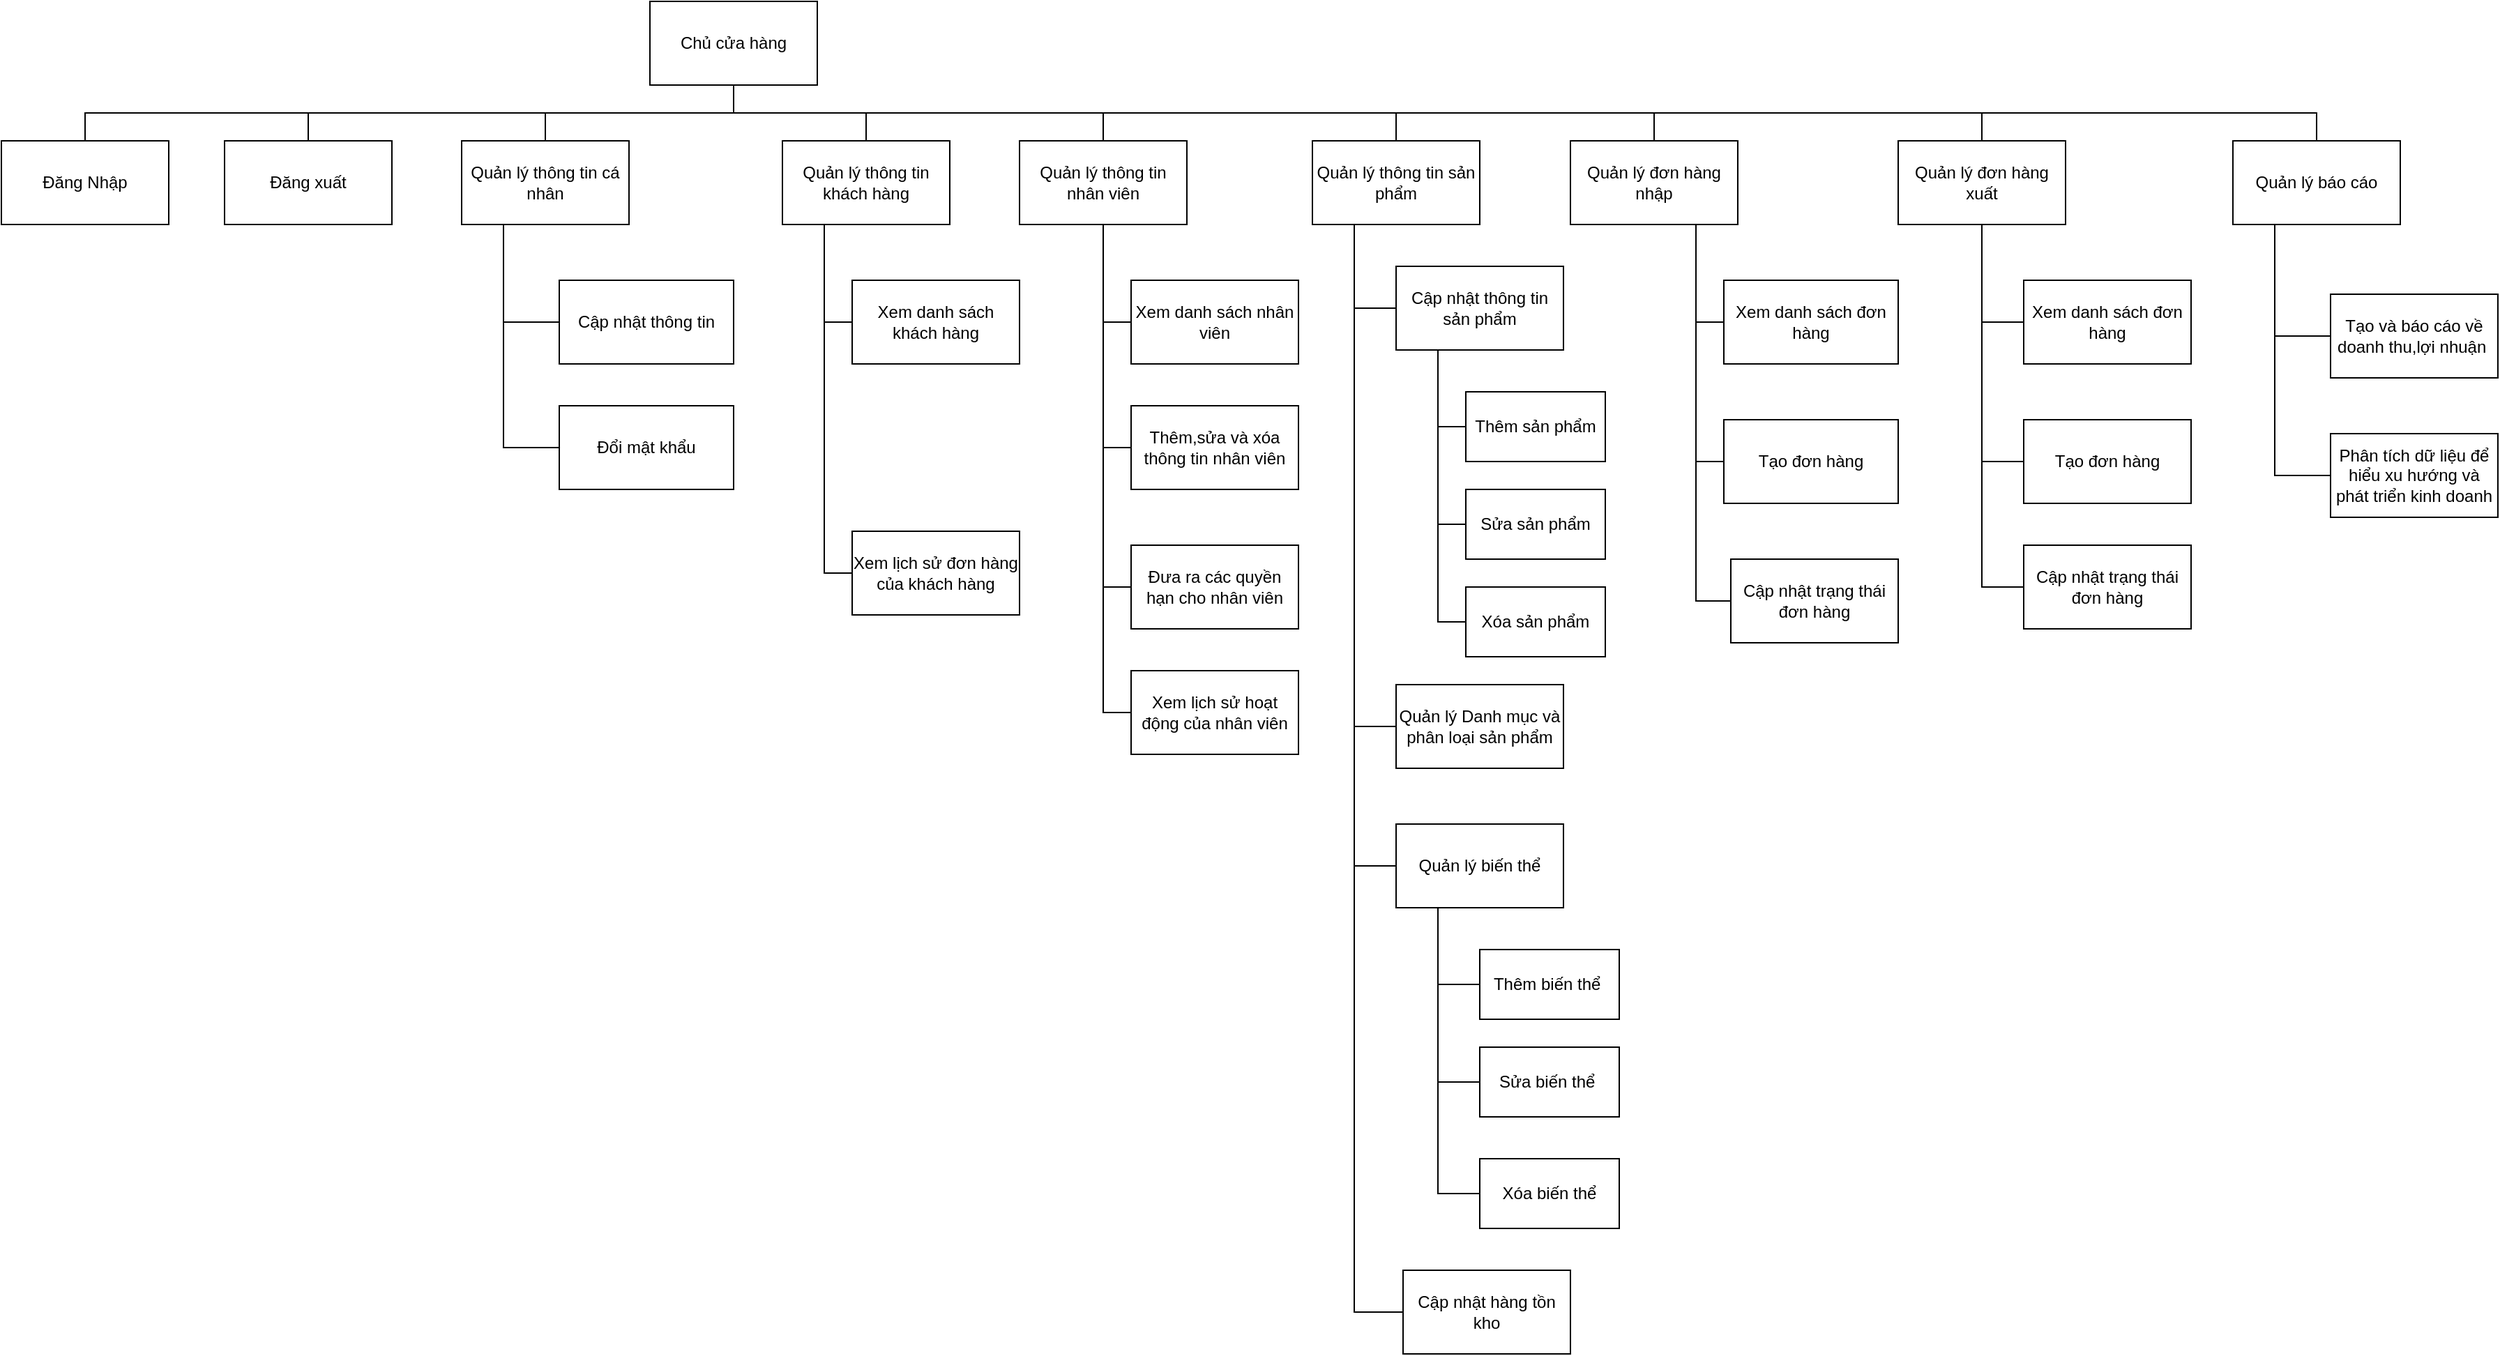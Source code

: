 <mxfile version="23.0.1" type="github" pages="12">
  <diagram id="iPD0I-JyhHkBhTlI7yXz" name="Sơ đồ tư duy chủ cửa hàng">
    <mxGraphModel dx="2037" dy="638" grid="1" gridSize="10" guides="1" tooltips="1" connect="1" arrows="1" fold="1" page="1" pageScale="1" pageWidth="850" pageHeight="1100" math="0" shadow="0">
      <root>
        <mxCell id="0" />
        <mxCell id="1" parent="0" />
        <mxCell id="2BtX08q1ocjTvDcSuT4b-1" value="Chủ cửa hàng" style="rounded=0;whiteSpace=wrap;html=1;" parent="1" vertex="1">
          <mxGeometry x="365" y="140" width="120" height="60" as="geometry" />
        </mxCell>
        <mxCell id="cx49vjf6uTQ4WBfsSGod-1" style="edgeStyle=orthogonalEdgeStyle;rounded=0;orthogonalLoop=1;jettySize=auto;html=1;exitX=0.5;exitY=0;exitDx=0;exitDy=0;entryX=0.5;entryY=1;entryDx=0;entryDy=0;endArrow=none;endFill=0;" parent="1" source="w9oSk5gWGzU4dKSlEUOM-1" target="2BtX08q1ocjTvDcSuT4b-1" edge="1">
          <mxGeometry relative="1" as="geometry" />
        </mxCell>
        <mxCell id="w9oSk5gWGzU4dKSlEUOM-1" value="Đăng Nhập" style="rounded=0;whiteSpace=wrap;html=1;" parent="1" vertex="1">
          <mxGeometry x="-100" y="240" width="120" height="60" as="geometry" />
        </mxCell>
        <mxCell id="cx49vjf6uTQ4WBfsSGod-2" style="edgeStyle=orthogonalEdgeStyle;rounded=0;orthogonalLoop=1;jettySize=auto;html=1;exitX=0.5;exitY=0;exitDx=0;exitDy=0;entryX=0.5;entryY=1;entryDx=0;entryDy=0;endArrow=none;endFill=0;" parent="1" source="w9oSk5gWGzU4dKSlEUOM-2" target="2BtX08q1ocjTvDcSuT4b-1" edge="1">
          <mxGeometry relative="1" as="geometry">
            <mxPoint x="430" y="200" as="targetPoint" />
          </mxGeometry>
        </mxCell>
        <mxCell id="w9oSk5gWGzU4dKSlEUOM-2" value="Đăng xuất" style="rounded=0;whiteSpace=wrap;html=1;" parent="1" vertex="1">
          <mxGeometry x="60" y="240" width="120" height="60" as="geometry" />
        </mxCell>
        <mxCell id="cx49vjf6uTQ4WBfsSGod-3" style="edgeStyle=orthogonalEdgeStyle;rounded=0;orthogonalLoop=1;jettySize=auto;html=1;exitX=0.5;exitY=0;exitDx=0;exitDy=0;entryX=0.5;entryY=1;entryDx=0;entryDy=0;endArrow=none;endFill=0;" parent="1" source="w9oSk5gWGzU4dKSlEUOM-3" target="2BtX08q1ocjTvDcSuT4b-1" edge="1">
          <mxGeometry relative="1" as="geometry" />
        </mxCell>
        <mxCell id="w9oSk5gWGzU4dKSlEUOM-3" value="Quản lý thông tin cá nhân" style="rounded=0;whiteSpace=wrap;html=1;" parent="1" vertex="1">
          <mxGeometry x="230" y="240" width="120" height="60" as="geometry" />
        </mxCell>
        <mxCell id="cx49vjf6uTQ4WBfsSGod-5" style="edgeStyle=orthogonalEdgeStyle;rounded=0;orthogonalLoop=1;jettySize=auto;html=1;exitX=0.5;exitY=0;exitDx=0;exitDy=0;entryX=0.5;entryY=1;entryDx=0;entryDy=0;endArrow=none;endFill=0;" parent="1" source="w9oSk5gWGzU4dKSlEUOM-4" target="2BtX08q1ocjTvDcSuT4b-1" edge="1">
          <mxGeometry relative="1" as="geometry" />
        </mxCell>
        <mxCell id="yaIN2IhPhSpF3QrfxRNH-13" style="edgeStyle=orthogonalEdgeStyle;rounded=0;orthogonalLoop=1;jettySize=auto;html=1;exitX=0.25;exitY=1;exitDx=0;exitDy=0;entryX=0;entryY=0.5;entryDx=0;entryDy=0;endArrow=none;endFill=0;" edge="1" parent="1" source="w9oSk5gWGzU4dKSlEUOM-4" target="yaIN2IhPhSpF3QrfxRNH-14">
          <mxGeometry relative="1" as="geometry">
            <mxPoint x="870" y="710" as="targetPoint" />
          </mxGeometry>
        </mxCell>
        <mxCell id="yaIN2IhPhSpF3QrfxRNH-15" style="edgeStyle=orthogonalEdgeStyle;rounded=0;orthogonalLoop=1;jettySize=auto;html=1;exitX=0.25;exitY=1;exitDx=0;exitDy=0;entryX=0;entryY=0.5;entryDx=0;entryDy=0;endArrow=none;endFill=0;" edge="1" parent="1" source="w9oSk5gWGzU4dKSlEUOM-4" target="yaIN2IhPhSpF3QrfxRNH-16">
          <mxGeometry relative="1" as="geometry">
            <mxPoint x="850" y="810" as="targetPoint" />
          </mxGeometry>
        </mxCell>
        <mxCell id="qmIzjTeyMve6l56y8lIk-1" style="edgeStyle=orthogonalEdgeStyle;rounded=0;orthogonalLoop=1;jettySize=auto;html=1;exitX=0.25;exitY=1;exitDx=0;exitDy=0;entryX=0;entryY=0.5;entryDx=0;entryDy=0;endArrow=none;endFill=0;" edge="1" parent="1" source="w9oSk5gWGzU4dKSlEUOM-4" target="qmIzjTeyMve6l56y8lIk-2">
          <mxGeometry relative="1" as="geometry">
            <mxPoint x="850" y="1111.6" as="targetPoint" />
          </mxGeometry>
        </mxCell>
        <mxCell id="w9oSk5gWGzU4dKSlEUOM-4" value="Quản lý thông tin sản phẩm" style="rounded=0;whiteSpace=wrap;html=1;" parent="1" vertex="1">
          <mxGeometry x="840" y="240" width="120" height="60" as="geometry" />
        </mxCell>
        <mxCell id="cx49vjf6uTQ4WBfsSGod-6" style="edgeStyle=orthogonalEdgeStyle;rounded=0;orthogonalLoop=1;jettySize=auto;html=1;exitX=0.5;exitY=0;exitDx=0;exitDy=0;entryX=0.5;entryY=1;entryDx=0;entryDy=0;endArrow=none;endFill=0;" parent="1" source="w9oSk5gWGzU4dKSlEUOM-5" target="2BtX08q1ocjTvDcSuT4b-1" edge="1">
          <mxGeometry relative="1" as="geometry" />
        </mxCell>
        <mxCell id="w9oSk5gWGzU4dKSlEUOM-5" value="Quản lý đơn hàng nhập" style="rounded=0;whiteSpace=wrap;html=1;" parent="1" vertex="1">
          <mxGeometry x="1025" y="240" width="120" height="60" as="geometry" />
        </mxCell>
        <mxCell id="cx49vjf6uTQ4WBfsSGod-4" style="edgeStyle=orthogonalEdgeStyle;rounded=0;orthogonalLoop=1;jettySize=auto;html=1;exitX=0.5;exitY=0;exitDx=0;exitDy=0;entryX=0.5;entryY=1;entryDx=0;entryDy=0;endArrow=none;endFill=0;" parent="1" source="w9oSk5gWGzU4dKSlEUOM-6" target="2BtX08q1ocjTvDcSuT4b-1" edge="1">
          <mxGeometry relative="1" as="geometry" />
        </mxCell>
        <mxCell id="qmIzjTeyMve6l56y8lIk-3" style="edgeStyle=orthogonalEdgeStyle;rounded=0;orthogonalLoop=1;jettySize=auto;html=1;exitX=0.25;exitY=1;exitDx=0;exitDy=0;entryX=0;entryY=0.5;entryDx=0;entryDy=0;endArrow=none;endFill=0;" edge="1" parent="1" source="w9oSk5gWGzU4dKSlEUOM-6" target="qmIzjTeyMve6l56y8lIk-4">
          <mxGeometry relative="1" as="geometry">
            <mxPoint x="490" y="380" as="targetPoint" />
          </mxGeometry>
        </mxCell>
        <mxCell id="w9oSk5gWGzU4dKSlEUOM-6" value="Quản lý thông tin khách hàng" style="rounded=0;whiteSpace=wrap;html=1;" parent="1" vertex="1">
          <mxGeometry x="460" y="240" width="120" height="60" as="geometry" />
        </mxCell>
        <mxCell id="cx49vjf6uTQ4WBfsSGod-7" style="edgeStyle=orthogonalEdgeStyle;rounded=0;orthogonalLoop=1;jettySize=auto;html=1;exitX=0.5;exitY=0;exitDx=0;exitDy=0;entryX=0.5;entryY=1;entryDx=0;entryDy=0;endArrow=none;endFill=0;" parent="1" source="w9oSk5gWGzU4dKSlEUOM-7" target="2BtX08q1ocjTvDcSuT4b-1" edge="1">
          <mxGeometry relative="1" as="geometry" />
        </mxCell>
        <mxCell id="w9oSk5gWGzU4dKSlEUOM-7" value="Quản lý đơn hàng xuất" style="rounded=0;whiteSpace=wrap;html=1;" parent="1" vertex="1">
          <mxGeometry x="1260" y="240" width="120" height="60" as="geometry" />
        </mxCell>
        <mxCell id="w9oSk5gWGzU4dKSlEUOM-8" value="Cập nhật thông tin" style="rounded=0;whiteSpace=wrap;html=1;" parent="1" vertex="1">
          <mxGeometry x="300" y="340" width="125" height="60" as="geometry" />
        </mxCell>
        <mxCell id="w9oSk5gWGzU4dKSlEUOM-9" value="Đổi mật khẩu" style="rounded=0;whiteSpace=wrap;html=1;" parent="1" vertex="1">
          <mxGeometry x="300" y="430" width="125" height="60" as="geometry" />
        </mxCell>
        <mxCell id="w9oSk5gWGzU4dKSlEUOM-10" value="" style="endArrow=none;html=1;rounded=0;exitX=0;exitY=0.5;exitDx=0;exitDy=0;edgeStyle=orthogonalEdgeStyle;" parent="1" source="w9oSk5gWGzU4dKSlEUOM-8" edge="1">
          <mxGeometry width="50" height="50" relative="1" as="geometry">
            <mxPoint x="380" y="360" as="sourcePoint" />
            <mxPoint x="260" y="300" as="targetPoint" />
            <Array as="points">
              <mxPoint x="260" y="370" />
            </Array>
          </mxGeometry>
        </mxCell>
        <mxCell id="w9oSk5gWGzU4dKSlEUOM-11" value="" style="endArrow=none;html=1;rounded=0;entryX=0.25;entryY=1;entryDx=0;entryDy=0;exitX=0;exitY=0.5;exitDx=0;exitDy=0;edgeStyle=orthogonalEdgeStyle;" parent="1" source="w9oSk5gWGzU4dKSlEUOM-9" target="w9oSk5gWGzU4dKSlEUOM-3" edge="1">
          <mxGeometry width="50" height="50" relative="1" as="geometry">
            <mxPoint x="280" y="480" as="sourcePoint" />
            <mxPoint x="330" y="430" as="targetPoint" />
          </mxGeometry>
        </mxCell>
        <mxCell id="yaIN2IhPhSpF3QrfxRNH-7" style="edgeStyle=orthogonalEdgeStyle;rounded=0;orthogonalLoop=1;jettySize=auto;html=1;exitX=0.25;exitY=1;exitDx=0;exitDy=0;entryX=0;entryY=0.5;entryDx=0;entryDy=0;endArrow=none;endFill=0;" edge="1" parent="1" source="w9oSk5gWGzU4dKSlEUOM-12" target="yaIN2IhPhSpF3QrfxRNH-8">
          <mxGeometry relative="1" as="geometry">
            <mxPoint x="890" y="450" as="targetPoint" />
          </mxGeometry>
        </mxCell>
        <mxCell id="yaIN2IhPhSpF3QrfxRNH-12" style="edgeStyle=orthogonalEdgeStyle;rounded=0;orthogonalLoop=1;jettySize=auto;html=1;exitX=0.25;exitY=1;exitDx=0;exitDy=0;entryX=0;entryY=0.5;entryDx=0;entryDy=0;endArrow=none;endFill=0;" edge="1" parent="1" source="w9oSk5gWGzU4dKSlEUOM-12" target="yaIN2IhPhSpF3QrfxRNH-10">
          <mxGeometry relative="1" as="geometry" />
        </mxCell>
        <mxCell id="w9oSk5gWGzU4dKSlEUOM-12" value="Cập nhật thông tin sản phẩm" style="rounded=0;whiteSpace=wrap;html=1;" parent="1" vertex="1">
          <mxGeometry x="900" y="330" width="120" height="60" as="geometry" />
        </mxCell>
        <mxCell id="w9oSk5gWGzU4dKSlEUOM-13" value="" style="endArrow=none;html=1;rounded=0;entryX=0.25;entryY=1;entryDx=0;entryDy=0;exitX=0;exitY=0.5;exitDx=0;exitDy=0;edgeStyle=orthogonalEdgeStyle;" parent="1" source="w9oSk5gWGzU4dKSlEUOM-12" target="w9oSk5gWGzU4dKSlEUOM-4" edge="1">
          <mxGeometry width="50" height="50" relative="1" as="geometry">
            <mxPoint x="630" y="250" as="sourcePoint" />
            <mxPoint x="680" y="200" as="targetPoint" />
          </mxGeometry>
        </mxCell>
        <mxCell id="w9oSk5gWGzU4dKSlEUOM-20" value="Xem danh sách đơn hàng" style="rounded=0;whiteSpace=wrap;html=1;" parent="1" vertex="1">
          <mxGeometry x="1135" y="340" width="125" height="60" as="geometry" />
        </mxCell>
        <mxCell id="w9oSk5gWGzU4dKSlEUOM-21" value="Tạo đơn hàng" style="rounded=0;whiteSpace=wrap;html=1;" parent="1" vertex="1">
          <mxGeometry x="1135" y="440" width="125" height="60" as="geometry" />
        </mxCell>
        <mxCell id="w9oSk5gWGzU4dKSlEUOM-22" value="" style="endArrow=none;html=1;rounded=0;entryX=0.75;entryY=1;entryDx=0;entryDy=0;exitX=0;exitY=0.5;exitDx=0;exitDy=0;edgeStyle=orthogonalEdgeStyle;" parent="1" source="w9oSk5gWGzU4dKSlEUOM-21" target="w9oSk5gWGzU4dKSlEUOM-5" edge="1">
          <mxGeometry width="50" height="50" relative="1" as="geometry">
            <mxPoint x="955" y="480" as="sourcePoint" />
            <mxPoint x="1105" y="300" as="targetPoint" />
          </mxGeometry>
        </mxCell>
        <mxCell id="w9oSk5gWGzU4dKSlEUOM-23" value="" style="endArrow=none;html=1;rounded=0;entryX=0.75;entryY=1;entryDx=0;entryDy=0;exitX=0;exitY=0.5;exitDx=0;exitDy=0;edgeStyle=orthogonalEdgeStyle;" parent="1" source="w9oSk5gWGzU4dKSlEUOM-20" target="w9oSk5gWGzU4dKSlEUOM-5" edge="1">
          <mxGeometry width="50" height="50" relative="1" as="geometry">
            <mxPoint x="645" y="420" as="sourcePoint" />
            <mxPoint x="695" y="370" as="targetPoint" />
          </mxGeometry>
        </mxCell>
        <mxCell id="w9oSk5gWGzU4dKSlEUOM-24" value="Cập nhật trạng thái đơn hàng" style="rounded=0;whiteSpace=wrap;html=1;" parent="1" vertex="1">
          <mxGeometry x="1140" y="540" width="120" height="60" as="geometry" />
        </mxCell>
        <mxCell id="w9oSk5gWGzU4dKSlEUOM-25" value="" style="endArrow=none;html=1;rounded=0;entryX=0.75;entryY=1;entryDx=0;entryDy=0;exitX=0;exitY=0.5;exitDx=0;exitDy=0;edgeStyle=orthogonalEdgeStyle;" parent="1" source="w9oSk5gWGzU4dKSlEUOM-24" target="w9oSk5gWGzU4dKSlEUOM-5" edge="1">
          <mxGeometry width="50" height="50" relative="1" as="geometry">
            <mxPoint x="645" y="420" as="sourcePoint" />
            <mxPoint x="695" y="370" as="targetPoint" />
          </mxGeometry>
        </mxCell>
        <mxCell id="w9oSk5gWGzU4dKSlEUOM-26" value="Xem danh sách đơn hàng" style="rounded=0;whiteSpace=wrap;html=1;" parent="1" vertex="1">
          <mxGeometry x="1350" y="340" width="120" height="60" as="geometry" />
        </mxCell>
        <mxCell id="w9oSk5gWGzU4dKSlEUOM-27" value="Tạo đơn hàng" style="rounded=0;whiteSpace=wrap;html=1;" parent="1" vertex="1">
          <mxGeometry x="1350" y="440" width="120" height="60" as="geometry" />
        </mxCell>
        <mxCell id="w9oSk5gWGzU4dKSlEUOM-28" value="Cập nhật trạng thái đơn hàng&lt;br&gt;" style="rounded=0;whiteSpace=wrap;html=1;" parent="1" vertex="1">
          <mxGeometry x="1350" y="530" width="120" height="60" as="geometry" />
        </mxCell>
        <mxCell id="w9oSk5gWGzU4dKSlEUOM-29" value="" style="endArrow=none;html=1;rounded=0;entryX=0.5;entryY=1;entryDx=0;entryDy=0;exitX=0;exitY=0.5;exitDx=0;exitDy=0;edgeStyle=orthogonalEdgeStyle;" parent="1" source="w9oSk5gWGzU4dKSlEUOM-26" target="w9oSk5gWGzU4dKSlEUOM-7" edge="1">
          <mxGeometry width="50" height="50" relative="1" as="geometry">
            <mxPoint x="1050" y="420" as="sourcePoint" />
            <mxPoint x="1100" y="370" as="targetPoint" />
          </mxGeometry>
        </mxCell>
        <mxCell id="w9oSk5gWGzU4dKSlEUOM-30" value="" style="endArrow=none;html=1;rounded=0;entryX=0.5;entryY=1;entryDx=0;entryDy=0;exitX=0;exitY=0.5;exitDx=0;exitDy=0;edgeStyle=orthogonalEdgeStyle;" parent="1" source="w9oSk5gWGzU4dKSlEUOM-27" target="w9oSk5gWGzU4dKSlEUOM-7" edge="1">
          <mxGeometry width="50" height="50" relative="1" as="geometry">
            <mxPoint x="1050" y="420" as="sourcePoint" />
            <mxPoint x="1100" y="370" as="targetPoint" />
          </mxGeometry>
        </mxCell>
        <mxCell id="w9oSk5gWGzU4dKSlEUOM-31" value="" style="endArrow=none;html=1;rounded=0;entryX=0.5;entryY=1;entryDx=0;entryDy=0;exitX=0;exitY=0.5;exitDx=0;exitDy=0;edgeStyle=orthogonalEdgeStyle;" parent="1" source="w9oSk5gWGzU4dKSlEUOM-28" target="w9oSk5gWGzU4dKSlEUOM-7" edge="1">
          <mxGeometry width="50" height="50" relative="1" as="geometry">
            <mxPoint x="1290" y="550" as="sourcePoint" />
            <mxPoint x="1340" y="500" as="targetPoint" />
          </mxGeometry>
        </mxCell>
        <mxCell id="cx49vjf6uTQ4WBfsSGod-9" style="edgeStyle=orthogonalEdgeStyle;rounded=0;orthogonalLoop=1;jettySize=auto;html=1;exitX=0.5;exitY=0;exitDx=0;exitDy=0;entryX=0.5;entryY=1;entryDx=0;entryDy=0;endArrow=none;endFill=0;" parent="1" source="cx49vjf6uTQ4WBfsSGod-8" target="2BtX08q1ocjTvDcSuT4b-1" edge="1">
          <mxGeometry relative="1" as="geometry" />
        </mxCell>
        <mxCell id="qmIzjTeyMve6l56y8lIk-9" style="edgeStyle=orthogonalEdgeStyle;rounded=0;orthogonalLoop=1;jettySize=auto;html=1;exitX=0.5;exitY=1;exitDx=0;exitDy=0;entryX=0;entryY=0.5;entryDx=0;entryDy=0;endArrow=none;endFill=0;" edge="1" parent="1" source="cx49vjf6uTQ4WBfsSGod-8" target="qmIzjTeyMve6l56y8lIk-10">
          <mxGeometry relative="1" as="geometry">
            <mxPoint x="690" y="370" as="targetPoint" />
          </mxGeometry>
        </mxCell>
        <mxCell id="EsUzAAdC2TOW0ZxADlYK-1" style="edgeStyle=orthogonalEdgeStyle;rounded=0;orthogonalLoop=1;jettySize=auto;html=1;exitX=0.5;exitY=1;exitDx=0;exitDy=0;entryX=0;entryY=0.5;entryDx=0;entryDy=0;endArrow=none;endFill=0;" edge="1" parent="1" source="cx49vjf6uTQ4WBfsSGod-8" target="qmIzjTeyMve6l56y8lIk-15">
          <mxGeometry relative="1" as="geometry" />
        </mxCell>
        <mxCell id="cx49vjf6uTQ4WBfsSGod-8" value="Quản lý thông tin nhân viên" style="rounded=0;whiteSpace=wrap;html=1;" parent="1" vertex="1">
          <mxGeometry x="630" y="240" width="120" height="60" as="geometry" />
        </mxCell>
        <mxCell id="yaIN2IhPhSpF3QrfxRNH-8" value="Thêm sản phẩm" style="rounded=0;whiteSpace=wrap;html=1;" vertex="1" parent="1">
          <mxGeometry x="950" y="420" width="100" height="50" as="geometry" />
        </mxCell>
        <mxCell id="yaIN2IhPhSpF3QrfxRNH-9" value="Sửa sản phẩm" style="rounded=0;whiteSpace=wrap;html=1;" vertex="1" parent="1">
          <mxGeometry x="950" y="490" width="100" height="50" as="geometry" />
        </mxCell>
        <mxCell id="yaIN2IhPhSpF3QrfxRNH-10" value="Xóa sản phẩm" style="rounded=0;whiteSpace=wrap;html=1;" vertex="1" parent="1">
          <mxGeometry x="950" y="560" width="100" height="50" as="geometry" />
        </mxCell>
        <mxCell id="yaIN2IhPhSpF3QrfxRNH-11" value="" style="endArrow=none;html=1;rounded=0;entryX=0.25;entryY=1;entryDx=0;entryDy=0;exitX=0;exitY=0.5;exitDx=0;exitDy=0;edgeStyle=orthogonalEdgeStyle;" edge="1" parent="1" source="yaIN2IhPhSpF3QrfxRNH-9" target="w9oSk5gWGzU4dKSlEUOM-12">
          <mxGeometry width="50" height="50" relative="1" as="geometry">
            <mxPoint x="920" y="470" as="sourcePoint" />
            <mxPoint x="970" y="420" as="targetPoint" />
          </mxGeometry>
        </mxCell>
        <mxCell id="yaIN2IhPhSpF3QrfxRNH-14" value="Quản lý Danh mục và phân loại sản phẩm" style="rounded=0;whiteSpace=wrap;html=1;" vertex="1" parent="1">
          <mxGeometry x="900" y="630" width="120" height="60" as="geometry" />
        </mxCell>
        <mxCell id="yaIN2IhPhSpF3QrfxRNH-16" value="Quản lý biến thể" style="rounded=0;whiteSpace=wrap;html=1;" vertex="1" parent="1">
          <mxGeometry x="900" y="730" width="120" height="60" as="geometry" />
        </mxCell>
        <mxCell id="qmIzjTeyMve6l56y8lIk-16" style="edgeStyle=orthogonalEdgeStyle;rounded=0;orthogonalLoop=1;jettySize=auto;html=1;exitX=0;exitY=0.5;exitDx=0;exitDy=0;entryX=0.25;entryY=1;entryDx=0;entryDy=0;endArrow=none;endFill=0;" edge="1" parent="1" source="yaIN2IhPhSpF3QrfxRNH-19" target="yaIN2IhPhSpF3QrfxRNH-16">
          <mxGeometry relative="1" as="geometry" />
        </mxCell>
        <mxCell id="yaIN2IhPhSpF3QrfxRNH-19" value="Thêm biến thể&amp;nbsp;" style="rounded=0;whiteSpace=wrap;html=1;" vertex="1" parent="1">
          <mxGeometry x="960" y="820" width="100" height="50" as="geometry" />
        </mxCell>
        <mxCell id="qmIzjTeyMve6l56y8lIk-17" style="edgeStyle=orthogonalEdgeStyle;rounded=0;orthogonalLoop=1;jettySize=auto;html=1;exitX=0;exitY=0.5;exitDx=0;exitDy=0;entryX=0.25;entryY=1;entryDx=0;entryDy=0;endArrow=none;endFill=0;" edge="1" parent="1" source="yaIN2IhPhSpF3QrfxRNH-20" target="yaIN2IhPhSpF3QrfxRNH-16">
          <mxGeometry relative="1" as="geometry" />
        </mxCell>
        <mxCell id="yaIN2IhPhSpF3QrfxRNH-20" value="Sửa biến thể&amp;nbsp;" style="rounded=0;whiteSpace=wrap;html=1;" vertex="1" parent="1">
          <mxGeometry x="960" y="890" width="100" height="50" as="geometry" />
        </mxCell>
        <mxCell id="qmIzjTeyMve6l56y8lIk-18" style="edgeStyle=orthogonalEdgeStyle;rounded=0;orthogonalLoop=1;jettySize=auto;html=1;exitX=0;exitY=0.5;exitDx=0;exitDy=0;entryX=0.25;entryY=1;entryDx=0;entryDy=0;endArrow=none;endFill=0;" edge="1" parent="1" source="yaIN2IhPhSpF3QrfxRNH-21" target="yaIN2IhPhSpF3QrfxRNH-16">
          <mxGeometry relative="1" as="geometry" />
        </mxCell>
        <mxCell id="yaIN2IhPhSpF3QrfxRNH-21" value="Xóa biến thể" style="rounded=0;whiteSpace=wrap;html=1;" vertex="1" parent="1">
          <mxGeometry x="960" y="970" width="100" height="50" as="geometry" />
        </mxCell>
        <mxCell id="qmIzjTeyMve6l56y8lIk-2" value="Cập nhật hàng tồn kho" style="rounded=0;whiteSpace=wrap;html=1;" vertex="1" parent="1">
          <mxGeometry x="905" y="1050" width="120" height="60" as="geometry" />
        </mxCell>
        <mxCell id="qmIzjTeyMve6l56y8lIk-4" value="Xem danh sách khách hàng" style="rounded=0;whiteSpace=wrap;html=1;" vertex="1" parent="1">
          <mxGeometry x="510" y="340" width="120" height="60" as="geometry" />
        </mxCell>
        <mxCell id="qmIzjTeyMve6l56y8lIk-7" value="Xem lịch sử đơn hàng của khách hàng" style="rounded=0;whiteSpace=wrap;html=1;" vertex="1" parent="1">
          <mxGeometry x="510" y="520" width="120" height="60" as="geometry" />
        </mxCell>
        <mxCell id="qmIzjTeyMve6l56y8lIk-8" value="" style="endArrow=none;html=1;rounded=0;entryX=0.25;entryY=1;entryDx=0;entryDy=0;exitX=0;exitY=0.5;exitDx=0;exitDy=0;edgeStyle=orthogonalEdgeStyle;" edge="1" parent="1" source="qmIzjTeyMve6l56y8lIk-7" target="w9oSk5gWGzU4dKSlEUOM-6">
          <mxGeometry width="50" height="50" relative="1" as="geometry">
            <mxPoint x="430" y="540" as="sourcePoint" />
            <mxPoint x="480" y="490" as="targetPoint" />
          </mxGeometry>
        </mxCell>
        <mxCell id="qmIzjTeyMve6l56y8lIk-10" value="Xem danh sách nhân viên" style="rounded=0;whiteSpace=wrap;html=1;" vertex="1" parent="1">
          <mxGeometry x="710" y="340" width="120" height="60" as="geometry" />
        </mxCell>
        <mxCell id="qmIzjTeyMve6l56y8lIk-11" value="Thêm,sửa và xóa thông tin nhân viên" style="rounded=0;whiteSpace=wrap;html=1;" vertex="1" parent="1">
          <mxGeometry x="710" y="430" width="120" height="60" as="geometry" />
        </mxCell>
        <mxCell id="qmIzjTeyMve6l56y8lIk-12" value="" style="endArrow=none;html=1;rounded=0;entryX=0.5;entryY=1;entryDx=0;entryDy=0;exitX=0;exitY=0.5;exitDx=0;exitDy=0;edgeStyle=orthogonalEdgeStyle;" edge="1" parent="1" source="qmIzjTeyMve6l56y8lIk-11" target="cx49vjf6uTQ4WBfsSGod-8">
          <mxGeometry width="50" height="50" relative="1" as="geometry">
            <mxPoint x="660" y="470" as="sourcePoint" />
            <mxPoint x="710" y="420" as="targetPoint" />
          </mxGeometry>
        </mxCell>
        <mxCell id="qmIzjTeyMve6l56y8lIk-13" value="Đưa ra các quyền hạn cho nhân viên" style="rounded=0;whiteSpace=wrap;html=1;" vertex="1" parent="1">
          <mxGeometry x="710" y="530" width="120" height="60" as="geometry" />
        </mxCell>
        <mxCell id="qmIzjTeyMve6l56y8lIk-14" value="" style="endArrow=none;html=1;rounded=0;entryX=0.5;entryY=1;entryDx=0;entryDy=0;exitX=0;exitY=0.5;exitDx=0;exitDy=0;edgeStyle=orthogonalEdgeStyle;" edge="1" parent="1" source="qmIzjTeyMve6l56y8lIk-13" target="cx49vjf6uTQ4WBfsSGod-8">
          <mxGeometry width="50" height="50" relative="1" as="geometry">
            <mxPoint x="660" y="560" as="sourcePoint" />
            <mxPoint x="710" y="510" as="targetPoint" />
          </mxGeometry>
        </mxCell>
        <mxCell id="qmIzjTeyMve6l56y8lIk-15" value="Xem lịch sử hoạt động của nhân viên" style="rounded=0;whiteSpace=wrap;html=1;" vertex="1" parent="1">
          <mxGeometry x="710" y="620" width="120" height="60" as="geometry" />
        </mxCell>
        <mxCell id="qmIzjTeyMve6l56y8lIk-24" style="edgeStyle=orthogonalEdgeStyle;rounded=0;orthogonalLoop=1;jettySize=auto;html=1;exitX=0.5;exitY=0;exitDx=0;exitDy=0;entryX=0.5;entryY=1;entryDx=0;entryDy=0;endArrow=none;endFill=0;" edge="1" parent="1" source="qmIzjTeyMve6l56y8lIk-19" target="2BtX08q1ocjTvDcSuT4b-1">
          <mxGeometry relative="1" as="geometry" />
        </mxCell>
        <mxCell id="qmIzjTeyMve6l56y8lIk-19" value="Quản lý báo cáo" style="rounded=0;whiteSpace=wrap;html=1;" vertex="1" parent="1">
          <mxGeometry x="1500" y="240" width="120" height="60" as="geometry" />
        </mxCell>
        <mxCell id="qmIzjTeyMve6l56y8lIk-20" value="Tạo và báo cáo về doanh thu,lợi nhuận&amp;nbsp;" style="rounded=0;whiteSpace=wrap;html=1;" vertex="1" parent="1">
          <mxGeometry x="1570" y="350" width="120" height="60" as="geometry" />
        </mxCell>
        <mxCell id="qmIzjTeyMve6l56y8lIk-21" value="Phân tích dữ liệu để hiểu xu hướng và phát triển kinh doanh" style="rounded=0;whiteSpace=wrap;html=1;" vertex="1" parent="1">
          <mxGeometry x="1570" y="450" width="120" height="60" as="geometry" />
        </mxCell>
        <mxCell id="qmIzjTeyMve6l56y8lIk-22" value="" style="endArrow=none;html=1;rounded=0;entryX=0.25;entryY=1;entryDx=0;entryDy=0;exitX=0;exitY=0.5;exitDx=0;exitDy=0;edgeStyle=orthogonalEdgeStyle;" edge="1" parent="1" source="qmIzjTeyMve6l56y8lIk-20" target="qmIzjTeyMve6l56y8lIk-19">
          <mxGeometry width="50" height="50" relative="1" as="geometry">
            <mxPoint x="1270" y="430" as="sourcePoint" />
            <mxPoint x="1540" y="310" as="targetPoint" />
          </mxGeometry>
        </mxCell>
        <mxCell id="qmIzjTeyMve6l56y8lIk-23" value="" style="endArrow=none;html=1;rounded=0;entryX=0.25;entryY=1;entryDx=0;entryDy=0;exitX=0;exitY=0.5;exitDx=0;exitDy=0;edgeStyle=orthogonalEdgeStyle;" edge="1" parent="1" source="qmIzjTeyMve6l56y8lIk-21" target="qmIzjTeyMve6l56y8lIk-19">
          <mxGeometry width="50" height="50" relative="1" as="geometry">
            <mxPoint x="1270" y="430" as="sourcePoint" />
            <mxPoint x="1540" y="310" as="targetPoint" />
          </mxGeometry>
        </mxCell>
      </root>
    </mxGraphModel>
  </diagram>
  <diagram name="sơ đồ tư duy của nhân viên" id="AwMW5bjnhjnvqeRRBotU">
    <mxGraphModel dx="1009" dy="542" grid="1" gridSize="10" guides="1" tooltips="1" connect="1" arrows="1" fold="1" page="1" pageScale="1" pageWidth="850" pageHeight="1100" math="0" shadow="0">
      <root>
        <mxCell id="0" />
        <mxCell id="1" parent="0" />
        <mxCell id="dzbkotbrd0zJeF_VacGA-1" value="Nhân viên" style="rounded=0;whiteSpace=wrap;html=1;" parent="1" vertex="1">
          <mxGeometry x="500" y="100" width="120" height="60" as="geometry" />
        </mxCell>
        <mxCell id="dzbkotbrd0zJeF_VacGA-2" value="Đăng Nhập" style="rounded=0;whiteSpace=wrap;html=1;" parent="1" vertex="1">
          <mxGeometry x="40" y="240" width="120" height="60" as="geometry" />
        </mxCell>
        <mxCell id="dzbkotbrd0zJeF_VacGA-3" value="Đăng xuất" style="rounded=0;whiteSpace=wrap;html=1;" parent="1" vertex="1">
          <mxGeometry x="230" y="240" width="120" height="60" as="geometry" />
        </mxCell>
        <mxCell id="dzbkotbrd0zJeF_VacGA-4" value="Quản lý thông tin cá nhân" style="rounded=0;whiteSpace=wrap;html=1;" parent="1" vertex="1">
          <mxGeometry x="400" y="240" width="120" height="60" as="geometry" />
        </mxCell>
        <mxCell id="dzbkotbrd0zJeF_VacGA-5" value="Quản lý thông tin sản phẩm" style="rounded=0;whiteSpace=wrap;html=1;" parent="1" vertex="1">
          <mxGeometry x="820" y="240" width="120" height="60" as="geometry" />
        </mxCell>
        <mxCell id="dzbkotbrd0zJeF_VacGA-6" value="Quản lý đơn hàng nhập" style="rounded=0;whiteSpace=wrap;html=1;" parent="1" vertex="1">
          <mxGeometry x="1025" y="240" width="120" height="60" as="geometry" />
        </mxCell>
        <mxCell id="dzbkotbrd0zJeF_VacGA-7" value="Xem thông tin khách hàng" style="rounded=0;whiteSpace=wrap;html=1;" parent="1" vertex="1">
          <mxGeometry x="630" y="240" width="120" height="60" as="geometry" />
        </mxCell>
        <mxCell id="dzbkotbrd0zJeF_VacGA-8" value="" style="endArrow=none;html=1;rounded=0;entryX=0.5;entryY=1;entryDx=0;entryDy=0;exitX=0.5;exitY=0;exitDx=0;exitDy=0;edgeStyle=orthogonalEdgeStyle;" parent="1" source="dzbkotbrd0zJeF_VacGA-2" target="dzbkotbrd0zJeF_VacGA-1" edge="1">
          <mxGeometry width="50" height="50" relative="1" as="geometry">
            <mxPoint x="360" y="210" as="sourcePoint" />
            <mxPoint x="410" y="160" as="targetPoint" />
          </mxGeometry>
        </mxCell>
        <mxCell id="dzbkotbrd0zJeF_VacGA-9" value="" style="endArrow=none;html=1;rounded=0;entryX=0.5;entryY=1;entryDx=0;entryDy=0;exitX=0.5;exitY=0;exitDx=0;exitDy=0;edgeStyle=orthogonalEdgeStyle;" parent="1" source="dzbkotbrd0zJeF_VacGA-3" target="dzbkotbrd0zJeF_VacGA-1" edge="1">
          <mxGeometry width="50" height="50" relative="1" as="geometry">
            <mxPoint x="360" y="210" as="sourcePoint" />
            <mxPoint x="410" y="160" as="targetPoint" />
          </mxGeometry>
        </mxCell>
        <mxCell id="dzbkotbrd0zJeF_VacGA-10" value="" style="endArrow=none;html=1;rounded=0;entryX=0.5;entryY=1;entryDx=0;entryDy=0;exitX=0.5;exitY=0;exitDx=0;exitDy=0;edgeStyle=orthogonalEdgeStyle;" parent="1" source="dzbkotbrd0zJeF_VacGA-4" target="dzbkotbrd0zJeF_VacGA-1" edge="1">
          <mxGeometry width="50" height="50" relative="1" as="geometry">
            <mxPoint x="560" y="210" as="sourcePoint" />
            <mxPoint x="610" y="160" as="targetPoint" />
          </mxGeometry>
        </mxCell>
        <mxCell id="dzbkotbrd0zJeF_VacGA-11" value="" style="endArrow=none;html=1;rounded=0;entryX=0.5;entryY=1;entryDx=0;entryDy=0;exitX=0.5;exitY=0;exitDx=0;exitDy=0;edgeStyle=orthogonalEdgeStyle;" parent="1" source="dzbkotbrd0zJeF_VacGA-5" target="dzbkotbrd0zJeF_VacGA-1" edge="1">
          <mxGeometry width="50" height="50" relative="1" as="geometry">
            <mxPoint x="360" y="210" as="sourcePoint" />
            <mxPoint x="410" y="160" as="targetPoint" />
          </mxGeometry>
        </mxCell>
        <mxCell id="dzbkotbrd0zJeF_VacGA-12" value="" style="endArrow=none;html=1;rounded=0;entryX=0.5;entryY=1;entryDx=0;entryDy=0;exitX=0.5;exitY=0;exitDx=0;exitDy=0;edgeStyle=orthogonalEdgeStyle;" parent="1" source="dzbkotbrd0zJeF_VacGA-6" target="dzbkotbrd0zJeF_VacGA-1" edge="1">
          <mxGeometry width="50" height="50" relative="1" as="geometry">
            <mxPoint x="780" y="190" as="sourcePoint" />
            <mxPoint x="830" y="140" as="targetPoint" />
          </mxGeometry>
        </mxCell>
        <mxCell id="dzbkotbrd0zJeF_VacGA-13" value="" style="endArrow=none;html=1;rounded=0;entryX=0.5;entryY=1;entryDx=0;entryDy=0;exitX=0.5;exitY=0;exitDx=0;exitDy=0;edgeStyle=orthogonalEdgeStyle;" parent="1" source="dzbkotbrd0zJeF_VacGA-7" target="dzbkotbrd0zJeF_VacGA-1" edge="1">
          <mxGeometry width="50" height="50" relative="1" as="geometry">
            <mxPoint x="700" y="230" as="sourcePoint" />
            <mxPoint x="750" y="180" as="targetPoint" />
          </mxGeometry>
        </mxCell>
        <mxCell id="dzbkotbrd0zJeF_VacGA-14" value="Quản lý đơn hàng xuất" style="rounded=0;whiteSpace=wrap;html=1;" parent="1" vertex="1">
          <mxGeometry x="1260" y="240" width="120" height="60" as="geometry" />
        </mxCell>
        <mxCell id="dzbkotbrd0zJeF_VacGA-15" value="" style="endArrow=none;html=1;rounded=0;entryX=0.5;entryY=0;entryDx=0;entryDy=0;exitX=0.5;exitY=1;exitDx=0;exitDy=0;edgeStyle=orthogonalEdgeStyle;" parent="1" source="dzbkotbrd0zJeF_VacGA-1" target="dzbkotbrd0zJeF_VacGA-14" edge="1">
          <mxGeometry width="50" height="50" relative="1" as="geometry">
            <mxPoint x="960" y="210" as="sourcePoint" />
            <mxPoint x="1010" y="160" as="targetPoint" />
          </mxGeometry>
        </mxCell>
        <mxCell id="dzbkotbrd0zJeF_VacGA-16" value="Cập nhật thông tin" style="rounded=0;whiteSpace=wrap;html=1;" parent="1" vertex="1">
          <mxGeometry x="450" y="350" width="125" height="60" as="geometry" />
        </mxCell>
        <mxCell id="dzbkotbrd0zJeF_VacGA-17" value="Đổi mật khẩu" style="rounded=0;whiteSpace=wrap;html=1;" parent="1" vertex="1">
          <mxGeometry x="450" y="440" width="125" height="60" as="geometry" />
        </mxCell>
        <mxCell id="dzbkotbrd0zJeF_VacGA-18" value="" style="endArrow=none;html=1;rounded=0;entryX=0.25;entryY=1;entryDx=0;entryDy=0;exitX=0;exitY=0.5;exitDx=0;exitDy=0;edgeStyle=orthogonalEdgeStyle;" parent="1" source="dzbkotbrd0zJeF_VacGA-16" target="dzbkotbrd0zJeF_VacGA-4" edge="1">
          <mxGeometry width="50" height="50" relative="1" as="geometry">
            <mxPoint x="380" y="360" as="sourcePoint" />
            <mxPoint x="430" y="310" as="targetPoint" />
            <Array as="points">
              <mxPoint x="430" y="380" />
            </Array>
          </mxGeometry>
        </mxCell>
        <mxCell id="dzbkotbrd0zJeF_VacGA-21" value="" style="endArrow=none;html=1;rounded=0;entryX=0.25;entryY=1;entryDx=0;entryDy=0;exitX=0;exitY=0.5;exitDx=0;exitDy=0;edgeStyle=orthogonalEdgeStyle;" parent="1" source="dzbkotbrd0zJeF_VacGA-17" target="dzbkotbrd0zJeF_VacGA-4" edge="1">
          <mxGeometry width="50" height="50" relative="1" as="geometry">
            <mxPoint x="280" y="480" as="sourcePoint" />
            <mxPoint x="330" y="430" as="targetPoint" />
          </mxGeometry>
        </mxCell>
        <mxCell id="dzbkotbrd0zJeF_VacGA-22" value="Xem danh sách sản phẩm" style="rounded=0;whiteSpace=wrap;html=1;" parent="1" vertex="1">
          <mxGeometry x="860" y="330" width="120" height="60" as="geometry" />
        </mxCell>
        <mxCell id="dzbkotbrd0zJeF_VacGA-23" value="" style="endArrow=none;html=1;rounded=0;entryX=0.25;entryY=1;entryDx=0;entryDy=0;exitX=0;exitY=0.5;exitDx=0;exitDy=0;edgeStyle=orthogonalEdgeStyle;" parent="1" source="dzbkotbrd0zJeF_VacGA-22" target="dzbkotbrd0zJeF_VacGA-5" edge="1">
          <mxGeometry width="50" height="50" relative="1" as="geometry">
            <mxPoint x="630" y="250" as="sourcePoint" />
            <mxPoint x="680" y="200" as="targetPoint" />
          </mxGeometry>
        </mxCell>
        <mxCell id="dzbkotbrd0zJeF_VacGA-24" value="Quản lý biến thể" style="rounded=0;whiteSpace=wrap;html=1;" parent="1" vertex="1">
          <mxGeometry x="910" y="420" width="120" height="60" as="geometry" />
        </mxCell>
        <mxCell id="dzbkotbrd0zJeF_VacGA-25" value="" style="endArrow=none;html=1;rounded=0;entryX=0.25;entryY=1;entryDx=0;entryDy=0;exitX=0;exitY=0.5;exitDx=0;exitDy=0;edgeStyle=orthogonalEdgeStyle;" parent="1" source="dzbkotbrd0zJeF_VacGA-24" target="dzbkotbrd0zJeF_VacGA-22" edge="1">
          <mxGeometry width="50" height="50" relative="1" as="geometry">
            <mxPoint x="630" y="250" as="sourcePoint" />
            <mxPoint x="680" y="200" as="targetPoint" />
          </mxGeometry>
        </mxCell>
        <mxCell id="dzbkotbrd0zJeF_VacGA-26" value="Xem chi tiết biến thể" style="rounded=0;whiteSpace=wrap;html=1;" parent="1" vertex="1">
          <mxGeometry x="960" y="500" width="120" height="60" as="geometry" />
        </mxCell>
        <mxCell id="dzbkotbrd0zJeF_VacGA-27" value="" style="endArrow=none;html=1;rounded=0;entryX=0.25;entryY=1;entryDx=0;entryDy=0;exitX=0;exitY=0.5;exitDx=0;exitDy=0;edgeStyle=orthogonalEdgeStyle;" parent="1" source="dzbkotbrd0zJeF_VacGA-26" target="dzbkotbrd0zJeF_VacGA-24" edge="1">
          <mxGeometry width="50" height="50" relative="1" as="geometry">
            <mxPoint x="630" y="250" as="sourcePoint" />
            <mxPoint x="680" y="200" as="targetPoint" />
          </mxGeometry>
        </mxCell>
        <mxCell id="dzbkotbrd0zJeF_VacGA-28" value="Cập nhật số lượng" style="rounded=0;whiteSpace=wrap;html=1;" parent="1" vertex="1">
          <mxGeometry x="960" y="590" width="120" height="60" as="geometry" />
        </mxCell>
        <mxCell id="dzbkotbrd0zJeF_VacGA-29" value="" style="endArrow=none;html=1;rounded=0;entryX=0.25;entryY=1;entryDx=0;entryDy=0;exitX=0;exitY=0.5;exitDx=0;exitDy=0;edgeStyle=orthogonalEdgeStyle;" parent="1" source="dzbkotbrd0zJeF_VacGA-28" target="dzbkotbrd0zJeF_VacGA-24" edge="1">
          <mxGeometry width="50" height="50" relative="1" as="geometry">
            <mxPoint x="630" y="250" as="sourcePoint" />
            <mxPoint x="680" y="200" as="targetPoint" />
          </mxGeometry>
        </mxCell>
        <mxCell id="dzbkotbrd0zJeF_VacGA-30" value="Xem danh sách đơn hàng" style="rounded=0;whiteSpace=wrap;html=1;" parent="1" vertex="1">
          <mxGeometry x="1135" y="340" width="125" height="60" as="geometry" />
        </mxCell>
        <mxCell id="dzbkotbrd0zJeF_VacGA-31" value="Tạo đơn hàng" style="rounded=0;whiteSpace=wrap;html=1;" parent="1" vertex="1">
          <mxGeometry x="1135" y="440" width="125" height="60" as="geometry" />
        </mxCell>
        <mxCell id="dzbkotbrd0zJeF_VacGA-33" value="" style="endArrow=none;html=1;rounded=0;entryX=0.75;entryY=1;entryDx=0;entryDy=0;exitX=0;exitY=0.5;exitDx=0;exitDy=0;edgeStyle=orthogonalEdgeStyle;" parent="1" source="dzbkotbrd0zJeF_VacGA-31" target="dzbkotbrd0zJeF_VacGA-6" edge="1">
          <mxGeometry width="50" height="50" relative="1" as="geometry">
            <mxPoint x="955" y="480" as="sourcePoint" />
            <mxPoint x="1105" y="300" as="targetPoint" />
          </mxGeometry>
        </mxCell>
        <mxCell id="dzbkotbrd0zJeF_VacGA-34" value="" style="endArrow=none;html=1;rounded=0;entryX=0.75;entryY=1;entryDx=0;entryDy=0;exitX=0;exitY=0.5;exitDx=0;exitDy=0;edgeStyle=orthogonalEdgeStyle;" parent="1" source="dzbkotbrd0zJeF_VacGA-30" target="dzbkotbrd0zJeF_VacGA-6" edge="1">
          <mxGeometry width="50" height="50" relative="1" as="geometry">
            <mxPoint x="645" y="420" as="sourcePoint" />
            <mxPoint x="695" y="370" as="targetPoint" />
          </mxGeometry>
        </mxCell>
        <mxCell id="dzbkotbrd0zJeF_VacGA-35" value="Cập nhật trạng thái đơn hàng" style="rounded=0;whiteSpace=wrap;html=1;" parent="1" vertex="1">
          <mxGeometry x="1140" y="540" width="120" height="60" as="geometry" />
        </mxCell>
        <mxCell id="dzbkotbrd0zJeF_VacGA-36" value="" style="endArrow=none;html=1;rounded=0;entryX=0.75;entryY=1;entryDx=0;entryDy=0;exitX=0;exitY=0.5;exitDx=0;exitDy=0;edgeStyle=orthogonalEdgeStyle;" parent="1" source="dzbkotbrd0zJeF_VacGA-35" target="dzbkotbrd0zJeF_VacGA-6" edge="1">
          <mxGeometry width="50" height="50" relative="1" as="geometry">
            <mxPoint x="645" y="420" as="sourcePoint" />
            <mxPoint x="695" y="370" as="targetPoint" />
          </mxGeometry>
        </mxCell>
        <mxCell id="dzbkotbrd0zJeF_VacGA-40" value="Xem danh sách đơn hàng" style="rounded=0;whiteSpace=wrap;html=1;" parent="1" vertex="1">
          <mxGeometry x="1350" y="340" width="120" height="60" as="geometry" />
        </mxCell>
        <mxCell id="dzbkotbrd0zJeF_VacGA-41" value="Tạo đơn hàng" style="rounded=0;whiteSpace=wrap;html=1;" parent="1" vertex="1">
          <mxGeometry x="1350" y="440" width="120" height="60" as="geometry" />
        </mxCell>
        <mxCell id="dzbkotbrd0zJeF_VacGA-42" value="Cập nhật trạng thái đơn hàng&lt;br&gt;" style="rounded=0;whiteSpace=wrap;html=1;" parent="1" vertex="1">
          <mxGeometry x="1350" y="530" width="120" height="60" as="geometry" />
        </mxCell>
        <mxCell id="dzbkotbrd0zJeF_VacGA-43" value="" style="endArrow=none;html=1;rounded=0;entryX=0.5;entryY=1;entryDx=0;entryDy=0;exitX=0;exitY=0.5;exitDx=0;exitDy=0;edgeStyle=orthogonalEdgeStyle;" parent="1" source="dzbkotbrd0zJeF_VacGA-40" target="dzbkotbrd0zJeF_VacGA-14" edge="1">
          <mxGeometry width="50" height="50" relative="1" as="geometry">
            <mxPoint x="1050" y="420" as="sourcePoint" />
            <mxPoint x="1100" y="370" as="targetPoint" />
          </mxGeometry>
        </mxCell>
        <mxCell id="dzbkotbrd0zJeF_VacGA-45" value="" style="endArrow=none;html=1;rounded=0;entryX=0.5;entryY=1;entryDx=0;entryDy=0;exitX=0;exitY=0.5;exitDx=0;exitDy=0;edgeStyle=orthogonalEdgeStyle;" parent="1" source="dzbkotbrd0zJeF_VacGA-41" target="dzbkotbrd0zJeF_VacGA-14" edge="1">
          <mxGeometry width="50" height="50" relative="1" as="geometry">
            <mxPoint x="1050" y="420" as="sourcePoint" />
            <mxPoint x="1100" y="370" as="targetPoint" />
          </mxGeometry>
        </mxCell>
        <mxCell id="dzbkotbrd0zJeF_VacGA-46" value="" style="endArrow=none;html=1;rounded=0;entryX=0.5;entryY=1;entryDx=0;entryDy=0;exitX=0;exitY=0.5;exitDx=0;exitDy=0;edgeStyle=orthogonalEdgeStyle;" parent="1" source="dzbkotbrd0zJeF_VacGA-42" target="dzbkotbrd0zJeF_VacGA-14" edge="1">
          <mxGeometry width="50" height="50" relative="1" as="geometry">
            <mxPoint x="1290" y="550" as="sourcePoint" />
            <mxPoint x="1340" y="500" as="targetPoint" />
          </mxGeometry>
        </mxCell>
      </root>
    </mxGraphModel>
  </diagram>
  <diagram id="WenDtLiimiP3o33p6I_P" name="Sơ đồ tư duy khách hàng không có tài khoản">
    <mxGraphModel dx="1009" dy="542" grid="1" gridSize="10" guides="1" tooltips="1" connect="1" arrows="1" fold="1" page="1" pageScale="1" pageWidth="850" pageHeight="1100" math="0" shadow="0">
      <root>
        <mxCell id="0" />
        <mxCell id="1" parent="0" />
        <mxCell id="mK2pUpOia7YjDpy-C99s-1" value="Khách hàng không có tài khoản" style="rounded=0;whiteSpace=wrap;html=1;" parent="1" vertex="1">
          <mxGeometry x="370" y="250" width="120" height="60" as="geometry" />
        </mxCell>
        <mxCell id="ANG01uh3ghOKPzQINhPo-1" value="Đăng ký" style="rounded=0;whiteSpace=wrap;html=1;" parent="1" vertex="1">
          <mxGeometry x="90" y="390" width="120" height="60" as="geometry" />
        </mxCell>
        <mxCell id="ANG01uh3ghOKPzQINhPo-2" value="Xem danh sách sản phẩm" style="rounded=0;whiteSpace=wrap;html=1;" parent="1" vertex="1">
          <mxGeometry x="260" y="390" width="120" height="60" as="geometry" />
        </mxCell>
        <mxCell id="ANG01uh3ghOKPzQINhPo-3" value="Tìm kiếm sản phẩm" style="rounded=0;whiteSpace=wrap;html=1;" parent="1" vertex="1">
          <mxGeometry x="490" y="390" width="120" height="60" as="geometry" />
        </mxCell>
        <mxCell id="ANG01uh3ghOKPzQINhPo-5" value="" style="endArrow=none;html=1;rounded=0;entryX=0.5;entryY=1;entryDx=0;entryDy=0;exitX=0.5;exitY=0;exitDx=0;exitDy=0;edgeStyle=orthogonalEdgeStyle;" parent="1" source="ANG01uh3ghOKPzQINhPo-1" target="mK2pUpOia7YjDpy-C99s-1" edge="1">
          <mxGeometry width="50" height="50" relative="1" as="geometry">
            <mxPoint x="220" y="360" as="sourcePoint" />
            <mxPoint x="420" y="310" as="targetPoint" />
          </mxGeometry>
        </mxCell>
        <mxCell id="ANG01uh3ghOKPzQINhPo-6" value="" style="endArrow=none;html=1;rounded=0;entryX=0.5;entryY=1;entryDx=0;entryDy=0;exitX=0.5;exitY=0;exitDx=0;exitDy=0;edgeStyle=orthogonalEdgeStyle;" parent="1" source="ANG01uh3ghOKPzQINhPo-2" target="mK2pUpOia7YjDpy-C99s-1" edge="1">
          <mxGeometry width="50" height="50" relative="1" as="geometry">
            <mxPoint x="420" y="360" as="sourcePoint" />
            <mxPoint x="420" y="310" as="targetPoint" />
          </mxGeometry>
        </mxCell>
        <mxCell id="ANG01uh3ghOKPzQINhPo-7" value="" style="endArrow=none;html=1;rounded=0;entryX=0.5;entryY=1;entryDx=0;entryDy=0;exitX=0.5;exitY=0;exitDx=0;exitDy=0;edgeStyle=orthogonalEdgeStyle;" parent="1" source="ANG01uh3ghOKPzQINhPo-3" target="mK2pUpOia7YjDpy-C99s-1" edge="1">
          <mxGeometry width="50" height="50" relative="1" as="geometry">
            <mxPoint x="560" y="380" as="sourcePoint" />
            <mxPoint x="420" y="310" as="targetPoint" />
          </mxGeometry>
        </mxCell>
        <mxCell id="ANG01uh3ghOKPzQINhPo-8" value="Xem chi tiết sản phẩm" style="rounded=0;whiteSpace=wrap;html=1;" parent="1" vertex="1">
          <mxGeometry x="310" y="500" width="125" height="60" as="geometry" />
        </mxCell>
        <mxCell id="ANG01uh3ghOKPzQINhPo-10" value="" style="endArrow=none;html=1;rounded=0;entryX=0.25;entryY=1;entryDx=0;entryDy=0;exitX=0;exitY=0.5;exitDx=0;exitDy=0;edgeStyle=orthogonalEdgeStyle;" parent="1" source="ANG01uh3ghOKPzQINhPo-8" target="ANG01uh3ghOKPzQINhPo-2" edge="1">
          <mxGeometry width="50" height="50" relative="1" as="geometry">
            <mxPoint x="240" y="510" as="sourcePoint" />
            <mxPoint x="290" y="460" as="targetPoint" />
            <Array as="points">
              <mxPoint x="290" y="530" />
            </Array>
          </mxGeometry>
        </mxCell>
      </root>
    </mxGraphModel>
  </diagram>
  <diagram id="aKFpyzoV2Clm9P6Qbatf" name="Sơ đồ tư duy khách hàng có tài khoản">
    <mxGraphModel dx="1859" dy="542" grid="1" gridSize="10" guides="1" tooltips="1" connect="1" arrows="1" fold="1" page="1" pageScale="1" pageWidth="850" pageHeight="1100" math="0" shadow="0">
      <root>
        <mxCell id="0" />
        <mxCell id="1" parent="0" />
        <mxCell id="Ef5BakWoUezPfbRDGRoR-1" value="Khách hàng có tài khoản" style="rounded=0;whiteSpace=wrap;html=1;" parent="1" vertex="1">
          <mxGeometry x="500" y="100" width="120" height="60" as="geometry" />
        </mxCell>
        <mxCell id="Ef5BakWoUezPfbRDGRoR-2" value="Đăng Nhập" style="rounded=0;whiteSpace=wrap;html=1;" parent="1" vertex="1">
          <mxGeometry x="-160" y="240" width="120" height="60" as="geometry" />
        </mxCell>
        <mxCell id="Ef5BakWoUezPfbRDGRoR-3" value="Đăng xuất" style="rounded=0;whiteSpace=wrap;html=1;" parent="1" vertex="1">
          <mxGeometry x="130" y="240" width="120" height="60" as="geometry" />
        </mxCell>
        <mxCell id="Ef5BakWoUezPfbRDGRoR-4" value="Quản lý thông tin cá nhân" style="rounded=0;whiteSpace=wrap;html=1;" parent="1" vertex="1">
          <mxGeometry x="425" y="240" width="120" height="60" as="geometry" />
        </mxCell>
        <mxCell id="Ef5BakWoUezPfbRDGRoR-6" value="Quản lý giỏ hàng" style="rounded=0;whiteSpace=wrap;html=1;" parent="1" vertex="1">
          <mxGeometry x="900" y="240" width="120" height="60" as="geometry" />
        </mxCell>
        <mxCell id="Ef5BakWoUezPfbRDGRoR-8" value="" style="endArrow=none;html=1;rounded=0;entryX=0.5;entryY=1;entryDx=0;entryDy=0;exitX=0.5;exitY=0;exitDx=0;exitDy=0;edgeStyle=orthogonalEdgeStyle;" parent="1" source="Ef5BakWoUezPfbRDGRoR-2" target="Ef5BakWoUezPfbRDGRoR-1" edge="1">
          <mxGeometry width="50" height="50" relative="1" as="geometry">
            <mxPoint x="360" y="210" as="sourcePoint" />
            <mxPoint x="410" y="160" as="targetPoint" />
          </mxGeometry>
        </mxCell>
        <mxCell id="Ef5BakWoUezPfbRDGRoR-9" value="" style="endArrow=none;html=1;rounded=0;entryX=0.5;entryY=1;entryDx=0;entryDy=0;exitX=0.5;exitY=0;exitDx=0;exitDy=0;edgeStyle=orthogonalEdgeStyle;" parent="1" source="Ef5BakWoUezPfbRDGRoR-3" target="Ef5BakWoUezPfbRDGRoR-1" edge="1">
          <mxGeometry width="50" height="50" relative="1" as="geometry">
            <mxPoint x="360" y="210" as="sourcePoint" />
            <mxPoint x="410" y="160" as="targetPoint" />
          </mxGeometry>
        </mxCell>
        <mxCell id="Ef5BakWoUezPfbRDGRoR-10" value="" style="endArrow=none;html=1;rounded=0;entryX=0.5;entryY=1;entryDx=0;entryDy=0;exitX=0.5;exitY=0;exitDx=0;exitDy=0;edgeStyle=orthogonalEdgeStyle;" parent="1" source="Ef5BakWoUezPfbRDGRoR-4" target="Ef5BakWoUezPfbRDGRoR-1" edge="1">
          <mxGeometry width="50" height="50" relative="1" as="geometry">
            <mxPoint x="560" y="210" as="sourcePoint" />
            <mxPoint x="610" y="160" as="targetPoint" />
          </mxGeometry>
        </mxCell>
        <mxCell id="Ef5BakWoUezPfbRDGRoR-12" value="" style="endArrow=none;html=1;rounded=0;entryX=0.5;entryY=1;entryDx=0;entryDy=0;exitX=0.5;exitY=0;exitDx=0;exitDy=0;edgeStyle=orthogonalEdgeStyle;" parent="1" source="Ef5BakWoUezPfbRDGRoR-6" target="Ef5BakWoUezPfbRDGRoR-1" edge="1">
          <mxGeometry width="50" height="50" relative="1" as="geometry">
            <mxPoint x="780" y="190" as="sourcePoint" />
            <mxPoint x="830" y="140" as="targetPoint" />
          </mxGeometry>
        </mxCell>
        <mxCell id="Ef5BakWoUezPfbRDGRoR-14" value="Đặt hàng" style="rounded=0;whiteSpace=wrap;html=1;" parent="1" vertex="1">
          <mxGeometry x="1080" y="240" width="120" height="60" as="geometry" />
        </mxCell>
        <mxCell id="Ef5BakWoUezPfbRDGRoR-15" value="" style="endArrow=none;html=1;rounded=0;entryX=0.5;entryY=0;entryDx=0;entryDy=0;exitX=0.5;exitY=1;exitDx=0;exitDy=0;edgeStyle=orthogonalEdgeStyle;" parent="1" source="Ef5BakWoUezPfbRDGRoR-1" target="Ef5BakWoUezPfbRDGRoR-14" edge="1">
          <mxGeometry width="50" height="50" relative="1" as="geometry">
            <mxPoint x="960" y="210" as="sourcePoint" />
            <mxPoint x="1010" y="160" as="targetPoint" />
          </mxGeometry>
        </mxCell>
        <mxCell id="Ef5BakWoUezPfbRDGRoR-16" value="Cập nhật thông tin" style="rounded=0;whiteSpace=wrap;html=1;" parent="1" vertex="1">
          <mxGeometry x="480" y="350" width="125" height="60" as="geometry" />
        </mxCell>
        <mxCell id="Ef5BakWoUezPfbRDGRoR-17" value="Đổi mật khẩu" style="rounded=0;whiteSpace=wrap;html=1;" parent="1" vertex="1">
          <mxGeometry x="480" y="440" width="125" height="60" as="geometry" />
        </mxCell>
        <mxCell id="Ef5BakWoUezPfbRDGRoR-18" value="" style="endArrow=none;html=1;rounded=0;entryX=0.25;entryY=1;entryDx=0;entryDy=0;exitX=0;exitY=0.5;exitDx=0;exitDy=0;edgeStyle=orthogonalEdgeStyle;" parent="1" source="Ef5BakWoUezPfbRDGRoR-16" target="Ef5BakWoUezPfbRDGRoR-4" edge="1">
          <mxGeometry width="50" height="50" relative="1" as="geometry">
            <mxPoint x="380" y="360" as="sourcePoint" />
            <mxPoint x="430" y="310" as="targetPoint" />
            <Array as="points">
              <mxPoint x="455" y="380" />
            </Array>
          </mxGeometry>
        </mxCell>
        <mxCell id="Ef5BakWoUezPfbRDGRoR-19" value="" style="endArrow=none;html=1;rounded=0;entryX=0.25;entryY=1;entryDx=0;entryDy=0;exitX=0;exitY=0.5;exitDx=0;exitDy=0;edgeStyle=orthogonalEdgeStyle;" parent="1" source="Ef5BakWoUezPfbRDGRoR-17" target="Ef5BakWoUezPfbRDGRoR-4" edge="1">
          <mxGeometry width="50" height="50" relative="1" as="geometry">
            <mxPoint x="280" y="480" as="sourcePoint" />
            <mxPoint x="330" y="430" as="targetPoint" />
          </mxGeometry>
        </mxCell>
        <mxCell id="7QClxXGgiD9As0-egigq-1" style="edgeStyle=orthogonalEdgeStyle;rounded=0;orthogonalLoop=1;jettySize=auto;html=1;exitX=0.5;exitY=1;exitDx=0;exitDy=0;entryX=0;entryY=0.5;entryDx=0;entryDy=0;endArrow=none;endFill=0;" parent="1" source="Ef5BakWoUezPfbRDGRoR-20" target="Ef5BakWoUezPfbRDGRoR-22" edge="1">
          <mxGeometry relative="1" as="geometry" />
        </mxCell>
        <mxCell id="cgnsLPFj5qYjJhD7yLTb-2" style="edgeStyle=orthogonalEdgeStyle;rounded=0;orthogonalLoop=1;jettySize=auto;html=1;exitX=0.5;exitY=1;exitDx=0;exitDy=0;entryX=0;entryY=0.5;entryDx=0;entryDy=0;endArrow=none;endFill=0;" parent="1" source="Ef5BakWoUezPfbRDGRoR-20" target="cgnsLPFj5qYjJhD7yLTb-1" edge="1">
          <mxGeometry relative="1" as="geometry" />
        </mxCell>
        <mxCell id="Ef5BakWoUezPfbRDGRoR-20" value="Xem danh sách sản phẩm" style="rounded=0;whiteSpace=wrap;html=1;" parent="1" vertex="1">
          <mxGeometry x="640" y="240" width="120" height="60" as="geometry" />
        </mxCell>
        <mxCell id="Ef5BakWoUezPfbRDGRoR-21" value="" style="endArrow=none;html=1;rounded=0;entryX=0.5;entryY=1;entryDx=0;entryDy=0;exitX=0.5;exitY=0;exitDx=0;exitDy=0;edgeStyle=orthogonalEdgeStyle;" parent="1" source="Ef5BakWoUezPfbRDGRoR-20" target="Ef5BakWoUezPfbRDGRoR-1" edge="1">
          <mxGeometry width="50" height="50" relative="1" as="geometry">
            <mxPoint x="630" y="250" as="sourcePoint" />
            <mxPoint x="850" y="300" as="targetPoint" />
            <Array as="points">
              <mxPoint x="700" y="200" />
              <mxPoint x="560" y="200" />
            </Array>
          </mxGeometry>
        </mxCell>
        <mxCell id="Ef5BakWoUezPfbRDGRoR-22" value="Xem chi tiết sản phẩm" style="rounded=0;whiteSpace=wrap;html=1;" parent="1" vertex="1">
          <mxGeometry x="720" y="340" width="120" height="60" as="geometry" />
        </mxCell>
        <mxCell id="tMLAmb6dmbfA6OeMTXuQ-2" style="edgeStyle=orthogonalEdgeStyle;rounded=0;orthogonalLoop=1;jettySize=auto;html=1;exitX=0.5;exitY=0;exitDx=0;exitDy=0;entryX=0.5;entryY=1;entryDx=0;entryDy=0;endArrow=none;endFill=0;" parent="1" source="tMLAmb6dmbfA6OeMTXuQ-1" target="Ef5BakWoUezPfbRDGRoR-1" edge="1">
          <mxGeometry relative="1" as="geometry" />
        </mxCell>
        <mxCell id="tMLAmb6dmbfA6OeMTXuQ-1" value="Đăng ký" style="rounded=0;whiteSpace=wrap;html=1;" parent="1" vertex="1">
          <mxGeometry x="-10" y="240" width="120" height="60" as="geometry" />
        </mxCell>
        <mxCell id="EiwoghEBh-M8XCSFh0W5-2" style="edgeStyle=orthogonalEdgeStyle;rounded=0;orthogonalLoop=1;jettySize=auto;html=1;exitX=0.5;exitY=0;exitDx=0;exitDy=0;entryX=0.5;entryY=1;entryDx=0;entryDy=0;endArrow=none;endFill=0;" parent="1" source="VGbbY-ZaOI7lIgLbAKUq-1" target="Ef5BakWoUezPfbRDGRoR-1" edge="1">
          <mxGeometry relative="1" as="geometry" />
        </mxCell>
        <mxCell id="VGbbY-ZaOI7lIgLbAKUq-1" value="Quên mật khẩu" style="rounded=0;whiteSpace=wrap;html=1;" parent="1" vertex="1">
          <mxGeometry x="270" y="240" width="120" height="60" as="geometry" />
        </mxCell>
        <mxCell id="cgnsLPFj5qYjJhD7yLTb-1" value="Tìm kiếm sản phẩm" style="rounded=0;whiteSpace=wrap;html=1;" parent="1" vertex="1">
          <mxGeometry x="720" y="440" width="120" height="60" as="geometry" />
        </mxCell>
        <mxCell id="EiwoghEBh-M8XCSFh0W5-1" style="edgeStyle=orthogonalEdgeStyle;rounded=0;orthogonalLoop=1;jettySize=auto;html=1;exitX=0.5;exitY=0;exitDx=0;exitDy=0;entryX=0.5;entryY=1;entryDx=0;entryDy=0;endArrow=none;endFill=0;" parent="1" source="FD6WukajWSrC5z8Jrtck-1" target="Ef5BakWoUezPfbRDGRoR-1" edge="1">
          <mxGeometry relative="1" as="geometry" />
        </mxCell>
        <mxCell id="FD6WukajWSrC5z8Jrtck-1" value="Quản lý lịch sử đơn hàng" style="rounded=0;whiteSpace=wrap;html=1;" parent="1" vertex="1">
          <mxGeometry x="1260" y="240" width="120" height="60" as="geometry" />
        </mxCell>
      </root>
    </mxGraphModel>
  </diagram>
  <diagram id="KC4gTin0XgVBW7Rekx23" name="Chức năng khách hàng không có tài khoản">
    <mxGraphModel dx="1009" dy="542" grid="1" gridSize="10" guides="1" tooltips="1" connect="1" arrows="1" fold="1" page="1" pageScale="1" pageWidth="850" pageHeight="1100" math="0" shadow="0">
      <root>
        <mxCell id="0" />
        <mxCell id="1" parent="0" />
        <mxCell id="9MR05PCgE3EfPySpoHV6-1" value="Actor" style="shape=umlActor;verticalLabelPosition=bottom;verticalAlign=top;html=1;outlineConnect=0;" parent="1" vertex="1">
          <mxGeometry x="200" y="250" width="30" height="60" as="geometry" />
        </mxCell>
        <mxCell id="9MR05PCgE3EfPySpoHV6-2" value="Đăng ký&amp;nbsp;" style="ellipse;whiteSpace=wrap;html=1;" parent="1" vertex="1">
          <mxGeometry x="330" y="160" width="100" height="50" as="geometry" />
        </mxCell>
        <mxCell id="9MR05PCgE3EfPySpoHV6-3" value="Xem danh sách sản phẩm" style="ellipse;whiteSpace=wrap;html=1;" parent="1" vertex="1">
          <mxGeometry x="340" y="230" width="100" height="50" as="geometry" />
        </mxCell>
        <mxCell id="9MR05PCgE3EfPySpoHV6-4" value="Xem chi tiết sản phẩm" style="ellipse;whiteSpace=wrap;html=1;" parent="1" vertex="1">
          <mxGeometry x="500" y="310" width="80" height="40" as="geometry" />
        </mxCell>
        <mxCell id="9MR05PCgE3EfPySpoHV6-5" value="Tìm kiếm sản phẩm" style="ellipse;whiteSpace=wrap;html=1;" parent="1" vertex="1">
          <mxGeometry x="330" y="320" width="100" height="50" as="geometry" />
        </mxCell>
        <mxCell id="9MR05PCgE3EfPySpoHV6-6" value="" style="html=1;verticalAlign=bottom;endArrow=open;dashed=1;endSize=8;curved=0;rounded=0;exitX=0;exitY=0.5;exitDx=0;exitDy=0;entryX=1;entryY=1;entryDx=0;entryDy=0;" parent="1" source="9MR05PCgE3EfPySpoHV6-4" target="9MR05PCgE3EfPySpoHV6-3" edge="1">
          <mxGeometry relative="1" as="geometry">
            <mxPoint x="460" y="280" as="sourcePoint" />
            <mxPoint x="380" y="280" as="targetPoint" />
          </mxGeometry>
        </mxCell>
        <mxCell id="9MR05PCgE3EfPySpoHV6-7" value="&amp;lt;&amp;lt;include&amp;gt;&amp;gt;" style="text;html=1;strokeColor=none;fillColor=none;align=center;verticalAlign=middle;whiteSpace=wrap;rounded=0;" parent="1" vertex="1">
          <mxGeometry x="455" y="275" width="45" height="10" as="geometry" />
        </mxCell>
        <mxCell id="9MR05PCgE3EfPySpoHV6-8" value="" style="endArrow=none;html=1;rounded=0;entryX=0;entryY=0.5;entryDx=0;entryDy=0;" parent="1" target="9MR05PCgE3EfPySpoHV6-2" edge="1">
          <mxGeometry width="50" height="50" relative="1" as="geometry">
            <mxPoint x="250" y="280" as="sourcePoint" />
            <mxPoint x="290" y="220" as="targetPoint" />
          </mxGeometry>
        </mxCell>
        <mxCell id="9MR05PCgE3EfPySpoHV6-9" value="" style="endArrow=none;html=1;rounded=0;entryX=0;entryY=0.5;entryDx=0;entryDy=0;" parent="1" target="9MR05PCgE3EfPySpoHV6-3" edge="1">
          <mxGeometry width="50" height="50" relative="1" as="geometry">
            <mxPoint x="250" y="280" as="sourcePoint" />
            <mxPoint x="340" y="195" as="targetPoint" />
          </mxGeometry>
        </mxCell>
        <mxCell id="9MR05PCgE3EfPySpoHV6-10" value="" style="endArrow=none;html=1;rounded=0;entryX=0;entryY=0.5;entryDx=0;entryDy=0;" parent="1" target="9MR05PCgE3EfPySpoHV6-5" edge="1">
          <mxGeometry width="50" height="50" relative="1" as="geometry">
            <mxPoint x="250" y="280" as="sourcePoint" />
            <mxPoint x="350" y="265" as="targetPoint" />
          </mxGeometry>
        </mxCell>
      </root>
    </mxGraphModel>
  </diagram>
  <diagram id="16ftv3816fYwIURXoYWj" name="Chức năng khách hàng có tài khoản">
    <mxGraphModel dx="1009" dy="542" grid="1" gridSize="10" guides="1" tooltips="1" connect="1" arrows="1" fold="1" page="1" pageScale="1" pageWidth="850" pageHeight="1100" math="0" shadow="0">
      <root>
        <mxCell id="0" />
        <mxCell id="1" parent="0" />
        <mxCell id="BbKa7ltPmRF4flDn4x-G-1" value="Actor" style="shape=umlActor;verticalLabelPosition=bottom;verticalAlign=top;html=1;outlineConnect=0;" parent="1" vertex="1">
          <mxGeometry x="160" y="170" width="30" height="60" as="geometry" />
        </mxCell>
        <mxCell id="BbKa7ltPmRF4flDn4x-G-2" value="Đăng nhập" style="ellipse;whiteSpace=wrap;html=1;" parent="1" vertex="1">
          <mxGeometry x="320" y="60" width="160" height="40" as="geometry" />
        </mxCell>
        <mxCell id="BbKa7ltPmRF4flDn4x-G-3" value="Đăng xuất" style="ellipse;whiteSpace=wrap;html=1;" parent="1" vertex="1">
          <mxGeometry x="320" y="160" width="160" height="40" as="geometry" />
        </mxCell>
        <mxCell id="BbKa7ltPmRF4flDn4x-G-4" value="Quên mật khẩu" style="ellipse;whiteSpace=wrap;html=1;" parent="1" vertex="1">
          <mxGeometry x="320" y="210" width="160" height="40" as="geometry" />
        </mxCell>
        <mxCell id="BbKa7ltPmRF4flDn4x-G-37" style="edgeStyle=orthogonalEdgeStyle;rounded=0;orthogonalLoop=1;jettySize=auto;html=1;exitX=1;exitY=0;exitDx=0;exitDy=0;endArrow=open;endFill=0;dashed=1;" parent="1" source="BbKa7ltPmRF4flDn4x-G-5" edge="1">
          <mxGeometry relative="1" as="geometry">
            <mxPoint x="850" y="270" as="targetPoint" />
            <Array as="points">
              <mxPoint x="457" y="270" />
              <mxPoint x="850" y="270" />
            </Array>
          </mxGeometry>
        </mxCell>
        <mxCell id="BbKa7ltPmRF4flDn4x-G-5" value="Quản lý thông tin cá nhân" style="ellipse;whiteSpace=wrap;html=1;" parent="1" vertex="1">
          <mxGeometry x="320" y="290" width="160" height="40" as="geometry" />
        </mxCell>
        <mxCell id="BbKa7ltPmRF4flDn4x-G-6" value="Xem danh sách sản phẩm" style="ellipse;whiteSpace=wrap;html=1;" parent="1" vertex="1">
          <mxGeometry x="330" y="360" width="160" height="40" as="geometry" />
        </mxCell>
        <mxCell id="BbKa7ltPmRF4flDn4x-G-35" style="edgeStyle=orthogonalEdgeStyle;rounded=0;orthogonalLoop=1;jettySize=auto;html=1;exitX=1;exitY=0.5;exitDx=0;exitDy=0;dashed=1;endArrow=open;endFill=0;" parent="1" source="BbKa7ltPmRF4flDn4x-G-7" edge="1">
          <mxGeometry relative="1" as="geometry">
            <mxPoint x="850" y="500" as="targetPoint" />
          </mxGeometry>
        </mxCell>
        <mxCell id="BbKa7ltPmRF4flDn4x-G-7" value="Quản lý giỏ hàng" style="ellipse;whiteSpace=wrap;html=1;" parent="1" vertex="1">
          <mxGeometry x="330" y="510" width="160" height="40" as="geometry" />
        </mxCell>
        <mxCell id="BbKa7ltPmRF4flDn4x-G-34" style="edgeStyle=orthogonalEdgeStyle;rounded=0;orthogonalLoop=1;jettySize=auto;html=1;exitX=1;exitY=0.5;exitDx=0;exitDy=0;dashed=1;endArrow=open;endFill=0;" parent="1" source="BbKa7ltPmRF4flDn4x-G-8" edge="1">
          <mxGeometry relative="1" as="geometry">
            <mxPoint x="850" y="550" as="targetPoint" />
            <Array as="points">
              <mxPoint x="851" y="590" />
            </Array>
          </mxGeometry>
        </mxCell>
        <mxCell id="BbKa7ltPmRF4flDn4x-G-8" value="Đặt hàng" style="ellipse;whiteSpace=wrap;html=1;" parent="1" vertex="1">
          <mxGeometry x="330" y="570" width="160" height="40" as="geometry" />
        </mxCell>
        <mxCell id="BbKa7ltPmRF4flDn4x-G-32" style="edgeStyle=orthogonalEdgeStyle;rounded=0;orthogonalLoop=1;jettySize=auto;html=1;exitX=1;exitY=0.5;exitDx=0;exitDy=0;entryX=1;entryY=0.5;entryDx=0;entryDy=0;dashed=1;endArrow=open;endFill=0;" parent="1" source="BbKa7ltPmRF4flDn4x-G-9" target="BbKa7ltPmRF4flDn4x-G-2" edge="1">
          <mxGeometry relative="1" as="geometry">
            <Array as="points">
              <mxPoint x="850" y="650" />
              <mxPoint x="850" y="80" />
            </Array>
          </mxGeometry>
        </mxCell>
        <mxCell id="BbKa7ltPmRF4flDn4x-G-9" value="Quản lý lịch sử đơn hàng" style="ellipse;whiteSpace=wrap;html=1;" parent="1" vertex="1">
          <mxGeometry x="330" y="630" width="160" height="40" as="geometry" />
        </mxCell>
        <mxCell id="BbKa7ltPmRF4flDn4x-G-10" value="" style="endArrow=none;html=1;rounded=0;entryX=0;entryY=0.5;entryDx=0;entryDy=0;" parent="1" target="BbKa7ltPmRF4flDn4x-G-2" edge="1">
          <mxGeometry width="50" height="50" relative="1" as="geometry">
            <mxPoint x="200" y="190" as="sourcePoint" />
            <mxPoint x="270" y="100" as="targetPoint" />
          </mxGeometry>
        </mxCell>
        <mxCell id="BbKa7ltPmRF4flDn4x-G-11" value="" style="endArrow=none;html=1;rounded=0;entryX=0;entryY=0.5;entryDx=0;entryDy=0;" parent="1" target="BbKa7ltPmRF4flDn4x-G-3" edge="1">
          <mxGeometry width="50" height="50" relative="1" as="geometry">
            <mxPoint x="200" y="190" as="sourcePoint" />
            <mxPoint x="330" y="90" as="targetPoint" />
          </mxGeometry>
        </mxCell>
        <mxCell id="BbKa7ltPmRF4flDn4x-G-12" value="" style="endArrow=none;html=1;rounded=0;entryX=0;entryY=0.5;entryDx=0;entryDy=0;" parent="1" target="BbKa7ltPmRF4flDn4x-G-4" edge="1">
          <mxGeometry width="50" height="50" relative="1" as="geometry">
            <mxPoint x="200" y="190" as="sourcePoint" />
            <mxPoint x="330" y="170" as="targetPoint" />
          </mxGeometry>
        </mxCell>
        <mxCell id="BbKa7ltPmRF4flDn4x-G-13" value="" style="endArrow=none;html=1;rounded=0;entryX=0;entryY=0.5;entryDx=0;entryDy=0;" parent="1" target="BbKa7ltPmRF4flDn4x-G-5" edge="1">
          <mxGeometry width="50" height="50" relative="1" as="geometry">
            <mxPoint x="200" y="190" as="sourcePoint" />
            <mxPoint x="330" y="240" as="targetPoint" />
          </mxGeometry>
        </mxCell>
        <mxCell id="BbKa7ltPmRF4flDn4x-G-14" value="" style="endArrow=none;html=1;rounded=0;entryX=0;entryY=0.5;entryDx=0;entryDy=0;" parent="1" target="BbKa7ltPmRF4flDn4x-G-6" edge="1">
          <mxGeometry width="50" height="50" relative="1" as="geometry">
            <mxPoint x="200" y="190" as="sourcePoint" />
            <mxPoint x="330" y="320" as="targetPoint" />
          </mxGeometry>
        </mxCell>
        <mxCell id="BbKa7ltPmRF4flDn4x-G-15" value="" style="endArrow=none;html=1;rounded=0;entryX=0;entryY=0.5;entryDx=0;entryDy=0;" parent="1" target="BbKa7ltPmRF4flDn4x-G-7" edge="1">
          <mxGeometry width="50" height="50" relative="1" as="geometry">
            <mxPoint x="200" y="190" as="sourcePoint" />
            <mxPoint x="340" y="390" as="targetPoint" />
          </mxGeometry>
        </mxCell>
        <mxCell id="BbKa7ltPmRF4flDn4x-G-16" value="" style="endArrow=none;html=1;rounded=0;entryX=0;entryY=0.5;entryDx=0;entryDy=0;" parent="1" target="BbKa7ltPmRF4flDn4x-G-8" edge="1">
          <mxGeometry width="50" height="50" relative="1" as="geometry">
            <mxPoint x="200" y="190" as="sourcePoint" />
            <mxPoint x="340" y="540" as="targetPoint" />
          </mxGeometry>
        </mxCell>
        <mxCell id="BbKa7ltPmRF4flDn4x-G-17" value="" style="endArrow=none;html=1;rounded=0;entryX=0;entryY=0.5;entryDx=0;entryDy=0;" parent="1" target="BbKa7ltPmRF4flDn4x-G-9" edge="1">
          <mxGeometry width="50" height="50" relative="1" as="geometry">
            <mxPoint x="200" y="190" as="sourcePoint" />
            <mxPoint x="340" y="600" as="targetPoint" />
          </mxGeometry>
        </mxCell>
        <mxCell id="BbKa7ltPmRF4flDn4x-G-18" value="" style="endArrow=open;html=1;rounded=0;exitX=1;exitY=0.5;exitDx=0;exitDy=0;dashed=1;endFill=0;entryX=0;entryY=0.5;entryDx=0;entryDy=0;" parent="1" source="BbKa7ltPmRF4flDn4x-G-5" target="BbKa7ltPmRF4flDn4x-G-19" edge="1">
          <mxGeometry width="50" height="50" relative="1" as="geometry">
            <mxPoint x="560" y="290" as="sourcePoint" />
            <mxPoint x="650" y="230" as="targetPoint" />
          </mxGeometry>
        </mxCell>
        <mxCell id="BbKa7ltPmRF4flDn4x-G-19" value="Cập nhật thông tin" style="ellipse;whiteSpace=wrap;html=1;" parent="1" vertex="1">
          <mxGeometry x="660" y="300" width="130" height="20" as="geometry" />
        </mxCell>
        <mxCell id="BbKa7ltPmRF4flDn4x-G-20" value="Đổi mật khẩu" style="ellipse;whiteSpace=wrap;html=1;" parent="1" vertex="1">
          <mxGeometry x="660" y="340" width="130" height="20" as="geometry" />
        </mxCell>
        <mxCell id="BbKa7ltPmRF4flDn4x-G-21" value="" style="endArrow=open;html=1;rounded=0;exitX=1;exitY=0.5;exitDx=0;exitDy=0;dashed=1;endFill=0;entryX=0;entryY=0.5;entryDx=0;entryDy=0;" parent="1" source="BbKa7ltPmRF4flDn4x-G-5" target="BbKa7ltPmRF4flDn4x-G-20" edge="1">
          <mxGeometry width="50" height="50" relative="1" as="geometry">
            <mxPoint x="490" y="240" as="sourcePoint" />
            <mxPoint x="670" y="240" as="targetPoint" />
          </mxGeometry>
        </mxCell>
        <mxCell id="BbKa7ltPmRF4flDn4x-G-22" value="&amp;lt;&amp;lt;extend&amp;gt;&amp;gt;" style="text;html=1;strokeColor=none;fillColor=none;align=center;verticalAlign=middle;whiteSpace=wrap;rounded=0;" parent="1" vertex="1">
          <mxGeometry x="600" y="280" width="60" height="30" as="geometry" />
        </mxCell>
        <mxCell id="BbKa7ltPmRF4flDn4x-G-23" value="&amp;lt;&amp;lt;extend&amp;gt;&amp;gt;" style="text;html=1;strokeColor=none;fillColor=none;align=center;verticalAlign=middle;whiteSpace=wrap;rounded=0;" parent="1" vertex="1">
          <mxGeometry x="610" y="320" width="60" height="30" as="geometry" />
        </mxCell>
        <mxCell id="BbKa7ltPmRF4flDn4x-G-24" value="Xem chi tiết sản phẩm" style="ellipse;whiteSpace=wrap;html=1;" parent="1" vertex="1">
          <mxGeometry x="630" y="420" width="140" height="30" as="geometry" />
        </mxCell>
        <mxCell id="BbKa7ltPmRF4flDn4x-G-25" value="" style="endArrow=open;html=1;rounded=0;exitX=0;exitY=0.5;exitDx=0;exitDy=0;entryX=1;entryY=0.5;entryDx=0;entryDy=0;endFill=0;dashed=1;" parent="1" source="BbKa7ltPmRF4flDn4x-G-24" target="BbKa7ltPmRF4flDn4x-G-6" edge="1">
          <mxGeometry width="50" height="50" relative="1" as="geometry">
            <mxPoint x="400" y="340" as="sourcePoint" />
            <mxPoint x="450" y="290" as="targetPoint" />
          </mxGeometry>
        </mxCell>
        <mxCell id="BbKa7ltPmRF4flDn4x-G-26" value="Tìm kiếm sản phẩm" style="ellipse;whiteSpace=wrap;html=1;" parent="1" vertex="1">
          <mxGeometry x="590" y="470" width="140" height="30" as="geometry" />
        </mxCell>
        <mxCell id="BbKa7ltPmRF4flDn4x-G-27" value="" style="endArrow=open;html=1;rounded=0;exitX=0;exitY=0.5;exitDx=0;exitDy=0;entryX=1;entryY=1;entryDx=0;entryDy=0;endFill=0;dashed=1;" parent="1" source="BbKa7ltPmRF4flDn4x-G-26" target="BbKa7ltPmRF4flDn4x-G-6" edge="1">
          <mxGeometry width="50" height="50" relative="1" as="geometry">
            <mxPoint x="370" y="390" as="sourcePoint" />
            <mxPoint x="460" y="430" as="targetPoint" />
          </mxGeometry>
        </mxCell>
        <mxCell id="BbKa7ltPmRF4flDn4x-G-30" value="&amp;lt;&amp;lt;include&amp;gt;&amp;gt;" style="text;html=1;strokeColor=none;fillColor=none;align=center;verticalAlign=middle;whiteSpace=wrap;rounded=0;" parent="1" vertex="1">
          <mxGeometry x="520" y="360" width="60" height="30" as="geometry" />
        </mxCell>
        <mxCell id="BbKa7ltPmRF4flDn4x-G-31" value="&amp;lt;&amp;lt;include&amp;gt;&amp;gt;" style="text;html=1;strokeColor=none;fillColor=none;align=center;verticalAlign=middle;whiteSpace=wrap;rounded=0;" parent="1" vertex="1">
          <mxGeometry x="430" y="430" width="60" height="30" as="geometry" />
        </mxCell>
        <mxCell id="BbKa7ltPmRF4flDn4x-G-33" value="&amp;lt;&amp;lt;include&amp;gt;&amp;gt;" style="text;html=1;strokeColor=none;fillColor=none;align=center;verticalAlign=middle;whiteSpace=wrap;rounded=0;" parent="1" vertex="1">
          <mxGeometry x="860" y="150" width="60" height="30" as="geometry" />
        </mxCell>
        <mxCell id="aTHtBakKmPqUUj7A0Mw_-1" value="" style="endArrow=none;html=1;rounded=0;entryX=0;entryY=0.5;entryDx=0;entryDy=0;" parent="1" target="aTHtBakKmPqUUj7A0Mw_-2" edge="1">
          <mxGeometry width="50" height="50" relative="1" as="geometry">
            <mxPoint x="200" y="190" as="sourcePoint" />
            <mxPoint x="330" y="130" as="targetPoint" />
          </mxGeometry>
        </mxCell>
        <mxCell id="aTHtBakKmPqUUj7A0Mw_-2" value="Đăng ký" style="ellipse;whiteSpace=wrap;html=1;" parent="1" vertex="1">
          <mxGeometry x="320" y="110" width="160" height="40" as="geometry" />
        </mxCell>
      </root>
    </mxGraphModel>
  </diagram>
  <diagram id="T-cHYsOwNSr3Ltws8ybO" name="Chức năng chủ cửa hàng">
    <mxGraphModel dx="1859" dy="1642" grid="1" gridSize="10" guides="1" tooltips="1" connect="1" arrows="1" fold="1" page="1" pageScale="1" pageWidth="850" pageHeight="1100" math="0" shadow="0">
      <root>
        <mxCell id="0" />
        <mxCell id="1" parent="0" />
        <mxCell id="kObPYOZSp9r3Uxd39yFZ-1" value="Actor" style="shape=umlActor;verticalLabelPosition=bottom;verticalAlign=top;html=1;outlineConnect=0;" vertex="1" parent="1">
          <mxGeometry x="180" y="160" width="30" height="60" as="geometry" />
        </mxCell>
        <mxCell id="kObPYOZSp9r3Uxd39yFZ-2" value="Đăng nhập&amp;nbsp;" style="ellipse;whiteSpace=wrap;html=1;" vertex="1" parent="1">
          <mxGeometry x="325" y="-100" width="105" height="60" as="geometry" />
        </mxCell>
        <mxCell id="kObPYOZSp9r3Uxd39yFZ-3" style="edgeStyle=orthogonalEdgeStyle;rounded=0;orthogonalLoop=1;jettySize=auto;html=1;exitX=1;exitY=0;exitDx=0;exitDy=0;dashed=1;endArrow=open;endFill=0;" edge="1" parent="1" source="kObPYOZSp9r3Uxd39yFZ-4">
          <mxGeometry relative="1" as="geometry">
            <mxPoint x="1120" y="30" as="targetPoint" />
            <Array as="points">
              <mxPoint x="434" y="60" />
              <mxPoint x="1120" y="60" />
            </Array>
          </mxGeometry>
        </mxCell>
        <mxCell id="kObPYOZSp9r3Uxd39yFZ-4" value="Quản lý thông tin cá nhân" style="ellipse;whiteSpace=wrap;html=1;" vertex="1" parent="1">
          <mxGeometry x="345" y="100" width="105" height="60" as="geometry" />
        </mxCell>
        <mxCell id="kObPYOZSp9r3Uxd39yFZ-5" style="edgeStyle=orthogonalEdgeStyle;rounded=0;orthogonalLoop=1;jettySize=auto;html=1;exitX=1;exitY=0;exitDx=0;exitDy=0;dashed=1;endArrow=open;endFill=0;" edge="1" parent="1" source="kObPYOZSp9r3Uxd39yFZ-6">
          <mxGeometry relative="1" as="geometry">
            <mxPoint x="1120" y="160" as="targetPoint" />
            <Array as="points">
              <mxPoint x="434" y="210" />
              <mxPoint x="1121" y="210" />
            </Array>
          </mxGeometry>
        </mxCell>
        <mxCell id="kObPYOZSp9r3Uxd39yFZ-6" value="Quản lý thông tin khách hàng" style="ellipse;whiteSpace=wrap;html=1;" vertex="1" parent="1">
          <mxGeometry x="345" y="200" width="105" height="60" as="geometry" />
        </mxCell>
        <mxCell id="kObPYOZSp9r3Uxd39yFZ-7" style="edgeStyle=orthogonalEdgeStyle;rounded=0;orthogonalLoop=1;jettySize=auto;html=1;exitX=1;exitY=0;exitDx=0;exitDy=0;endArrow=open;endFill=0;dashed=1;" edge="1" parent="1" source="kObPYOZSp9r3Uxd39yFZ-8">
          <mxGeometry relative="1" as="geometry">
            <mxPoint x="1120" y="300" as="targetPoint" />
            <Array as="points">
              <mxPoint x="354" y="580" />
              <mxPoint x="1120" y="580" />
            </Array>
          </mxGeometry>
        </mxCell>
        <mxCell id="kObPYOZSp9r3Uxd39yFZ-8" value="Quản lý thông tin sản phẩm" style="ellipse;whiteSpace=wrap;html=1;" vertex="1" parent="1">
          <mxGeometry x="260" y="610" width="110" height="60" as="geometry" />
        </mxCell>
        <mxCell id="kObPYOZSp9r3Uxd39yFZ-9" style="edgeStyle=orthogonalEdgeStyle;rounded=0;orthogonalLoop=1;jettySize=auto;html=1;dashed=1;endArrow=open;endFill=0;" edge="1" parent="1">
          <mxGeometry relative="1" as="geometry">
            <mxPoint x="1120" y="430" as="targetPoint" />
            <Array as="points">
              <mxPoint x="160" y="840" />
              <mxPoint x="1120" y="840" />
            </Array>
            <mxPoint x="160" y="860" as="sourcePoint" />
          </mxGeometry>
        </mxCell>
        <mxCell id="kObPYOZSp9r3Uxd39yFZ-10" value="Quản lý đơn hàng nhập" style="ellipse;whiteSpace=wrap;html=1;" vertex="1" parent="1">
          <mxGeometry x="70" y="850" width="110" height="60" as="geometry" />
        </mxCell>
        <mxCell id="kObPYOZSp9r3Uxd39yFZ-11" style="edgeStyle=orthogonalEdgeStyle;rounded=0;orthogonalLoop=1;jettySize=auto;html=1;exitX=0;exitY=0.5;exitDx=0;exitDy=0;entryX=1;entryY=0.5;entryDx=0;entryDy=0;dashed=1;endArrow=open;endFill=0;" edge="1" parent="1" source="kObPYOZSp9r3Uxd39yFZ-12" target="kObPYOZSp9r3Uxd39yFZ-2">
          <mxGeometry relative="1" as="geometry">
            <mxPoint x="233.029" y="731.213" as="sourcePoint" />
            <mxPoint x="431.92" y="45" as="targetPoint" />
            <Array as="points">
              <mxPoint x="-190" y="970" />
              <mxPoint x="-190" y="1270" />
              <mxPoint x="1120" y="1270" />
              <mxPoint x="1120" y="-70" />
            </Array>
          </mxGeometry>
        </mxCell>
        <mxCell id="kObPYOZSp9r3Uxd39yFZ-12" value="Quản lý đơn hàng xuất" style="ellipse;whiteSpace=wrap;html=1;" vertex="1" parent="1">
          <mxGeometry x="-120" y="940" width="110" height="60" as="geometry" />
        </mxCell>
        <mxCell id="kObPYOZSp9r3Uxd39yFZ-13" value="" style="endArrow=none;html=1;rounded=0;entryX=0;entryY=0.5;entryDx=0;entryDy=0;" edge="1" parent="1" target="kObPYOZSp9r3Uxd39yFZ-2">
          <mxGeometry width="50" height="50" relative="1" as="geometry">
            <mxPoint x="230" y="200" as="sourcePoint" />
            <mxPoint x="290" y="130" as="targetPoint" />
          </mxGeometry>
        </mxCell>
        <mxCell id="kObPYOZSp9r3Uxd39yFZ-14" value="" style="endArrow=none;html=1;rounded=0;entryX=0;entryY=0.5;entryDx=0;entryDy=0;" edge="1" parent="1" target="kObPYOZSp9r3Uxd39yFZ-57">
          <mxGeometry width="50" height="50" relative="1" as="geometry">
            <mxPoint x="230" y="200" as="sourcePoint" />
            <mxPoint x="340" y="90" as="targetPoint" />
          </mxGeometry>
        </mxCell>
        <mxCell id="kObPYOZSp9r3Uxd39yFZ-15" value="" style="endArrow=none;html=1;rounded=0;entryX=0;entryY=0.5;entryDx=0;entryDy=0;" edge="1" parent="1" target="kObPYOZSp9r3Uxd39yFZ-4">
          <mxGeometry width="50" height="50" relative="1" as="geometry">
            <mxPoint x="230" y="200" as="sourcePoint" />
            <mxPoint x="340" y="170" as="targetPoint" />
          </mxGeometry>
        </mxCell>
        <mxCell id="kObPYOZSp9r3Uxd39yFZ-16" value="" style="endArrow=none;html=1;rounded=0;entryX=0;entryY=0.5;entryDx=0;entryDy=0;" edge="1" parent="1" target="kObPYOZSp9r3Uxd39yFZ-6">
          <mxGeometry width="50" height="50" relative="1" as="geometry">
            <mxPoint x="230" y="200" as="sourcePoint" />
            <mxPoint x="350" y="230" as="targetPoint" />
          </mxGeometry>
        </mxCell>
        <mxCell id="kObPYOZSp9r3Uxd39yFZ-17" value="" style="endArrow=none;html=1;rounded=0;entryX=0;entryY=0.5;entryDx=0;entryDy=0;" edge="1" parent="1" target="kObPYOZSp9r3Uxd39yFZ-8">
          <mxGeometry width="50" height="50" relative="1" as="geometry">
            <mxPoint x="230" y="200" as="sourcePoint" />
            <mxPoint x="350" y="330" as="targetPoint" />
          </mxGeometry>
        </mxCell>
        <mxCell id="kObPYOZSp9r3Uxd39yFZ-18" value="" style="endArrow=none;html=1;rounded=0;exitX=0;exitY=0.5;exitDx=0;exitDy=0;" edge="1" parent="1" source="kObPYOZSp9r3Uxd39yFZ-10">
          <mxGeometry width="50" height="50" relative="1" as="geometry">
            <mxPoint x="210" y="300" as="sourcePoint" />
            <mxPoint x="230" y="200" as="targetPoint" />
          </mxGeometry>
        </mxCell>
        <mxCell id="kObPYOZSp9r3Uxd39yFZ-19" value="" style="endArrow=none;html=1;rounded=0;exitX=0;exitY=0;exitDx=0;exitDy=0;" edge="1" parent="1" source="kObPYOZSp9r3Uxd39yFZ-12">
          <mxGeometry width="50" height="50" relative="1" as="geometry">
            <mxPoint x="300" y="480" as="sourcePoint" />
            <mxPoint x="230" y="200" as="targetPoint" />
          </mxGeometry>
        </mxCell>
        <mxCell id="kObPYOZSp9r3Uxd39yFZ-20" value="" style="endArrow=open;html=1;rounded=0;exitX=1;exitY=0.5;exitDx=0;exitDy=0;entryX=0;entryY=0.5;entryDx=0;entryDy=0;dashed=1;endFill=0;" edge="1" parent="1" source="kObPYOZSp9r3Uxd39yFZ-4" target="kObPYOZSp9r3Uxd39yFZ-22">
          <mxGeometry width="50" height="50" relative="1" as="geometry">
            <mxPoint x="520" y="280" as="sourcePoint" />
            <mxPoint x="600" y="250" as="targetPoint" />
          </mxGeometry>
        </mxCell>
        <mxCell id="kObPYOZSp9r3Uxd39yFZ-21" value="" style="endArrow=open;html=1;rounded=0;exitX=1;exitY=0.5;exitDx=0;exitDy=0;entryX=0;entryY=0.5;entryDx=0;entryDy=0;dashed=1;endFill=0;" edge="1" parent="1" source="kObPYOZSp9r3Uxd39yFZ-4" target="kObPYOZSp9r3Uxd39yFZ-23">
          <mxGeometry width="50" height="50" relative="1" as="geometry">
            <mxPoint x="455" y="260" as="sourcePoint" />
            <mxPoint x="580" y="300" as="targetPoint" />
          </mxGeometry>
        </mxCell>
        <mxCell id="kObPYOZSp9r3Uxd39yFZ-22" value="Cập nhật thông tin" style="ellipse;whiteSpace=wrap;html=1;" vertex="1" parent="1">
          <mxGeometry x="627.5" y="70" width="105" height="60" as="geometry" />
        </mxCell>
        <mxCell id="kObPYOZSp9r3Uxd39yFZ-23" value="Đổi mật khẩu" style="ellipse;whiteSpace=wrap;html=1;" vertex="1" parent="1">
          <mxGeometry x="627.5" y="140" width="105" height="60" as="geometry" />
        </mxCell>
        <mxCell id="kObPYOZSp9r3Uxd39yFZ-24" value="&amp;lt;&amp;lt;extend&amp;gt;&amp;gt;" style="text;html=1;strokeColor=none;fillColor=none;align=center;verticalAlign=middle;whiteSpace=wrap;rounded=0;" vertex="1" parent="1">
          <mxGeometry x="495" y="85" width="60" height="30" as="geometry" />
        </mxCell>
        <mxCell id="kObPYOZSp9r3Uxd39yFZ-25" value="&amp;lt;&amp;lt;extend&amp;gt;&amp;gt;" style="text;html=1;strokeColor=none;fillColor=none;align=center;verticalAlign=middle;whiteSpace=wrap;rounded=0;" vertex="1" parent="1">
          <mxGeometry x="480" y="160" width="60" height="30" as="geometry" />
        </mxCell>
        <mxCell id="kObPYOZSp9r3Uxd39yFZ-26" value="" style="endArrow=open;html=1;rounded=0;exitX=1;exitY=0.5;exitDx=0;exitDy=0;dashed=1;endFill=0;entryX=0;entryY=0.5;entryDx=0;entryDy=0;" edge="1" parent="1" source="kObPYOZSp9r3Uxd39yFZ-8" target="kObPYOZSp9r3Uxd39yFZ-27">
          <mxGeometry width="50" height="50" relative="1" as="geometry">
            <mxPoint x="445" y="630" as="sourcePoint" />
            <mxPoint x="506" y="630" as="targetPoint" />
          </mxGeometry>
        </mxCell>
        <mxCell id="kObPYOZSp9r3Uxd39yFZ-27" value="Xem danh sách sản phẩm&amp;nbsp;" style="ellipse;whiteSpace=wrap;html=1;" vertex="1" parent="1">
          <mxGeometry x="505" y="590" width="120" height="70" as="geometry" />
        </mxCell>
        <mxCell id="kObPYOZSp9r3Uxd39yFZ-28" value="Quản lý biến thể" style="ellipse;whiteSpace=wrap;html=1;" vertex="1" parent="1">
          <mxGeometry x="525" y="670" width="120" height="70" as="geometry" />
        </mxCell>
        <mxCell id="kObPYOZSp9r3Uxd39yFZ-29" value="" style="endArrow=open;html=1;rounded=0;exitX=1;exitY=0.5;exitDx=0;exitDy=0;dashed=1;entryX=0;entryY=0.5;entryDx=0;entryDy=0;endFill=0;" edge="1" parent="1" source="kObPYOZSp9r3Uxd39yFZ-8" target="kObPYOZSp9r3Uxd39yFZ-28">
          <mxGeometry width="50" height="50" relative="1" as="geometry">
            <mxPoint x="380" y="650" as="sourcePoint" />
            <mxPoint x="516" y="640" as="targetPoint" />
          </mxGeometry>
        </mxCell>
        <mxCell id="kObPYOZSp9r3Uxd39yFZ-30" value="&amp;lt;&amp;lt;extend&amp;gt;&amp;gt;" style="text;html=1;strokeColor=none;fillColor=none;align=center;verticalAlign=middle;whiteSpace=wrap;rounded=0;" vertex="1" parent="1">
          <mxGeometry x="405" y="610" width="60" height="30" as="geometry" />
        </mxCell>
        <mxCell id="kObPYOZSp9r3Uxd39yFZ-31" value="&amp;lt;&amp;lt;extend&amp;gt;&amp;gt;" style="text;html=1;strokeColor=none;fillColor=none;align=center;verticalAlign=middle;whiteSpace=wrap;rounded=0;" vertex="1" parent="1">
          <mxGeometry x="390" y="670" width="60" height="30" as="geometry" />
        </mxCell>
        <mxCell id="kObPYOZSp9r3Uxd39yFZ-32" value="Cập nhật số lượng" style="ellipse;whiteSpace=wrap;html=1;" vertex="1" parent="1">
          <mxGeometry x="855" y="600" width="100" height="70" as="geometry" />
        </mxCell>
        <mxCell id="kObPYOZSp9r3Uxd39yFZ-33" value="Xem chi tiết biến thể" style="ellipse;whiteSpace=wrap;html=1;" vertex="1" parent="1">
          <mxGeometry x="875" y="675" width="100" height="70" as="geometry" />
        </mxCell>
        <mxCell id="kObPYOZSp9r3Uxd39yFZ-34" value="" style="endArrow=open;html=1;rounded=0;exitX=0;exitY=0.5;exitDx=0;exitDy=0;dashed=1;endFill=0;entryX=1;entryY=0;entryDx=0;entryDy=0;" edge="1" parent="1" source="kObPYOZSp9r3Uxd39yFZ-32" target="kObPYOZSp9r3Uxd39yFZ-28">
          <mxGeometry width="50" height="50" relative="1" as="geometry">
            <mxPoint x="380" y="650" as="sourcePoint" />
            <mxPoint x="645" y="705" as="targetPoint" />
          </mxGeometry>
        </mxCell>
        <mxCell id="kObPYOZSp9r3Uxd39yFZ-35" value="" style="endArrow=open;html=1;rounded=0;exitX=0;exitY=0.5;exitDx=0;exitDy=0;dashed=1;endFill=0;entryX=1;entryY=0.5;entryDx=0;entryDy=0;" edge="1" parent="1" source="kObPYOZSp9r3Uxd39yFZ-33" target="kObPYOZSp9r3Uxd39yFZ-28">
          <mxGeometry width="50" height="50" relative="1" as="geometry">
            <mxPoint x="685" y="740" as="sourcePoint" />
            <mxPoint x="627" y="730" as="targetPoint" />
            <Array as="points">
              <mxPoint x="755" y="710" />
            </Array>
          </mxGeometry>
        </mxCell>
        <mxCell id="kObPYOZSp9r3Uxd39yFZ-36" value="&amp;lt;&amp;lt;include&amp;gt;&amp;gt;" style="text;html=1;strokeColor=none;fillColor=none;align=center;verticalAlign=middle;whiteSpace=wrap;rounded=0;" vertex="1" parent="1">
          <mxGeometry x="695" y="630" width="60" height="30" as="geometry" />
        </mxCell>
        <mxCell id="kObPYOZSp9r3Uxd39yFZ-37" value="&amp;lt;&amp;lt;include&amp;gt;&amp;gt;" style="text;html=1;strokeColor=none;fillColor=none;align=center;verticalAlign=middle;whiteSpace=wrap;rounded=0;" vertex="1" parent="1">
          <mxGeometry x="720" y="710" width="60" height="30" as="geometry" />
        </mxCell>
        <mxCell id="kObPYOZSp9r3Uxd39yFZ-38" value="" style="endArrow=open;html=1;rounded=0;exitX=0;exitY=0.5;exitDx=0;exitDy=0;dashed=1;entryX=1;entryY=0;entryDx=0;entryDy=0;endFill=0;" edge="1" parent="1" source="kObPYOZSp9r3Uxd39yFZ-39" target="kObPYOZSp9r3Uxd39yFZ-10">
          <mxGeometry width="50" height="50" relative="1" as="geometry">
            <mxPoint x="295" y="810" as="sourcePoint" />
            <mxPoint x="290" y="720" as="targetPoint" />
          </mxGeometry>
        </mxCell>
        <mxCell id="kObPYOZSp9r3Uxd39yFZ-39" value="Xem danh sách đơn hàng" style="ellipse;whiteSpace=wrap;html=1;" vertex="1" parent="1">
          <mxGeometry x="490" y="910" width="120" height="70" as="geometry" />
        </mxCell>
        <mxCell id="kObPYOZSp9r3Uxd39yFZ-40" value="Tạo đơn hàng" style="ellipse;whiteSpace=wrap;html=1;" vertex="1" parent="1">
          <mxGeometry x="425" y="980" width="120" height="70" as="geometry" />
        </mxCell>
        <mxCell id="kObPYOZSp9r3Uxd39yFZ-41" value="" style="endArrow=open;html=1;rounded=0;dashed=1;entryX=1;entryY=0.5;entryDx=0;entryDy=0;exitX=0;exitY=0.5;exitDx=0;exitDy=0;endFill=0;" edge="1" parent="1" source="kObPYOZSp9r3Uxd39yFZ-40" target="kObPYOZSp9r3Uxd39yFZ-10">
          <mxGeometry width="50" height="50" relative="1" as="geometry">
            <mxPoint x="290" y="810" as="sourcePoint" />
            <mxPoint x="441" y="810" as="targetPoint" />
          </mxGeometry>
        </mxCell>
        <mxCell id="kObPYOZSp9r3Uxd39yFZ-42" value="&amp;lt;&amp;lt;include&amp;gt;&amp;gt;" style="text;html=1;strokeColor=none;fillColor=none;align=center;verticalAlign=middle;whiteSpace=wrap;rounded=0;" vertex="1" parent="1">
          <mxGeometry x="305" y="920" width="60" height="30" as="geometry" />
        </mxCell>
        <mxCell id="kObPYOZSp9r3Uxd39yFZ-43" value="Cập nhật trạng thái đơn hàng" style="ellipse;whiteSpace=wrap;html=1;" vertex="1" parent="1">
          <mxGeometry x="320" y="1050" width="120" height="70" as="geometry" />
        </mxCell>
        <mxCell id="kObPYOZSp9r3Uxd39yFZ-44" value="" style="endArrow=open;html=1;rounded=0;dashed=1;entryX=1;entryY=1;entryDx=0;entryDy=0;exitX=0;exitY=0;exitDx=0;exitDy=0;endFill=0;" edge="1" parent="1" source="kObPYOZSp9r3Uxd39yFZ-43" target="kObPYOZSp9r3Uxd39yFZ-10">
          <mxGeometry width="50" height="50" relative="1" as="geometry">
            <mxPoint x="290" y="890" as="sourcePoint" />
            <mxPoint x="436" y="890" as="targetPoint" />
          </mxGeometry>
        </mxCell>
        <mxCell id="kObPYOZSp9r3Uxd39yFZ-45" value="&amp;lt;&amp;lt;include&amp;gt;&amp;gt;" style="text;html=1;strokeColor=none;fillColor=none;align=center;verticalAlign=middle;whiteSpace=wrap;rounded=0;" vertex="1" parent="1">
          <mxGeometry x="280" y="980" width="60" height="30" as="geometry" />
        </mxCell>
        <mxCell id="kObPYOZSp9r3Uxd39yFZ-46" value="&amp;lt;&amp;lt;include&amp;gt;&amp;gt;" style="text;html=1;strokeColor=none;fillColor=none;align=center;verticalAlign=middle;whiteSpace=wrap;rounded=0;" vertex="1" parent="1">
          <mxGeometry x="350" y="880" width="60" height="30" as="geometry" />
        </mxCell>
        <mxCell id="kObPYOZSp9r3Uxd39yFZ-47" value="" style="endArrow=open;html=1;rounded=0;exitX=0;exitY=0;exitDx=0;exitDy=0;dashed=1;entryX=1;entryY=0.5;entryDx=0;entryDy=0;endFill=0;" edge="1" parent="1" source="kObPYOZSp9r3Uxd39yFZ-48" target="kObPYOZSp9r3Uxd39yFZ-12">
          <mxGeometry width="50" height="50" relative="1" as="geometry">
            <mxPoint x="135" y="1035" as="sourcePoint" />
            <mxPoint x="135" y="1035" as="targetPoint" />
          </mxGeometry>
        </mxCell>
        <mxCell id="kObPYOZSp9r3Uxd39yFZ-48" value="Xem danh sách đơn hàng" style="ellipse;whiteSpace=wrap;html=1;" vertex="1" parent="1">
          <mxGeometry x="155" y="1110" width="120" height="70" as="geometry" />
        </mxCell>
        <mxCell id="kObPYOZSp9r3Uxd39yFZ-49" value="Tạo đơn hàng" style="ellipse;whiteSpace=wrap;html=1;" vertex="1" parent="1">
          <mxGeometry x="10" y="1150" width="120" height="70" as="geometry" />
        </mxCell>
        <mxCell id="kObPYOZSp9r3Uxd39yFZ-50" value="" style="endArrow=open;html=1;rounded=0;dashed=1;exitX=0;exitY=0;exitDx=0;exitDy=0;endFill=0;entryX=1;entryY=1;entryDx=0;entryDy=0;" edge="1" parent="1" source="kObPYOZSp9r3Uxd39yFZ-49" target="kObPYOZSp9r3Uxd39yFZ-12">
          <mxGeometry width="50" height="50" relative="1" as="geometry">
            <mxPoint x="130" y="1035" as="sourcePoint" />
            <mxPoint x="140" y="930" as="targetPoint" />
          </mxGeometry>
        </mxCell>
        <mxCell id="kObPYOZSp9r3Uxd39yFZ-51" value="&amp;lt;&amp;lt;include&amp;gt;&amp;gt;" style="text;html=1;strokeColor=none;fillColor=none;align=center;verticalAlign=middle;whiteSpace=wrap;rounded=0;" vertex="1" parent="1">
          <mxGeometry x="30" y="1090" width="60" height="30" as="geometry" />
        </mxCell>
        <mxCell id="kObPYOZSp9r3Uxd39yFZ-52" value="Cập nhật trạng thái đơn hàng" style="ellipse;whiteSpace=wrap;html=1;" vertex="1" parent="1">
          <mxGeometry x="-170" y="1150" width="120" height="70" as="geometry" />
        </mxCell>
        <mxCell id="kObPYOZSp9r3Uxd39yFZ-53" value="" style="endArrow=open;html=1;rounded=0;dashed=1;entryX=0.5;entryY=1;entryDx=0;entryDy=0;exitX=0;exitY=0;exitDx=0;exitDy=0;endFill=0;" edge="1" parent="1" source="kObPYOZSp9r3Uxd39yFZ-52" target="kObPYOZSp9r3Uxd39yFZ-12">
          <mxGeometry width="50" height="50" relative="1" as="geometry">
            <mxPoint x="130" y="1115" as="sourcePoint" />
            <mxPoint x="135" y="1035" as="targetPoint" />
          </mxGeometry>
        </mxCell>
        <mxCell id="kObPYOZSp9r3Uxd39yFZ-54" value="&amp;lt;&amp;lt;include&amp;gt;&amp;gt;" style="text;html=1;strokeColor=none;fillColor=none;align=center;verticalAlign=middle;whiteSpace=wrap;rounded=0;" vertex="1" parent="1">
          <mxGeometry x="-100" y="1100" width="60" height="30" as="geometry" />
        </mxCell>
        <mxCell id="kObPYOZSp9r3Uxd39yFZ-55" value="&amp;lt;&amp;lt;include&amp;gt;&amp;gt;" style="text;html=1;strokeColor=none;fillColor=none;align=center;verticalAlign=middle;whiteSpace=wrap;rounded=0;" vertex="1" parent="1">
          <mxGeometry x="155" y="1060" width="60" height="30" as="geometry" />
        </mxCell>
        <mxCell id="kObPYOZSp9r3Uxd39yFZ-56" style="rounded=0;orthogonalLoop=1;jettySize=auto;html=1;exitX=0.5;exitY=0;exitDx=0;exitDy=0;entryX=0.5;entryY=1;entryDx=0;entryDy=0;endArrow=open;endFill=0;dashed=1;" edge="1" parent="1" source="kObPYOZSp9r3Uxd39yFZ-57" target="kObPYOZSp9r3Uxd39yFZ-2">
          <mxGeometry relative="1" as="geometry" />
        </mxCell>
        <mxCell id="kObPYOZSp9r3Uxd39yFZ-57" value="Đăng xuất" style="ellipse;whiteSpace=wrap;html=1;rotation=0;" vertex="1" parent="1">
          <mxGeometry x="340" width="105" height="60" as="geometry" />
        </mxCell>
        <mxCell id="kObPYOZSp9r3Uxd39yFZ-58" value="&amp;lt;&amp;lt;include&amp;gt;&amp;gt;" style="text;html=1;strokeColor=none;fillColor=none;align=center;verticalAlign=middle;whiteSpace=wrap;rounded=0;" vertex="1" parent="1">
          <mxGeometry x="400" y="-40" width="60" height="30" as="geometry" />
        </mxCell>
        <mxCell id="OGXiGOOL6yKxYkBW1C27-4" value="" style="endArrow=open;html=1;rounded=0;exitX=1;exitY=0.5;exitDx=0;exitDy=0;dashed=1;endFill=0;entryX=0;entryY=0.5;entryDx=0;entryDy=0;" edge="1" parent="1" source="kObPYOZSp9r3Uxd39yFZ-6" target="OGXiGOOL6yKxYkBW1C27-6">
          <mxGeometry width="50" height="50" relative="1" as="geometry">
            <mxPoint x="460" y="140" as="sourcePoint" />
            <mxPoint x="620" y="230" as="targetPoint" />
          </mxGeometry>
        </mxCell>
        <mxCell id="OGXiGOOL6yKxYkBW1C27-5" value="" style="endArrow=open;html=1;rounded=0;exitX=1;exitY=0.5;exitDx=0;exitDy=0;dashed=1;endFill=0;entryX=0;entryY=0.5;entryDx=0;entryDy=0;" edge="1" parent="1" source="kObPYOZSp9r3Uxd39yFZ-6" target="OGXiGOOL6yKxYkBW1C27-7">
          <mxGeometry width="50" height="50" relative="1" as="geometry">
            <mxPoint x="470" y="150" as="sourcePoint" />
            <mxPoint x="580" y="310" as="targetPoint" />
          </mxGeometry>
        </mxCell>
        <mxCell id="OGXiGOOL6yKxYkBW1C27-6" value="Xem danh sách khách hàng" style="ellipse;whiteSpace=wrap;html=1;" vertex="1" parent="1">
          <mxGeometry x="635" y="220" width="105" height="60" as="geometry" />
        </mxCell>
        <mxCell id="OGXiGOOL6yKxYkBW1C27-7" value="Xem lịch sử đơn hàng của khách hàng" style="ellipse;whiteSpace=wrap;html=1;" vertex="1" parent="1">
          <mxGeometry x="622.5" y="290" width="110" height="70" as="geometry" />
        </mxCell>
        <mxCell id="OGXiGOOL6yKxYkBW1C27-10" value="&amp;lt;&amp;lt;extend&amp;gt;&amp;gt;" style="text;html=1;strokeColor=none;fillColor=none;align=center;verticalAlign=middle;whiteSpace=wrap;rounded=0;" vertex="1" parent="1">
          <mxGeometry x="550" y="260" width="60" height="30" as="geometry" />
        </mxCell>
        <mxCell id="OGXiGOOL6yKxYkBW1C27-14" style="rounded=0;orthogonalLoop=1;jettySize=auto;html=1;exitX=1;exitY=0.5;exitDx=0;exitDy=0;entryX=0;entryY=0.5;entryDx=0;entryDy=0;dashed=1;endArrow=open;endFill=0;" edge="1" parent="1" source="OGXiGOOL6yKxYkBW1C27-12" target="OGXiGOOL6yKxYkBW1C27-16">
          <mxGeometry relative="1" as="geometry">
            <mxPoint x="580" y="410" as="targetPoint" />
          </mxGeometry>
        </mxCell>
        <mxCell id="OGXiGOOL6yKxYkBW1C27-15" style="rounded=0;orthogonalLoop=1;jettySize=auto;html=1;exitX=1;exitY=0.5;exitDx=0;exitDy=0;dashed=1;endArrow=open;endFill=0;entryX=0;entryY=0.5;entryDx=0;entryDy=0;" edge="1" parent="1" source="OGXiGOOL6yKxYkBW1C27-12" target="OGXiGOOL6yKxYkBW1C27-17">
          <mxGeometry relative="1" as="geometry">
            <mxPoint x="550" y="440" as="targetPoint" />
          </mxGeometry>
        </mxCell>
        <mxCell id="OGXiGOOL6yKxYkBW1C27-24" style="rounded=0;orthogonalLoop=1;jettySize=auto;html=1;exitX=1;exitY=0.5;exitDx=0;exitDy=0;dashed=1;endArrow=open;endFill=0;entryX=0;entryY=0;entryDx=0;entryDy=0;" edge="1" parent="1" source="OGXiGOOL6yKxYkBW1C27-12" target="OGXiGOOL6yKxYkBW1C27-25">
          <mxGeometry relative="1" as="geometry">
            <mxPoint x="520" y="520" as="targetPoint" />
          </mxGeometry>
        </mxCell>
        <mxCell id="OGXiGOOL6yKxYkBW1C27-12" value="Quản lý thông tin nhân viên" style="ellipse;whiteSpace=wrap;html=1;" vertex="1" parent="1">
          <mxGeometry x="335" y="310" width="105" height="60" as="geometry" />
        </mxCell>
        <mxCell id="OGXiGOOL6yKxYkBW1C27-13" value="" style="endArrow=none;html=1;rounded=0;entryX=0;entryY=0.5;entryDx=0;entryDy=0;" edge="1" parent="1" target="OGXiGOOL6yKxYkBW1C27-12">
          <mxGeometry width="50" height="50" relative="1" as="geometry">
            <mxPoint x="230" y="200" as="sourcePoint" />
            <mxPoint x="340" y="250" as="targetPoint" />
          </mxGeometry>
        </mxCell>
        <mxCell id="OGXiGOOL6yKxYkBW1C27-18" style="edgeStyle=orthogonalEdgeStyle;rounded=0;orthogonalLoop=1;jettySize=auto;html=1;exitX=1;exitY=0.5;exitDx=0;exitDy=0;entryX=0;entryY=0.5;entryDx=0;entryDy=0;endArrow=open;endFill=0;dashed=1;" edge="1" parent="1" source="OGXiGOOL6yKxYkBW1C27-16" target="OGXiGOOL6yKxYkBW1C27-19">
          <mxGeometry relative="1" as="geometry">
            <mxPoint x="860" y="400" as="targetPoint" />
          </mxGeometry>
        </mxCell>
        <mxCell id="OGXiGOOL6yKxYkBW1C27-16" value="Xem danh sách nhân viên" style="ellipse;whiteSpace=wrap;html=1;" vertex="1" parent="1">
          <mxGeometry x="610" y="370" width="105" height="60" as="geometry" />
        </mxCell>
        <mxCell id="OGXiGOOL6yKxYkBW1C27-17" value="Đưa ra các quyền hạn cho nhân viên" style="ellipse;whiteSpace=wrap;html=1;" vertex="1" parent="1">
          <mxGeometry x="590" y="440" width="105" height="60" as="geometry" />
        </mxCell>
        <mxCell id="OGXiGOOL6yKxYkBW1C27-19" value="Thêm,sửa và xóa nhân viên" style="ellipse;whiteSpace=wrap;html=1;" vertex="1" parent="1">
          <mxGeometry x="875" y="370" width="105" height="60" as="geometry" />
        </mxCell>
        <mxCell id="OGXiGOOL6yKxYkBW1C27-20" value="&amp;lt;&amp;lt;include&amp;gt;&amp;gt;" style="text;html=1;strokeColor=none;fillColor=none;align=center;verticalAlign=middle;whiteSpace=wrap;rounded=0;" vertex="1" parent="1">
          <mxGeometry x="780" y="370" width="60" height="30" as="geometry" />
        </mxCell>
        <mxCell id="OGXiGOOL6yKxYkBW1C27-21" value="&amp;lt;&amp;lt;extend&amp;gt;&amp;gt;" style="text;html=1;strokeColor=none;fillColor=none;align=center;verticalAlign=middle;whiteSpace=wrap;rounded=0;" vertex="1" parent="1">
          <mxGeometry x="525" y="340" width="60" height="30" as="geometry" />
        </mxCell>
        <mxCell id="OGXiGOOL6yKxYkBW1C27-22" value="&amp;lt;&amp;lt;extend&amp;gt;&amp;gt;" style="text;html=1;strokeColor=none;fillColor=none;align=center;verticalAlign=middle;whiteSpace=wrap;rounded=0;" vertex="1" parent="1">
          <mxGeometry x="525" y="390" width="60" height="30" as="geometry" />
        </mxCell>
        <mxCell id="OGXiGOOL6yKxYkBW1C27-23" value="&amp;lt;&amp;lt;extend&amp;gt;&amp;gt;" style="text;html=1;strokeColor=none;fillColor=none;align=center;verticalAlign=middle;whiteSpace=wrap;rounded=0;" vertex="1" parent="1">
          <mxGeometry x="555" y="215" width="60" height="30" as="geometry" />
        </mxCell>
        <mxCell id="OGXiGOOL6yKxYkBW1C27-25" value="Xem lịch sử hoạt động của nhân viên" style="ellipse;whiteSpace=wrap;html=1;" vertex="1" parent="1">
          <mxGeometry x="472.5" y="500" width="107.5" height="60" as="geometry" />
        </mxCell>
        <mxCell id="OGXiGOOL6yKxYkBW1C27-26" value="&amp;lt;&amp;lt;extend&amp;gt;&amp;gt;" style="text;html=1;strokeColor=none;fillColor=none;align=center;verticalAlign=middle;whiteSpace=wrap;rounded=0;" vertex="1" parent="1">
          <mxGeometry x="465" y="420" width="60" height="30" as="geometry" />
        </mxCell>
      </root>
    </mxGraphModel>
  </diagram>
  <diagram id="FPgVVljXjVnpfkCxuM2P" name="Chức năng nhân viên">
    <mxGraphModel dx="1009" dy="542" grid="1" gridSize="10" guides="1" tooltips="1" connect="1" arrows="1" fold="1" page="1" pageScale="1" pageWidth="850" pageHeight="1100" math="0" shadow="0">
      <root>
        <mxCell id="0" />
        <mxCell id="1" parent="0" />
        <mxCell id="pquIINPbXWMOzqe2EtTm-1" value="Actor" style="shape=umlActor;verticalLabelPosition=bottom;verticalAlign=top;html=1;outlineConnect=0;" parent="1" vertex="1">
          <mxGeometry x="190" y="170" width="30" height="60" as="geometry" />
        </mxCell>
        <mxCell id="pquIINPbXWMOzqe2EtTm-5" value="Đăng nhập&amp;nbsp;" style="ellipse;whiteSpace=wrap;html=1;" parent="1" vertex="1">
          <mxGeometry x="330" y="20" width="105" height="60" as="geometry" />
        </mxCell>
        <mxCell id="9QtB5kdJHYgVPg1REl8z-5" style="edgeStyle=orthogonalEdgeStyle;rounded=0;orthogonalLoop=1;jettySize=auto;html=1;exitX=1;exitY=0;exitDx=0;exitDy=0;dashed=1;endArrow=open;endFill=0;" parent="1" source="pquIINPbXWMOzqe2EtTm-7" edge="1">
          <mxGeometry relative="1" as="geometry">
            <mxPoint x="1120" y="130" as="targetPoint" />
            <Array as="points">
              <mxPoint x="429" y="180" />
              <mxPoint x="1121" y="180" />
            </Array>
          </mxGeometry>
        </mxCell>
        <mxCell id="pquIINPbXWMOzqe2EtTm-7" value="Quản lý thông tin cá nhân" style="ellipse;whiteSpace=wrap;html=1;" parent="1" vertex="1">
          <mxGeometry x="340" y="220" width="105" height="60" as="geometry" />
        </mxCell>
        <mxCell id="Yarm9r-Yeb1Mj-U8K8z3-5" style="edgeStyle=orthogonalEdgeStyle;rounded=0;orthogonalLoop=1;jettySize=auto;html=1;exitX=1;exitY=0.5;exitDx=0;exitDy=0;dashed=1;endArrow=open;endFill=0;" parent="1" source="pquIINPbXWMOzqe2EtTm-8" edge="1">
          <mxGeometry relative="1" as="geometry">
            <mxPoint x="1120" y="270" as="targetPoint" />
            <Array as="points">
              <mxPoint x="1121" y="340" />
            </Array>
          </mxGeometry>
        </mxCell>
        <mxCell id="pquIINPbXWMOzqe2EtTm-8" value="Xem thông tin khách hàng" style="ellipse;whiteSpace=wrap;html=1;" parent="1" vertex="1">
          <mxGeometry x="330" y="310" width="105" height="60" as="geometry" />
        </mxCell>
        <mxCell id="Yarm9r-Yeb1Mj-U8K8z3-4" style="edgeStyle=orthogonalEdgeStyle;rounded=0;orthogonalLoop=1;jettySize=auto;html=1;exitX=1;exitY=0;exitDx=0;exitDy=0;endArrow=open;endFill=0;dashed=1;" parent="1" source="pquIINPbXWMOzqe2EtTm-9" edge="1">
          <mxGeometry relative="1" as="geometry">
            <mxPoint x="1120" y="300" as="targetPoint" />
            <Array as="points">
              <mxPoint x="419" y="370" />
              <mxPoint x="1121" y="370" />
            </Array>
          </mxGeometry>
        </mxCell>
        <mxCell id="pquIINPbXWMOzqe2EtTm-9" value="Quản lý thông tin sản phẩm" style="ellipse;whiteSpace=wrap;html=1;" parent="1" vertex="1">
          <mxGeometry x="325" y="400" width="110" height="60" as="geometry" />
        </mxCell>
        <mxCell id="Yarm9r-Yeb1Mj-U8K8z3-3" style="edgeStyle=orthogonalEdgeStyle;rounded=0;orthogonalLoop=1;jettySize=auto;html=1;exitX=0.5;exitY=0;exitDx=0;exitDy=0;dashed=1;endArrow=open;endFill=0;" parent="1" source="pquIINPbXWMOzqe2EtTm-11" edge="1">
          <mxGeometry relative="1" as="geometry">
            <mxPoint x="1120" y="430" as="targetPoint" />
            <Array as="points">
              <mxPoint x="370" y="540" />
              <mxPoint x="1121" y="540" />
            </Array>
          </mxGeometry>
        </mxCell>
        <mxCell id="pquIINPbXWMOzqe2EtTm-11" value="Quản lý đơn hàng nhập" style="ellipse;whiteSpace=wrap;html=1;" parent="1" vertex="1">
          <mxGeometry x="315" y="550" width="110" height="60" as="geometry" />
        </mxCell>
        <mxCell id="Yarm9r-Yeb1Mj-U8K8z3-1" style="edgeStyle=orthogonalEdgeStyle;rounded=0;orthogonalLoop=1;jettySize=auto;html=1;exitX=0;exitY=1;exitDx=0;exitDy=0;entryX=1;entryY=0.5;entryDx=0;entryDy=0;dashed=1;endArrow=open;endFill=0;" parent="1" edge="1">
          <mxGeometry relative="1" as="geometry">
            <mxPoint x="233.029" y="731.213" as="sourcePoint" />
            <mxPoint x="431.92" y="45" as="targetPoint" />
            <Array as="points">
              <mxPoint x="233" y="1055" />
              <mxPoint x="1120" y="1055" />
              <mxPoint x="1120" y="45" />
            </Array>
          </mxGeometry>
        </mxCell>
        <mxCell id="pquIINPbXWMOzqe2EtTm-12" value="Quản lý đơn hàng xuất" style="ellipse;whiteSpace=wrap;html=1;" parent="1" vertex="1">
          <mxGeometry x="220" y="685" width="110" height="60" as="geometry" />
        </mxCell>
        <mxCell id="pquIINPbXWMOzqe2EtTm-13" value="" style="endArrow=none;html=1;rounded=0;entryX=0;entryY=0.5;entryDx=0;entryDy=0;" parent="1" target="pquIINPbXWMOzqe2EtTm-5" edge="1">
          <mxGeometry width="50" height="50" relative="1" as="geometry">
            <mxPoint x="230" y="200" as="sourcePoint" />
            <mxPoint x="290" y="130" as="targetPoint" />
          </mxGeometry>
        </mxCell>
        <mxCell id="pquIINPbXWMOzqe2EtTm-14" value="" style="endArrow=none;html=1;rounded=0;entryX=0;entryY=0.5;entryDx=0;entryDy=0;" parent="1" target="pquIINPbXWMOzqe2EtTm-6" edge="1">
          <mxGeometry width="50" height="50" relative="1" as="geometry">
            <mxPoint x="230" y="200" as="sourcePoint" />
            <mxPoint x="340" y="90" as="targetPoint" />
          </mxGeometry>
        </mxCell>
        <mxCell id="pquIINPbXWMOzqe2EtTm-15" value="" style="endArrow=none;html=1;rounded=0;entryX=0;entryY=0.5;entryDx=0;entryDy=0;" parent="1" target="pquIINPbXWMOzqe2EtTm-7" edge="1">
          <mxGeometry width="50" height="50" relative="1" as="geometry">
            <mxPoint x="230" y="200" as="sourcePoint" />
            <mxPoint x="340" y="170" as="targetPoint" />
          </mxGeometry>
        </mxCell>
        <mxCell id="pquIINPbXWMOzqe2EtTm-16" value="" style="endArrow=none;html=1;rounded=0;entryX=0;entryY=0.5;entryDx=0;entryDy=0;" parent="1" target="pquIINPbXWMOzqe2EtTm-8" edge="1">
          <mxGeometry width="50" height="50" relative="1" as="geometry">
            <mxPoint x="230" y="200" as="sourcePoint" />
            <mxPoint x="350" y="230" as="targetPoint" />
          </mxGeometry>
        </mxCell>
        <mxCell id="pquIINPbXWMOzqe2EtTm-17" value="" style="endArrow=none;html=1;rounded=0;entryX=0;entryY=0.5;entryDx=0;entryDy=0;" parent="1" target="pquIINPbXWMOzqe2EtTm-9" edge="1">
          <mxGeometry width="50" height="50" relative="1" as="geometry">
            <mxPoint x="230" y="200" as="sourcePoint" />
            <mxPoint x="350" y="330" as="targetPoint" />
          </mxGeometry>
        </mxCell>
        <mxCell id="pquIINPbXWMOzqe2EtTm-18" value="" style="endArrow=none;html=1;rounded=0;exitX=0;exitY=0.5;exitDx=0;exitDy=0;" parent="1" source="pquIINPbXWMOzqe2EtTm-11" edge="1">
          <mxGeometry width="50" height="50" relative="1" as="geometry">
            <mxPoint x="210" y="300" as="sourcePoint" />
            <mxPoint x="230" y="200" as="targetPoint" />
          </mxGeometry>
        </mxCell>
        <mxCell id="pquIINPbXWMOzqe2EtTm-19" value="" style="endArrow=none;html=1;rounded=0;exitX=0;exitY=0.5;exitDx=0;exitDy=0;" parent="1" source="pquIINPbXWMOzqe2EtTm-12" edge="1">
          <mxGeometry width="50" height="50" relative="1" as="geometry">
            <mxPoint x="300" y="480" as="sourcePoint" />
            <mxPoint x="230" y="200" as="targetPoint" />
          </mxGeometry>
        </mxCell>
        <mxCell id="Oo3psfHcA0KfnighI8Ce-1" value="" style="endArrow=open;html=1;rounded=0;exitX=1;exitY=0.5;exitDx=0;exitDy=0;entryX=0;entryY=0.5;entryDx=0;entryDy=0;dashed=1;endFill=0;" parent="1" source="pquIINPbXWMOzqe2EtTm-7" target="Oo3psfHcA0KfnighI8Ce-3" edge="1">
          <mxGeometry width="50" height="50" relative="1" as="geometry">
            <mxPoint x="520" y="280" as="sourcePoint" />
            <mxPoint x="600" y="250" as="targetPoint" />
          </mxGeometry>
        </mxCell>
        <mxCell id="Oo3psfHcA0KfnighI8Ce-2" value="" style="endArrow=open;html=1;rounded=0;exitX=1;exitY=0.5;exitDx=0;exitDy=0;entryX=0;entryY=0.5;entryDx=0;entryDy=0;dashed=1;endFill=0;" parent="1" source="pquIINPbXWMOzqe2EtTm-7" target="Oo3psfHcA0KfnighI8Ce-4" edge="1">
          <mxGeometry width="50" height="50" relative="1" as="geometry">
            <mxPoint x="455" y="260" as="sourcePoint" />
            <mxPoint x="580" y="300" as="targetPoint" />
          </mxGeometry>
        </mxCell>
        <mxCell id="Oo3psfHcA0KfnighI8Ce-3" value="Cập nhật thông tin" style="ellipse;whiteSpace=wrap;html=1;" parent="1" vertex="1">
          <mxGeometry x="680" y="195" width="105" height="60" as="geometry" />
        </mxCell>
        <mxCell id="Oo3psfHcA0KfnighI8Ce-4" value="Đổi mật khẩu" style="ellipse;whiteSpace=wrap;html=1;" parent="1" vertex="1">
          <mxGeometry x="680" y="270" width="105" height="60" as="geometry" />
        </mxCell>
        <mxCell id="Oo3psfHcA0KfnighI8Ce-5" value="&amp;lt;&amp;lt;extend&amp;gt;&amp;gt;" style="text;html=1;strokeColor=none;fillColor=none;align=center;verticalAlign=middle;whiteSpace=wrap;rounded=0;" parent="1" vertex="1">
          <mxGeometry x="530" y="210" width="60" height="30" as="geometry" />
        </mxCell>
        <mxCell id="Oo3psfHcA0KfnighI8Ce-6" value="&amp;lt;&amp;lt;extend&amp;gt;&amp;gt;" style="text;html=1;strokeColor=none;fillColor=none;align=center;verticalAlign=middle;whiteSpace=wrap;rounded=0;" parent="1" vertex="1">
          <mxGeometry x="480" y="270" width="60" height="30" as="geometry" />
        </mxCell>
        <mxCell id="Oo3psfHcA0KfnighI8Ce-7" value="" style="endArrow=open;html=1;rounded=0;exitX=1;exitY=0.5;exitDx=0;exitDy=0;dashed=1;endFill=0;entryX=0;entryY=0.5;entryDx=0;entryDy=0;" parent="1" source="pquIINPbXWMOzqe2EtTm-9" target="Oo3psfHcA0KfnighI8Ce-8" edge="1">
          <mxGeometry width="50" height="50" relative="1" as="geometry">
            <mxPoint x="510" y="420" as="sourcePoint" />
            <mxPoint x="571" y="420" as="targetPoint" />
          </mxGeometry>
        </mxCell>
        <mxCell id="Oo3psfHcA0KfnighI8Ce-8" value="Xem danh sách sản phẩm&amp;nbsp;" style="ellipse;whiteSpace=wrap;html=1;" parent="1" vertex="1">
          <mxGeometry x="600" y="380" width="120" height="70" as="geometry" />
        </mxCell>
        <mxCell id="Oo3psfHcA0KfnighI8Ce-9" value="Quản lý biến thể" style="ellipse;whiteSpace=wrap;html=1;" parent="1" vertex="1">
          <mxGeometry x="590" y="460" width="120" height="70" as="geometry" />
        </mxCell>
        <mxCell id="Oo3psfHcA0KfnighI8Ce-10" value="" style="endArrow=open;html=1;rounded=0;exitX=1;exitY=0.5;exitDx=0;exitDy=0;dashed=1;entryX=0;entryY=0.5;entryDx=0;entryDy=0;endFill=0;" parent="1" source="pquIINPbXWMOzqe2EtTm-9" target="Oo3psfHcA0KfnighI8Ce-9" edge="1">
          <mxGeometry width="50" height="50" relative="1" as="geometry">
            <mxPoint x="445" y="440" as="sourcePoint" />
            <mxPoint x="581" y="430" as="targetPoint" />
          </mxGeometry>
        </mxCell>
        <mxCell id="Oo3psfHcA0KfnighI8Ce-11" value="&amp;lt;&amp;lt;extend&amp;gt;&amp;gt;" style="text;html=1;strokeColor=none;fillColor=none;align=center;verticalAlign=middle;whiteSpace=wrap;rounded=0;" parent="1" vertex="1">
          <mxGeometry x="470" y="400" width="60" height="30" as="geometry" />
        </mxCell>
        <mxCell id="Oo3psfHcA0KfnighI8Ce-12" value="&amp;lt;&amp;lt;extend&amp;gt;&amp;gt;" style="text;html=1;strokeColor=none;fillColor=none;align=center;verticalAlign=middle;whiteSpace=wrap;rounded=0;" parent="1" vertex="1">
          <mxGeometry x="455" y="460" width="60" height="30" as="geometry" />
        </mxCell>
        <mxCell id="Oo3psfHcA0KfnighI8Ce-13" value="Cập nhật số lượng" style="ellipse;whiteSpace=wrap;html=1;" parent="1" vertex="1">
          <mxGeometry x="920" y="390" width="100" height="70" as="geometry" />
        </mxCell>
        <mxCell id="Oo3psfHcA0KfnighI8Ce-14" value="Xem chi tiết biến thể" style="ellipse;whiteSpace=wrap;html=1;" parent="1" vertex="1">
          <mxGeometry x="940" y="465" width="100" height="70" as="geometry" />
        </mxCell>
        <mxCell id="Oo3psfHcA0KfnighI8Ce-15" value="" style="endArrow=open;html=1;rounded=0;exitX=0;exitY=0.5;exitDx=0;exitDy=0;dashed=1;endFill=0;entryX=1;entryY=0;entryDx=0;entryDy=0;" parent="1" source="Oo3psfHcA0KfnighI8Ce-13" target="Oo3psfHcA0KfnighI8Ce-9" edge="1">
          <mxGeometry width="50" height="50" relative="1" as="geometry">
            <mxPoint x="445" y="440" as="sourcePoint" />
            <mxPoint x="710" y="495" as="targetPoint" />
          </mxGeometry>
        </mxCell>
        <mxCell id="Oo3psfHcA0KfnighI8Ce-16" value="" style="endArrow=open;html=1;rounded=0;exitX=0;exitY=0.5;exitDx=0;exitDy=0;dashed=1;endFill=0;entryX=1;entryY=0.5;entryDx=0;entryDy=0;" parent="1" source="Oo3psfHcA0KfnighI8Ce-14" target="Oo3psfHcA0KfnighI8Ce-9" edge="1">
          <mxGeometry width="50" height="50" relative="1" as="geometry">
            <mxPoint x="750" y="530" as="sourcePoint" />
            <mxPoint x="692" y="520" as="targetPoint" />
            <Array as="points">
              <mxPoint x="820" y="500" />
            </Array>
          </mxGeometry>
        </mxCell>
        <mxCell id="Oo3psfHcA0KfnighI8Ce-17" value="&amp;lt;&amp;lt;include&amp;gt;&amp;gt;" style="text;html=1;strokeColor=none;fillColor=none;align=center;verticalAlign=middle;whiteSpace=wrap;rounded=0;" parent="1" vertex="1">
          <mxGeometry x="760" y="420" width="60" height="30" as="geometry" />
        </mxCell>
        <mxCell id="Oo3psfHcA0KfnighI8Ce-18" value="&amp;lt;&amp;lt;include&amp;gt;&amp;gt;" style="text;html=1;strokeColor=none;fillColor=none;align=center;verticalAlign=middle;whiteSpace=wrap;rounded=0;" parent="1" vertex="1">
          <mxGeometry x="785" y="500" width="60" height="30" as="geometry" />
        </mxCell>
        <mxCell id="iLF0djsFft_w5-KCSJjI-14" value="" style="endArrow=open;html=1;rounded=0;exitX=0;exitY=0.5;exitDx=0;exitDy=0;dashed=1;entryX=1;entryY=0;entryDx=0;entryDy=0;endFill=0;" parent="1" source="iLF0djsFft_w5-KCSJjI-15" target="pquIINPbXWMOzqe2EtTm-11" edge="1">
          <mxGeometry width="50" height="50" relative="1" as="geometry">
            <mxPoint x="425" y="560" as="sourcePoint" />
            <mxPoint x="420" y="470" as="targetPoint" />
          </mxGeometry>
        </mxCell>
        <mxCell id="iLF0djsFft_w5-KCSJjI-15" value="Xem danh sách đơn hàng" style="ellipse;whiteSpace=wrap;html=1;" parent="1" vertex="1">
          <mxGeometry x="640" y="565" width="120" height="70" as="geometry" />
        </mxCell>
        <mxCell id="iLF0djsFft_w5-KCSJjI-16" value="Tạo đơn hàng" style="ellipse;whiteSpace=wrap;html=1;" parent="1" vertex="1">
          <mxGeometry x="620" y="650" width="120" height="70" as="geometry" />
        </mxCell>
        <mxCell id="iLF0djsFft_w5-KCSJjI-17" value="" style="endArrow=open;html=1;rounded=0;dashed=1;entryX=1;entryY=0.5;entryDx=0;entryDy=0;exitX=0;exitY=0.5;exitDx=0;exitDy=0;endFill=0;" parent="1" source="iLF0djsFft_w5-KCSJjI-16" target="pquIINPbXWMOzqe2EtTm-11" edge="1">
          <mxGeometry width="50" height="50" relative="1" as="geometry">
            <mxPoint x="420" y="560" as="sourcePoint" />
            <mxPoint x="571" y="560" as="targetPoint" />
          </mxGeometry>
        </mxCell>
        <mxCell id="iLF0djsFft_w5-KCSJjI-19" value="&amp;lt;&amp;lt;include&amp;gt;&amp;gt;" style="text;html=1;strokeColor=none;fillColor=none;align=center;verticalAlign=middle;whiteSpace=wrap;rounded=0;" parent="1" vertex="1">
          <mxGeometry x="480" y="585" width="60" height="30" as="geometry" />
        </mxCell>
        <mxCell id="iLF0djsFft_w5-KCSJjI-21" value="Cập nhật trạng thái đơn hàng" style="ellipse;whiteSpace=wrap;html=1;" parent="1" vertex="1">
          <mxGeometry x="610" y="740" width="120" height="70" as="geometry" />
        </mxCell>
        <mxCell id="iLF0djsFft_w5-KCSJjI-22" value="" style="endArrow=open;html=1;rounded=0;dashed=1;entryX=1;entryY=1;entryDx=0;entryDy=0;exitX=0;exitY=0;exitDx=0;exitDy=0;endFill=0;" parent="1" source="iLF0djsFft_w5-KCSJjI-21" target="pquIINPbXWMOzqe2EtTm-11" edge="1">
          <mxGeometry width="50" height="50" relative="1" as="geometry">
            <mxPoint x="420" y="640" as="sourcePoint" />
            <mxPoint x="566" y="640" as="targetPoint" />
          </mxGeometry>
        </mxCell>
        <mxCell id="iLF0djsFft_w5-KCSJjI-25" value="&amp;lt;&amp;lt;include&amp;gt;&amp;gt;" style="text;html=1;strokeColor=none;fillColor=none;align=center;verticalAlign=middle;whiteSpace=wrap;rounded=0;" parent="1" vertex="1">
          <mxGeometry x="420" y="630" width="60" height="30" as="geometry" />
        </mxCell>
        <mxCell id="iLF0djsFft_w5-KCSJjI-26" value="&amp;lt;&amp;lt;include&amp;gt;&amp;gt;" style="text;html=1;strokeColor=none;fillColor=none;align=center;verticalAlign=middle;whiteSpace=wrap;rounded=0;" parent="1" vertex="1">
          <mxGeometry x="530" y="550" width="60" height="30" as="geometry" />
        </mxCell>
        <mxCell id="D2Io3UXhbwV-7hrj1dnb-17" value="" style="endArrow=open;html=1;rounded=0;exitX=0;exitY=0;exitDx=0;exitDy=0;dashed=1;entryX=1;entryY=0.5;entryDx=0;entryDy=0;endFill=0;" parent="1" source="D2Io3UXhbwV-7hrj1dnb-18" target="pquIINPbXWMOzqe2EtTm-12" edge="1">
          <mxGeometry width="50" height="50" relative="1" as="geometry">
            <mxPoint x="305" y="795" as="sourcePoint" />
            <mxPoint x="305" y="795" as="targetPoint" />
          </mxGeometry>
        </mxCell>
        <mxCell id="D2Io3UXhbwV-7hrj1dnb-18" value="Xem danh sách đơn hàng" style="ellipse;whiteSpace=wrap;html=1;" parent="1" vertex="1">
          <mxGeometry x="580" y="830" width="120" height="70" as="geometry" />
        </mxCell>
        <mxCell id="D2Io3UXhbwV-7hrj1dnb-19" value="Tạo đơn hàng" style="ellipse;whiteSpace=wrap;html=1;" parent="1" vertex="1">
          <mxGeometry x="435" y="890" width="120" height="70" as="geometry" />
        </mxCell>
        <mxCell id="D2Io3UXhbwV-7hrj1dnb-20" value="" style="endArrow=open;html=1;rounded=0;dashed=1;exitX=0;exitY=0;exitDx=0;exitDy=0;endFill=0;entryX=1;entryY=1;entryDx=0;entryDy=0;" parent="1" source="D2Io3UXhbwV-7hrj1dnb-19" target="pquIINPbXWMOzqe2EtTm-12" edge="1">
          <mxGeometry width="50" height="50" relative="1" as="geometry">
            <mxPoint x="300" y="795" as="sourcePoint" />
            <mxPoint x="310" y="690" as="targetPoint" />
          </mxGeometry>
        </mxCell>
        <mxCell id="D2Io3UXhbwV-7hrj1dnb-21" value="&amp;lt;&amp;lt;include&amp;gt;&amp;gt;" style="text;html=1;strokeColor=none;fillColor=none;align=center;verticalAlign=middle;whiteSpace=wrap;rounded=0;" parent="1" vertex="1">
          <mxGeometry x="410" y="820" width="60" height="30" as="geometry" />
        </mxCell>
        <mxCell id="D2Io3UXhbwV-7hrj1dnb-22" value="Cập nhật trạng thái đơn hàng" style="ellipse;whiteSpace=wrap;html=1;" parent="1" vertex="1">
          <mxGeometry x="290" y="900" width="120" height="70" as="geometry" />
        </mxCell>
        <mxCell id="D2Io3UXhbwV-7hrj1dnb-23" value="" style="endArrow=open;html=1;rounded=0;dashed=1;entryX=0.5;entryY=1;entryDx=0;entryDy=0;exitX=0;exitY=0;exitDx=0;exitDy=0;endFill=0;" parent="1" source="D2Io3UXhbwV-7hrj1dnb-22" target="pquIINPbXWMOzqe2EtTm-12" edge="1">
          <mxGeometry width="50" height="50" relative="1" as="geometry">
            <mxPoint x="300" y="875" as="sourcePoint" />
            <mxPoint x="305" y="795" as="targetPoint" />
          </mxGeometry>
        </mxCell>
        <mxCell id="D2Io3UXhbwV-7hrj1dnb-24" value="&amp;lt;&amp;lt;include&amp;gt;&amp;gt;" style="text;html=1;strokeColor=none;fillColor=none;align=center;verticalAlign=middle;whiteSpace=wrap;rounded=0;" parent="1" vertex="1">
          <mxGeometry x="310" y="840" width="60" height="30" as="geometry" />
        </mxCell>
        <mxCell id="D2Io3UXhbwV-7hrj1dnb-25" value="&amp;lt;&amp;lt;include&amp;gt;&amp;gt;" style="text;html=1;strokeColor=none;fillColor=none;align=center;verticalAlign=middle;whiteSpace=wrap;rounded=0;" parent="1" vertex="1">
          <mxGeometry x="455" y="745" width="60" height="30" as="geometry" />
        </mxCell>
        <mxCell id="Yarm9r-Yeb1Mj-U8K8z3-2" value="&amp;lt;&amp;lt;include&amp;gt;&amp;gt;" style="text;html=1;strokeColor=none;fillColor=none;align=center;verticalAlign=middle;whiteSpace=wrap;rounded=0;" parent="1" vertex="1">
          <mxGeometry x="1130" y="305" width="60" height="30" as="geometry" />
        </mxCell>
        <mxCell id="9QtB5kdJHYgVPg1REl8z-3" style="rounded=0;orthogonalLoop=1;jettySize=auto;html=1;exitX=0.5;exitY=0;exitDx=0;exitDy=0;entryX=0.5;entryY=1;entryDx=0;entryDy=0;endArrow=open;endFill=0;dashed=1;" parent="1" source="pquIINPbXWMOzqe2EtTm-6" target="pquIINPbXWMOzqe2EtTm-5" edge="1">
          <mxGeometry relative="1" as="geometry" />
        </mxCell>
        <mxCell id="pquIINPbXWMOzqe2EtTm-6" value="Đăng xuất" style="ellipse;whiteSpace=wrap;html=1;rotation=0;" parent="1" vertex="1">
          <mxGeometry x="340" y="120" width="105" height="60" as="geometry" />
        </mxCell>
        <mxCell id="9QtB5kdJHYgVPg1REl8z-4" value="&amp;lt;&amp;lt;include&amp;gt;&amp;gt;" style="text;html=1;strokeColor=none;fillColor=none;align=center;verticalAlign=middle;whiteSpace=wrap;rounded=0;" parent="1" vertex="1">
          <mxGeometry x="410" y="90" width="60" height="30" as="geometry" />
        </mxCell>
      </root>
    </mxGraphModel>
  </diagram>
  <diagram id="1BAF30QiOaTEP6KJSujq" name="ERD">
    <mxGraphModel dx="1859" dy="542" grid="1" gridSize="10" guides="1" tooltips="1" connect="1" arrows="1" fold="1" page="1" pageScale="1" pageWidth="850" pageHeight="1100" math="0" shadow="0">
      <root>
        <mxCell id="0" />
        <mxCell id="1" parent="0" />
        <mxCell id="qwIhl9jxFN9XJ5x5Cf22-9" style="edgeStyle=orthogonalEdgeStyle;rounded=0;orthogonalLoop=1;jettySize=auto;html=1;exitX=0;exitY=0.5;exitDx=0;exitDy=0;entryX=1;entryY=0.5;entryDx=0;entryDy=0;" edge="1" parent="1" source="Ix7-X1G2o7FL_M0H0ARh-1" target="qwIhl9jxFN9XJ5x5Cf22-10">
          <mxGeometry relative="1" as="geometry">
            <mxPoint x="250" y="280" as="targetPoint" />
          </mxGeometry>
        </mxCell>
        <mxCell id="Ix7-X1G2o7FL_M0H0ARh-1" value="Product" style="rounded=0;whiteSpace=wrap;html=1;" parent="1" vertex="1">
          <mxGeometry x="380" y="250" width="120" height="60" as="geometry" />
        </mxCell>
        <mxCell id="Ix7-X1G2o7FL_M0H0ARh-2" value="" style="endArrow=none;html=1;rounded=0;exitX=0.5;exitY=0;exitDx=0;exitDy=0;entryX=0.5;entryY=1;entryDx=0;entryDy=0;" parent="1" source="Ix7-X1G2o7FL_M0H0ARh-1" target="Ix7-X1G2o7FL_M0H0ARh-7" edge="1">
          <mxGeometry width="50" height="50" relative="1" as="geometry">
            <mxPoint x="350" y="180" as="sourcePoint" />
            <mxPoint x="400" y="130" as="targetPoint" />
          </mxGeometry>
        </mxCell>
        <mxCell id="Ix7-X1G2o7FL_M0H0ARh-3" value="" style="endArrow=none;html=1;rounded=0;exitX=0.5;exitY=0;exitDx=0;exitDy=0;entryX=0.5;entryY=1;entryDx=0;entryDy=0;" parent="1" source="Ix7-X1G2o7FL_M0H0ARh-1" target="Ix7-X1G2o7FL_M0H0ARh-10" edge="1">
          <mxGeometry width="50" height="50" relative="1" as="geometry">
            <mxPoint x="450" y="260" as="sourcePoint" />
            <mxPoint x="450" y="120" as="targetPoint" />
          </mxGeometry>
        </mxCell>
        <mxCell id="Ix7-X1G2o7FL_M0H0ARh-4" value="" style="endArrow=none;html=1;rounded=0;exitX=0.5;exitY=0;exitDx=0;exitDy=0;entryX=0;entryY=1;entryDx=0;entryDy=0;" parent="1" source="Ix7-X1G2o7FL_M0H0ARh-1" target="Ix7-X1G2o7FL_M0H0ARh-11" edge="1">
          <mxGeometry width="50" height="50" relative="1" as="geometry">
            <mxPoint x="460" y="270" as="sourcePoint" />
            <mxPoint x="530" y="140" as="targetPoint" />
          </mxGeometry>
        </mxCell>
        <mxCell id="Ix7-X1G2o7FL_M0H0ARh-5" value="" style="endArrow=none;html=1;rounded=0;exitX=0.5;exitY=0;exitDx=0;exitDy=0;entryX=0;entryY=1;entryDx=0;entryDy=0;" parent="1" source="Ix7-X1G2o7FL_M0H0ARh-1" target="Ix7-X1G2o7FL_M0H0ARh-12" edge="1">
          <mxGeometry width="50" height="50" relative="1" as="geometry">
            <mxPoint x="470" y="280" as="sourcePoint" />
            <mxPoint x="550" y="190" as="targetPoint" />
          </mxGeometry>
        </mxCell>
        <mxCell id="Ix7-X1G2o7FL_M0H0ARh-7" value="&lt;u&gt;id&lt;/u&gt;" style="ellipse;whiteSpace=wrap;html=1;aspect=fixed;fillColor=#fff2cc;strokeColor=#d6b656;" parent="1" vertex="1">
          <mxGeometry x="290" y="100" width="50" height="50" as="geometry" />
        </mxCell>
        <mxCell id="Ix7-X1G2o7FL_M0H0ARh-10" value="name" style="ellipse;whiteSpace=wrap;html=1;aspect=fixed;" parent="1" vertex="1">
          <mxGeometry x="375" y="90" width="50" height="50" as="geometry" />
        </mxCell>
        <mxCell id="Ix7-X1G2o7FL_M0H0ARh-11" value="price" style="ellipse;whiteSpace=wrap;html=1;aspect=fixed;" parent="1" vertex="1">
          <mxGeometry x="460" y="90" width="50" height="50" as="geometry" />
        </mxCell>
        <mxCell id="Ix7-X1G2o7FL_M0H0ARh-12" value="image" style="ellipse;whiteSpace=wrap;html=1;aspect=fixed;" parent="1" vertex="1">
          <mxGeometry x="540" y="100" width="50" height="50" as="geometry" />
        </mxCell>
        <mxCell id="Ix7-X1G2o7FL_M0H0ARh-13" value="" style="endArrow=ERoneToMany;html=1;rounded=0;exitX=1;exitY=0.5;exitDx=0;exitDy=0;endFill=0;entryX=0;entryY=0.5;entryDx=0;entryDy=0;" parent="1" source="Ix7-X1G2o7FL_M0H0ARh-1" target="Ix7-X1G2o7FL_M0H0ARh-14" edge="1">
          <mxGeometry width="50" height="50" relative="1" as="geometry">
            <mxPoint x="600" y="290" as="sourcePoint" />
            <mxPoint x="640" y="280" as="targetPoint" />
          </mxGeometry>
        </mxCell>
        <mxCell id="Ix7-X1G2o7FL_M0H0ARh-14" value="Product_detail" style="rounded=0;whiteSpace=wrap;html=1;" parent="1" vertex="1">
          <mxGeometry x="640" y="250" width="120" height="60" as="geometry" />
        </mxCell>
        <mxCell id="Ix7-X1G2o7FL_M0H0ARh-21" value="" style="endArrow=none;html=1;rounded=0;exitX=0.5;exitY=0;exitDx=0;exitDy=0;entryX=0.5;entryY=1;entryDx=0;entryDy=0;" parent="1" source="Ix7-X1G2o7FL_M0H0ARh-14" target="Ix7-X1G2o7FL_M0H0ARh-24" edge="1">
          <mxGeometry width="50" height="50" relative="1" as="geometry">
            <mxPoint x="760" y="240" as="sourcePoint" />
            <mxPoint x="720" y="120" as="targetPoint" />
          </mxGeometry>
        </mxCell>
        <mxCell id="Ix7-X1G2o7FL_M0H0ARh-22" value="" style="endArrow=none;html=1;rounded=0;exitX=0.5;exitY=0;exitDx=0;exitDy=0;entryX=0.5;entryY=1;entryDx=0;entryDy=0;" parent="1" source="Ix7-X1G2o7FL_M0H0ARh-14" target="Ix7-X1G2o7FL_M0H0ARh-25" edge="1">
          <mxGeometry width="50" height="50" relative="1" as="geometry">
            <mxPoint x="760" y="240" as="sourcePoint" />
            <mxPoint x="770" y="110" as="targetPoint" />
          </mxGeometry>
        </mxCell>
        <mxCell id="Ix7-X1G2o7FL_M0H0ARh-23" value="" style="endArrow=none;html=1;rounded=0;exitX=0.5;exitY=0;exitDx=0;exitDy=0;entryX=0;entryY=1;entryDx=0;entryDy=0;" parent="1" source="Ix7-X1G2o7FL_M0H0ARh-14" target="Ix7-X1G2o7FL_M0H0ARh-26" edge="1">
          <mxGeometry width="50" height="50" relative="1" as="geometry">
            <mxPoint x="760" y="240" as="sourcePoint" />
            <mxPoint x="850" y="130" as="targetPoint" />
          </mxGeometry>
        </mxCell>
        <mxCell id="Ix7-X1G2o7FL_M0H0ARh-24" value="&lt;u&gt;id&lt;/u&gt;" style="ellipse;whiteSpace=wrap;html=1;aspect=fixed;fillColor=#fff2cc;strokeColor=#d6b656;" parent="1" vertex="1">
          <mxGeometry x="610" y="90" width="50" height="50" as="geometry" />
        </mxCell>
        <mxCell id="Ix7-X1G2o7FL_M0H0ARh-25" value="color" style="ellipse;whiteSpace=wrap;html=1;aspect=fixed;" parent="1" vertex="1">
          <mxGeometry x="695" y="80" width="50" height="50" as="geometry" />
        </mxCell>
        <mxCell id="Ix7-X1G2o7FL_M0H0ARh-26" value="size" style="ellipse;whiteSpace=wrap;html=1;aspect=fixed;" parent="1" vertex="1">
          <mxGeometry x="780" y="80" width="50" height="50" as="geometry" />
        </mxCell>
        <mxCell id="Ix7-X1G2o7FL_M0H0ARh-27" value="1" style="text;html=1;strokeColor=none;fillColor=none;align=center;verticalAlign=middle;whiteSpace=wrap;rounded=0;" parent="1" vertex="1">
          <mxGeometry x="500" y="250" width="60" height="30" as="geometry" />
        </mxCell>
        <mxCell id="Ix7-X1G2o7FL_M0H0ARh-28" value="n" style="text;html=1;strokeColor=none;fillColor=none;align=center;verticalAlign=middle;whiteSpace=wrap;rounded=0;" parent="1" vertex="1">
          <mxGeometry x="590" y="250" width="60" height="30" as="geometry" />
        </mxCell>
        <mxCell id="Ix7-X1G2o7FL_M0H0ARh-72" style="edgeStyle=orthogonalEdgeStyle;rounded=0;orthogonalLoop=1;jettySize=auto;html=1;exitX=1;exitY=0.5;exitDx=0;exitDy=0;entryX=0;entryY=0.5;entryDx=0;entryDy=0;endArrow=ERoneToMany;endFill=0;" parent="1" source="Ix7-X1G2o7FL_M0H0ARh-30" target="Ix7-X1G2o7FL_M0H0ARh-61" edge="1">
          <mxGeometry relative="1" as="geometry" />
        </mxCell>
        <mxCell id="Ix7-X1G2o7FL_M0H0ARh-30" value="Account" style="rounded=0;whiteSpace=wrap;html=1;" parent="1" vertex="1">
          <mxGeometry x="-45" y="415" width="120" height="60" as="geometry" />
        </mxCell>
        <mxCell id="Ix7-X1G2o7FL_M0H0ARh-31" value="" style="endArrow=none;html=1;rounded=0;exitX=0.5;exitY=0;exitDx=0;exitDy=0;entryX=1;entryY=1;entryDx=0;entryDy=0;" parent="1" source="Ix7-X1G2o7FL_M0H0ARh-30" target="Ix7-X1G2o7FL_M0H0ARh-50" edge="1">
          <mxGeometry width="50" height="50" relative="1" as="geometry">
            <mxPoint x="20" y="395" as="sourcePoint" />
            <mxPoint x="-145" y="365" as="targetPoint" />
          </mxGeometry>
        </mxCell>
        <mxCell id="Ix7-X1G2o7FL_M0H0ARh-32" value="" style="endArrow=none;html=1;rounded=0;exitX=0.5;exitY=0;exitDx=0;exitDy=0;entryX=0.5;entryY=1;entryDx=0;entryDy=0;" parent="1" source="Ix7-X1G2o7FL_M0H0ARh-30" target="Ix7-X1G2o7FL_M0H0ARh-49" edge="1">
          <mxGeometry width="50" height="50" relative="1" as="geometry">
            <mxPoint x="20" y="395" as="sourcePoint" />
            <mxPoint x="-42.5" y="355" as="targetPoint" />
          </mxGeometry>
        </mxCell>
        <mxCell id="Ix7-X1G2o7FL_M0H0ARh-33" value="" style="endArrow=none;html=1;rounded=0;exitX=0.5;exitY=0;exitDx=0;exitDy=0;entryX=0.5;entryY=1;entryDx=0;entryDy=0;" parent="1" source="Ix7-X1G2o7FL_M0H0ARh-30" target="Ix7-X1G2o7FL_M0H0ARh-48" edge="1">
          <mxGeometry width="50" height="50" relative="1" as="geometry">
            <mxPoint x="20" y="395" as="sourcePoint" />
            <mxPoint x="110" y="285" as="targetPoint" />
          </mxGeometry>
        </mxCell>
        <mxCell id="Ix7-X1G2o7FL_M0H0ARh-34" value="" style="endArrow=none;html=1;rounded=0;exitX=0.5;exitY=0;exitDx=0;exitDy=0;entryX=0;entryY=1;entryDx=0;entryDy=0;" parent="1" source="Ix7-X1G2o7FL_M0H0ARh-30" edge="1">
          <mxGeometry width="50" height="50" relative="1" as="geometry">
            <mxPoint x="20" y="395" as="sourcePoint" />
            <mxPoint x="91.716" y="349.142" as="targetPoint" />
          </mxGeometry>
        </mxCell>
        <mxCell id="Ix7-X1G2o7FL_M0H0ARh-48" value="password" style="ellipse;whiteSpace=wrap;html=1;" parent="1" vertex="1">
          <mxGeometry y="310" width="80" height="40" as="geometry" />
        </mxCell>
        <mxCell id="Ix7-X1G2o7FL_M0H0ARh-49" value="username" style="ellipse;whiteSpace=wrap;html=1;" parent="1" vertex="1">
          <mxGeometry x="-80" y="315" width="80" height="40" as="geometry" />
        </mxCell>
        <mxCell id="Ix7-X1G2o7FL_M0H0ARh-50" value="&lt;u&gt;id&lt;/u&gt;" style="ellipse;whiteSpace=wrap;html=1;fillColor=#ffe6cc;strokeColor=#d79b00;" parent="1" vertex="1">
          <mxGeometry x="-180" y="325" width="80" height="40" as="geometry" />
        </mxCell>
        <mxCell id="Ix7-X1G2o7FL_M0H0ARh-51" value="" style="endArrow=none;html=1;rounded=0;exitX=0.5;exitY=1;exitDx=0;exitDy=0;entryX=0.5;entryY=0;entryDx=0;entryDy=0;" parent="1" source="Ix7-X1G2o7FL_M0H0ARh-30" target="Ix7-X1G2o7FL_M0H0ARh-58" edge="1">
          <mxGeometry width="50" height="50" relative="1" as="geometry">
            <mxPoint x="55" y="710" as="sourcePoint" />
            <mxPoint x="-105" y="660" as="targetPoint" />
          </mxGeometry>
        </mxCell>
        <mxCell id="Ix7-X1G2o7FL_M0H0ARh-52" value="" style="endArrow=none;html=1;rounded=0;exitX=0.5;exitY=1;exitDx=0;exitDy=0;entryX=0.5;entryY=0;entryDx=0;entryDy=0;" parent="1" source="Ix7-X1G2o7FL_M0H0ARh-30" target="Ix7-X1G2o7FL_M0H0ARh-57" edge="1">
          <mxGeometry width="50" height="50" relative="1" as="geometry">
            <mxPoint x="55" y="710" as="sourcePoint" />
            <mxPoint x="-2.5" y="650" as="targetPoint" />
          </mxGeometry>
        </mxCell>
        <mxCell id="Ix7-X1G2o7FL_M0H0ARh-53" value="" style="endArrow=none;html=1;rounded=0;exitX=0.5;exitY=1;exitDx=0;exitDy=0;entryX=0.5;entryY=0;entryDx=0;entryDy=0;" parent="1" source="Ix7-X1G2o7FL_M0H0ARh-30" target="Ix7-X1G2o7FL_M0H0ARh-56" edge="1">
          <mxGeometry width="50" height="50" relative="1" as="geometry">
            <mxPoint x="55" y="710" as="sourcePoint" />
            <mxPoint x="150" y="580" as="targetPoint" />
          </mxGeometry>
        </mxCell>
        <mxCell id="Ix7-X1G2o7FL_M0H0ARh-54" value="" style="endArrow=none;html=1;rounded=0;exitX=0.5;exitY=1;exitDx=0;exitDy=0;entryX=0;entryY=0;entryDx=0;entryDy=0;" parent="1" source="Ix7-X1G2o7FL_M0H0ARh-30" target="Ix7-X1G2o7FL_M0H0ARh-55" edge="1">
          <mxGeometry width="50" height="50" relative="1" as="geometry">
            <mxPoint x="55" y="710" as="sourcePoint" />
            <mxPoint x="137.322" y="642.678" as="targetPoint" />
          </mxGeometry>
        </mxCell>
        <mxCell id="Ix7-X1G2o7FL_M0H0ARh-55" value="address" style="ellipse;whiteSpace=wrap;html=1;" parent="1" vertex="1">
          <mxGeometry x="155" y="555" width="80" height="40" as="geometry" />
        </mxCell>
        <mxCell id="Ix7-X1G2o7FL_M0H0ARh-56" value="phone" style="ellipse;whiteSpace=wrap;html=1;" parent="1" vertex="1">
          <mxGeometry x="40" y="565" width="80" height="40" as="geometry" />
        </mxCell>
        <mxCell id="Ix7-X1G2o7FL_M0H0ARh-57" value="email" style="ellipse;whiteSpace=wrap;html=1;" parent="1" vertex="1">
          <mxGeometry x="-70" y="565" width="80" height="40" as="geometry" />
        </mxCell>
        <mxCell id="Ix7-X1G2o7FL_M0H0ARh-58" value="role" style="ellipse;whiteSpace=wrap;html=1;" parent="1" vertex="1">
          <mxGeometry x="-160" y="555" width="80" height="40" as="geometry" />
        </mxCell>
        <mxCell id="Ix7-X1G2o7FL_M0H0ARh-75" style="edgeStyle=orthogonalEdgeStyle;rounded=0;orthogonalLoop=1;jettySize=auto;html=1;exitX=0.5;exitY=1;exitDx=0;exitDy=0;entryX=0.5;entryY=0;entryDx=0;entryDy=0;endArrow=ERoneToMany;endFill=0;" parent="1" source="Ix7-X1G2o7FL_M0H0ARh-61" target="Ix7-X1G2o7FL_M0H0ARh-79" edge="1">
          <mxGeometry relative="1" as="geometry">
            <mxPoint x="425.353" y="630" as="targetPoint" />
          </mxGeometry>
        </mxCell>
        <mxCell id="OaW5E7QPiLnMvEoNaVPp-1" style="edgeStyle=orthogonalEdgeStyle;rounded=0;orthogonalLoop=1;jettySize=auto;html=1;exitX=0.5;exitY=1;exitDx=0;exitDy=0;entryX=0.5;entryY=0;entryDx=0;entryDy=0;endArrow=ERoneToMany;endFill=0;" parent="1" source="Ix7-X1G2o7FL_M0H0ARh-1" target="Ix7-X1G2o7FL_M0H0ARh-61" edge="1">
          <mxGeometry relative="1" as="geometry" />
        </mxCell>
        <mxCell id="Ix7-X1G2o7FL_M0H0ARh-61" value="Order" style="rounded=0;whiteSpace=wrap;html=1;" parent="1" vertex="1">
          <mxGeometry x="380" y="415" width="120" height="60" as="geometry" />
        </mxCell>
        <mxCell id="Ix7-X1G2o7FL_M0H0ARh-63" value="" style="endArrow=none;html=1;rounded=0;exitX=1;exitY=0.5;exitDx=0;exitDy=0;entryX=0;entryY=0.5;entryDx=0;entryDy=0;" parent="1" source="Ix7-X1G2o7FL_M0H0ARh-61" target="Ix7-X1G2o7FL_M0H0ARh-67" edge="1">
          <mxGeometry width="50" height="50" relative="1" as="geometry">
            <mxPoint x="435" y="425" as="sourcePoint" />
            <mxPoint x="435" y="285" as="targetPoint" />
          </mxGeometry>
        </mxCell>
        <mxCell id="Ix7-X1G2o7FL_M0H0ARh-64" value="" style="endArrow=none;html=1;rounded=0;exitX=1;exitY=0.5;exitDx=0;exitDy=0;entryX=0;entryY=0.5;entryDx=0;entryDy=0;" parent="1" source="Ix7-X1G2o7FL_M0H0ARh-61" target="Ix7-X1G2o7FL_M0H0ARh-68" edge="1">
          <mxGeometry width="50" height="50" relative="1" as="geometry">
            <mxPoint x="445" y="435" as="sourcePoint" />
            <mxPoint x="515" y="305" as="targetPoint" />
          </mxGeometry>
        </mxCell>
        <mxCell id="Ix7-X1G2o7FL_M0H0ARh-65" value="" style="endArrow=none;html=1;rounded=0;exitX=1;exitY=0.5;exitDx=0;exitDy=0;entryX=0;entryY=0.5;entryDx=0;entryDy=0;" parent="1" source="Ix7-X1G2o7FL_M0H0ARh-61" target="Ix7-X1G2o7FL_M0H0ARh-69" edge="1">
          <mxGeometry width="50" height="50" relative="1" as="geometry">
            <mxPoint x="455" y="445" as="sourcePoint" />
            <mxPoint x="535" y="355" as="targetPoint" />
          </mxGeometry>
        </mxCell>
        <mxCell id="Ix7-X1G2o7FL_M0H0ARh-67" value="&lt;u&gt;id&lt;/u&gt;" style="ellipse;whiteSpace=wrap;html=1;aspect=fixed;fillColor=#ffe6cc;strokeColor=#d79b00;" parent="1" vertex="1">
          <mxGeometry x="610" y="390" width="50" height="50" as="geometry" />
        </mxCell>
        <mxCell id="Ix7-X1G2o7FL_M0H0ARh-68" value="status" style="ellipse;whiteSpace=wrap;html=1;aspect=fixed;" parent="1" vertex="1">
          <mxGeometry x="590" y="450" width="50" height="50" as="geometry" />
        </mxCell>
        <mxCell id="Ix7-X1G2o7FL_M0H0ARh-69" value="ordered&lt;br&gt;date" style="ellipse;whiteSpace=wrap;html=1;aspect=fixed;" parent="1" vertex="1">
          <mxGeometry x="560" y="525" width="50" height="50" as="geometry" />
        </mxCell>
        <mxCell id="Ix7-X1G2o7FL_M0H0ARh-73" value="1" style="text;html=1;strokeColor=none;fillColor=none;align=center;verticalAlign=middle;whiteSpace=wrap;rounded=0;" parent="1" vertex="1">
          <mxGeometry x="80" y="415" width="60" height="30" as="geometry" />
        </mxCell>
        <mxCell id="Ix7-X1G2o7FL_M0H0ARh-74" value="n" style="text;html=1;strokeColor=none;fillColor=none;align=center;verticalAlign=middle;whiteSpace=wrap;rounded=0;" parent="1" vertex="1">
          <mxGeometry x="315" y="415" width="60" height="30" as="geometry" />
        </mxCell>
        <mxCell id="Ix7-X1G2o7FL_M0H0ARh-79" value="Order_detail" style="shape=ext;margin=3;double=1;whiteSpace=wrap;html=1;align=center;arcSize=20;fillOpacity=100;direction=east;rotation=0;" parent="1" vertex="1">
          <mxGeometry x="384.5" y="625" width="111" height="55" as="geometry" />
        </mxCell>
        <mxCell id="Ix7-X1G2o7FL_M0H0ARh-80" value="n" style="text;html=1;strokeColor=none;fillColor=none;align=center;verticalAlign=middle;whiteSpace=wrap;rounded=0;" parent="1" vertex="1">
          <mxGeometry x="425" y="595" width="60" height="30" as="geometry" />
        </mxCell>
        <mxCell id="Ix7-X1G2o7FL_M0H0ARh-81" value="1" style="text;html=1;strokeColor=none;fillColor=none;align=center;verticalAlign=middle;whiteSpace=wrap;rounded=0;" parent="1" vertex="1">
          <mxGeometry x="435.5" y="310" width="60" height="30" as="geometry" />
        </mxCell>
        <mxCell id="Ix7-X1G2o7FL_M0H0ARh-82" value="" style="endArrow=none;html=1;rounded=0;exitX=0.5;exitY=1;exitDx=0;exitDy=0;entryX=0.5;entryY=0;entryDx=0;entryDy=0;" parent="1" source="Ix7-X1G2o7FL_M0H0ARh-79" target="Ix7-X1G2o7FL_M0H0ARh-84" edge="1">
          <mxGeometry width="50" height="50" relative="1" as="geometry">
            <mxPoint x="510" y="680" as="sourcePoint" />
            <mxPoint x="380" y="740" as="targetPoint" />
          </mxGeometry>
        </mxCell>
        <mxCell id="Ix7-X1G2o7FL_M0H0ARh-83" value="" style="endArrow=none;html=1;rounded=0;entryX=0.5;entryY=1;entryDx=0;entryDy=0;exitX=0.5;exitY=0;exitDx=0;exitDy=0;" parent="1" source="Ix7-X1G2o7FL_M0H0ARh-85" target="Ix7-X1G2o7FL_M0H0ARh-79" edge="1">
          <mxGeometry width="50" height="50" relative="1" as="geometry">
            <mxPoint x="470" y="740" as="sourcePoint" />
            <mxPoint x="550" y="720" as="targetPoint" />
          </mxGeometry>
        </mxCell>
        <mxCell id="Ix7-X1G2o7FL_M0H0ARh-84" value="quantity" style="ellipse;whiteSpace=wrap;html=1;" parent="1" vertex="1">
          <mxGeometry x="330" y="740" width="75" height="40" as="geometry" />
        </mxCell>
        <mxCell id="Ix7-X1G2o7FL_M0H0ARh-85" value="total_price" style="ellipse;whiteSpace=wrap;html=1;" parent="1" vertex="1">
          <mxGeometry x="445" y="740" width="75" height="40" as="geometry" />
        </mxCell>
        <mxCell id="OaW5E7QPiLnMvEoNaVPp-2" value="1" style="text;html=1;strokeColor=none;fillColor=none;align=center;verticalAlign=middle;whiteSpace=wrap;rounded=0;" parent="1" vertex="1">
          <mxGeometry x="425" y="475" width="60" height="30" as="geometry" />
        </mxCell>
        <mxCell id="OaW5E7QPiLnMvEoNaVPp-3" value="n" style="text;html=1;strokeColor=none;fillColor=none;align=center;verticalAlign=middle;whiteSpace=wrap;rounded=0;" parent="1" vertex="1">
          <mxGeometry x="440" y="385" width="60" height="30" as="geometry" />
        </mxCell>
        <mxCell id="gNdVUp4-21E4TVaxlVF1-3" value="1" style="text;html=1;strokeColor=none;fillColor=none;align=center;verticalAlign=middle;whiteSpace=wrap;rounded=0;" parent="1" vertex="1">
          <mxGeometry x="360" y="475" width="60" height="30" as="geometry" />
        </mxCell>
        <mxCell id="qwIhl9jxFN9XJ5x5Cf22-1" value="full name" style="ellipse;whiteSpace=wrap;html=1;" vertex="1" parent="1">
          <mxGeometry x="75" y="315" width="80" height="40" as="geometry" />
        </mxCell>
        <mxCell id="qwIhl9jxFN9XJ5x5Cf22-2" style="rounded=0;orthogonalLoop=1;jettySize=auto;html=1;endArrow=ERoneToMany;endFill=0;entryX=1;entryY=0;entryDx=0;entryDy=0;exitX=0;exitY=1;exitDx=0;exitDy=0;" edge="1" parent="1" target="qwIhl9jxFN9XJ5x5Cf22-3" source="Ix7-X1G2o7FL_M0H0ARh-61">
          <mxGeometry relative="1" as="geometry">
            <mxPoint x="235" y="230" as="targetPoint" />
            <mxPoint x="375" y="475" as="sourcePoint" />
          </mxGeometry>
        </mxCell>
        <mxCell id="qwIhl9jxFN9XJ5x5Cf22-3" value="cart" style="shape=ext;margin=3;double=1;whiteSpace=wrap;html=1;align=center;arcSize=20;fillOpacity=100;direction=east;rotation=0;" vertex="1" parent="1">
          <mxGeometry x="75" y="685" width="111" height="55" as="geometry" />
        </mxCell>
        <mxCell id="qwIhl9jxFN9XJ5x5Cf22-4" value="n" style="text;html=1;strokeColor=none;fillColor=none;align=center;verticalAlign=middle;whiteSpace=wrap;rounded=0;" vertex="1" parent="1">
          <mxGeometry x="186" y="670" width="60" height="30" as="geometry" />
        </mxCell>
        <mxCell id="qwIhl9jxFN9XJ5x5Cf22-5" style="rounded=0;orthogonalLoop=1;jettySize=auto;html=1;exitX=1;exitY=0;exitDx=0;exitDy=0;entryX=0.5;entryY=1;entryDx=0;entryDy=0;endArrow=none;endFill=0;" edge="1" parent="1" source="qwIhl9jxFN9XJ5x5Cf22-6" target="qwIhl9jxFN9XJ5x5Cf22-3">
          <mxGeometry relative="1" as="geometry" />
        </mxCell>
        <mxCell id="qwIhl9jxFN9XJ5x5Cf22-6" value="quantity" style="ellipse;whiteSpace=wrap;html=1;" vertex="1" parent="1">
          <mxGeometry x="5" y="810" width="75" height="40" as="geometry" />
        </mxCell>
        <mxCell id="qwIhl9jxFN9XJ5x5Cf22-7" value="total_price" style="ellipse;whiteSpace=wrap;html=1;" vertex="1" parent="1">
          <mxGeometry x="150" y="810" width="75" height="40" as="geometry" />
        </mxCell>
        <mxCell id="qwIhl9jxFN9XJ5x5Cf22-8" style="rounded=0;orthogonalLoop=1;jettySize=auto;html=1;entryX=0.5;entryY=1;entryDx=0;entryDy=0;endArrow=none;endFill=0;exitX=0.5;exitY=0;exitDx=0;exitDy=0;" edge="1" parent="1" source="qwIhl9jxFN9XJ5x5Cf22-7" target="qwIhl9jxFN9XJ5x5Cf22-3">
          <mxGeometry relative="1" as="geometry">
            <mxPoint x="128" y="190" as="sourcePoint" />
            <mxPoint x="200" y="220" as="targetPoint" />
          </mxGeometry>
        </mxCell>
        <mxCell id="qwIhl9jxFN9XJ5x5Cf22-14" style="rounded=0;orthogonalLoop=1;jettySize=auto;html=1;exitX=0.5;exitY=0;exitDx=0;exitDy=0;entryX=0.5;entryY=1;entryDx=0;entryDy=0;endArrow=none;endFill=0;" edge="1" parent="1" source="qwIhl9jxFN9XJ5x5Cf22-10" target="qwIhl9jxFN9XJ5x5Cf22-16">
          <mxGeometry relative="1" as="geometry">
            <mxPoint x="135" y="170" as="targetPoint" />
          </mxGeometry>
        </mxCell>
        <mxCell id="qwIhl9jxFN9XJ5x5Cf22-15" style="rounded=0;orthogonalLoop=1;jettySize=auto;html=1;exitX=0.5;exitY=0;exitDx=0;exitDy=0;entryX=0.5;entryY=1;entryDx=0;entryDy=0;endArrow=none;endFill=0;" edge="1" parent="1" source="qwIhl9jxFN9XJ5x5Cf22-10" target="qwIhl9jxFN9XJ5x5Cf22-17">
          <mxGeometry relative="1" as="geometry">
            <mxPoint x="235" y="170" as="targetPoint" />
            <Array as="points" />
          </mxGeometry>
        </mxCell>
        <mxCell id="qwIhl9jxFN9XJ5x5Cf22-10" value="Product_category" style="rounded=0;whiteSpace=wrap;html=1;" vertex="1" parent="1">
          <mxGeometry x="127.5" y="250" width="120" height="60" as="geometry" />
        </mxCell>
        <mxCell id="qwIhl9jxFN9XJ5x5Cf22-16" value="&lt;u&gt;id&lt;/u&gt;" style="ellipse;whiteSpace=wrap;html=1;fillColor=#fff2cc;strokeColor=#d6b656;" vertex="1" parent="1">
          <mxGeometry x="70" y="120" width="80" height="40" as="geometry" />
        </mxCell>
        <mxCell id="qwIhl9jxFN9XJ5x5Cf22-17" value="category_name" style="ellipse;whiteSpace=wrap;html=1;" vertex="1" parent="1">
          <mxGeometry x="186" y="120" width="86" height="40" as="geometry" />
        </mxCell>
      </root>
    </mxGraphModel>
  </diagram>
  <diagram id="6fHGuBG2E0WZNihkDQFV" name="DFD Khách hàng ko có TK">
    <mxGraphModel dx="1009" dy="542" grid="1" gridSize="10" guides="1" tooltips="1" connect="1" arrows="1" fold="1" page="1" pageScale="1" pageWidth="850" pageHeight="1100" math="0" shadow="0">
      <root>
        <mxCell id="0" />
        <mxCell id="1" parent="0" />
        <mxCell id="rN-EYc35-w-dFnsMamp7-6" style="edgeStyle=orthogonalEdgeStyle;rounded=0;orthogonalLoop=1;jettySize=auto;html=1;exitX=0.25;exitY=0;exitDx=0;exitDy=0;entryX=0;entryY=0.25;entryDx=0;entryDy=0;" parent="1" source="rN-EYc35-w-dFnsMamp7-1" target="rN-EYc35-w-dFnsMamp7-3" edge="1">
          <mxGeometry relative="1" as="geometry" />
        </mxCell>
        <mxCell id="rN-EYc35-w-dFnsMamp7-13" style="edgeStyle=orthogonalEdgeStyle;rounded=0;orthogonalLoop=1;jettySize=auto;html=1;exitX=0.5;exitY=1;exitDx=0;exitDy=0;entryX=0;entryY=0.5;entryDx=0;entryDy=0;" parent="1" source="rN-EYc35-w-dFnsMamp7-1" target="rN-EYc35-w-dFnsMamp7-4" edge="1">
          <mxGeometry relative="1" as="geometry" />
        </mxCell>
        <mxCell id="rN-EYc35-w-dFnsMamp7-1" value="Khách hàng không có tài khoản" style="rounded=0;whiteSpace=wrap;html=1;" parent="1" vertex="1">
          <mxGeometry x="180" y="270" width="120" height="60" as="geometry" />
        </mxCell>
        <mxCell id="rN-EYc35-w-dFnsMamp7-2" value="Account" style="shape=cylinder3;whiteSpace=wrap;html=1;boundedLbl=1;backgroundOutline=1;size=15;strokeWidth=1;" parent="1" vertex="1">
          <mxGeometry x="810" y="180" width="60" height="80" as="geometry" />
        </mxCell>
        <mxCell id="rN-EYc35-w-dFnsMamp7-8" style="edgeStyle=orthogonalEdgeStyle;rounded=0;orthogonalLoop=1;jettySize=auto;html=1;exitX=1;exitY=0.25;exitDx=0;exitDy=0;" parent="1" source="rN-EYc35-w-dFnsMamp7-3" edge="1">
          <mxGeometry relative="1" as="geometry">
            <mxPoint x="810" y="215" as="targetPoint" />
          </mxGeometry>
        </mxCell>
        <mxCell id="rN-EYc35-w-dFnsMamp7-12" style="edgeStyle=orthogonalEdgeStyle;rounded=0;orthogonalLoop=1;jettySize=auto;html=1;exitX=0;exitY=0.75;exitDx=0;exitDy=0;entryX=0.5;entryY=0;entryDx=0;entryDy=0;" parent="1" source="rN-EYc35-w-dFnsMamp7-3" target="rN-EYc35-w-dFnsMamp7-1" edge="1">
          <mxGeometry relative="1" as="geometry" />
        </mxCell>
        <mxCell id="rN-EYc35-w-dFnsMamp7-3" value="&lt;p style=&quot;margin: 4px 0px 0px;&quot;&gt;&lt;b&gt;1&lt;/b&gt;&lt;/p&gt;&lt;hr size=&quot;1&quot;&gt;&lt;div style=&quot;height:2px;&quot;&gt;Đăng ký&lt;/div&gt;" style="verticalAlign=top;align=center;overflow=fill;fontSize=12;fontFamily=Helvetica;html=1;whiteSpace=wrap;" parent="1" vertex="1">
          <mxGeometry x="470" y="200" width="140" height="60" as="geometry" />
        </mxCell>
        <mxCell id="rN-EYc35-w-dFnsMamp7-14" style="edgeStyle=orthogonalEdgeStyle;rounded=0;orthogonalLoop=1;jettySize=auto;html=1;exitX=1;exitY=0.25;exitDx=0;exitDy=0;entryX=-0.1;entryY=0.43;entryDx=0;entryDy=0;entryPerimeter=0;" parent="1" source="rN-EYc35-w-dFnsMamp7-4" target="rN-EYc35-w-dFnsMamp7-5" edge="1">
          <mxGeometry relative="1" as="geometry">
            <mxPoint x="760" y="380" as="targetPoint" />
          </mxGeometry>
        </mxCell>
        <mxCell id="rN-EYc35-w-dFnsMamp7-16" style="edgeStyle=orthogonalEdgeStyle;rounded=0;orthogonalLoop=1;jettySize=auto;html=1;exitX=0;exitY=0.75;exitDx=0;exitDy=0;entryX=0.25;entryY=1;entryDx=0;entryDy=0;" parent="1" source="rN-EYc35-w-dFnsMamp7-4" target="rN-EYc35-w-dFnsMamp7-1" edge="1">
          <mxGeometry relative="1" as="geometry" />
        </mxCell>
        <mxCell id="rN-EYc35-w-dFnsMamp7-25" style="rounded=0;orthogonalLoop=1;jettySize=auto;html=1;exitX=1;exitY=1;exitDx=0;exitDy=0;entryX=0;entryY=0;entryDx=0;entryDy=52.5;entryPerimeter=0;" parent="1" source="rN-EYc35-w-dFnsMamp7-4" target="rN-EYc35-w-dFnsMamp7-26" edge="1">
          <mxGeometry relative="1" as="geometry">
            <mxPoint x="760" y="490" as="targetPoint" />
          </mxGeometry>
        </mxCell>
        <mxCell id="rN-EYc35-w-dFnsMamp7-4" value="&lt;p style=&quot;margin:0px;margin-top:4px;text-align:center;&quot;&gt;&lt;b&gt;2&lt;/b&gt;&lt;/p&gt;&lt;hr size=&quot;1&quot;&gt;&lt;div style=&quot;text-align: center; height: 2px;&quot;&gt;Xem ds sản phẩm&lt;/div&gt;" style="verticalAlign=top;align=left;overflow=fill;fontSize=12;fontFamily=Helvetica;html=1;whiteSpace=wrap;" parent="1" vertex="1">
          <mxGeometry x="470" y="350" width="140" height="60" as="geometry" />
        </mxCell>
        <mxCell id="rN-EYc35-w-dFnsMamp7-15" style="edgeStyle=orthogonalEdgeStyle;rounded=0;orthogonalLoop=1;jettySize=auto;html=1;exitX=0;exitY=1;exitDx=0;exitDy=-15;exitPerimeter=0;entryX=1;entryY=0.75;entryDx=0;entryDy=0;" parent="1" source="rN-EYc35-w-dFnsMamp7-5" target="rN-EYc35-w-dFnsMamp7-4" edge="1">
          <mxGeometry relative="1" as="geometry" />
        </mxCell>
        <mxCell id="rN-EYc35-w-dFnsMamp7-5" value="Product" style="shape=cylinder3;whiteSpace=wrap;html=1;boundedLbl=1;backgroundOutline=1;size=15;" parent="1" vertex="1">
          <mxGeometry x="810" y="330" width="60" height="80" as="geometry" />
        </mxCell>
        <mxCell id="rN-EYc35-w-dFnsMamp7-11" value="" style="endArrow=classic;html=1;rounded=0;entryX=1;entryY=0.75;entryDx=0;entryDy=0;" parent="1" target="rN-EYc35-w-dFnsMamp7-3" edge="1">
          <mxGeometry width="50" height="50" relative="1" as="geometry">
            <mxPoint x="810" y="245" as="sourcePoint" />
            <mxPoint x="450" y="260" as="targetPoint" />
          </mxGeometry>
        </mxCell>
        <mxCell id="rN-EYc35-w-dFnsMamp7-17" value="Đưa ra các thông tin tài khoản" style="text;html=1;strokeColor=none;fillColor=none;align=center;verticalAlign=middle;whiteSpace=wrap;rounded=0;" parent="1" vertex="1">
          <mxGeometry x="250" y="180" width="180" height="30" as="geometry" />
        </mxCell>
        <mxCell id="rN-EYc35-w-dFnsMamp7-18" value="Đưa ra các thông tin tài khoản" style="text;html=1;strokeColor=none;fillColor=none;align=center;verticalAlign=middle;whiteSpace=wrap;rounded=0;" parent="1" vertex="1">
          <mxGeometry x="620" y="180" width="180" height="30" as="geometry" />
        </mxCell>
        <mxCell id="rN-EYc35-w-dFnsMamp7-19" value="Trả về thông tin" style="text;html=1;strokeColor=none;fillColor=none;align=center;verticalAlign=middle;whiteSpace=wrap;rounded=0;" parent="1" vertex="1">
          <mxGeometry x="650" y="250" width="140" height="30" as="geometry" />
        </mxCell>
        <mxCell id="rN-EYc35-w-dFnsMamp7-20" value="Đăng ký TK thất bại" style="text;html=1;strokeColor=none;fillColor=none;align=center;verticalAlign=middle;whiteSpace=wrap;rounded=0;" parent="1" vertex="1">
          <mxGeometry x="310" y="250" width="140" height="30" as="geometry" />
        </mxCell>
        <mxCell id="rN-EYc35-w-dFnsMamp7-22" value="Đưa ra thông tin&amp;nbsp;" style="text;html=1;strokeColor=none;fillColor=none;align=center;verticalAlign=middle;whiteSpace=wrap;rounded=0;" parent="1" vertex="1">
          <mxGeometry x="275" y="350" width="150" height="30" as="geometry" />
        </mxCell>
        <mxCell id="rN-EYc35-w-dFnsMamp7-23" value="Đưa ra lựa chọn" style="text;html=1;strokeColor=none;fillColor=none;align=center;verticalAlign=middle;whiteSpace=wrap;rounded=0;" parent="1" vertex="1">
          <mxGeometry x="640" y="330" width="150" height="30" as="geometry" />
        </mxCell>
        <mxCell id="rN-EYc35-w-dFnsMamp7-24" value="Phản hồi lựa chọn" style="text;html=1;strokeColor=none;fillColor=none;align=center;verticalAlign=middle;whiteSpace=wrap;rounded=0;" parent="1" vertex="1">
          <mxGeometry x="645" y="400" width="150" height="30" as="geometry" />
        </mxCell>
        <mxCell id="rN-EYc35-w-dFnsMamp7-28" style="rounded=0;orthogonalLoop=1;jettySize=auto;html=1;exitX=0;exitY=1;exitDx=0;exitDy=-15;exitPerimeter=0;entryX=0.75;entryY=1;entryDx=0;entryDy=0;" parent="1" source="rN-EYc35-w-dFnsMamp7-26" target="rN-EYc35-w-dFnsMamp7-4" edge="1">
          <mxGeometry relative="1" as="geometry" />
        </mxCell>
        <mxCell id="rN-EYc35-w-dFnsMamp7-26" value="Product&lt;br&gt;detail" style="shape=cylinder3;whiteSpace=wrap;html=1;boundedLbl=1;backgroundOutline=1;size=15;" parent="1" vertex="1">
          <mxGeometry x="810" y="460" width="60" height="80" as="geometry" />
        </mxCell>
        <mxCell id="rN-EYc35-w-dFnsMamp7-27" value="Đưa ra mã sản phẩm" style="text;html=1;strokeColor=none;fillColor=none;align=center;verticalAlign=middle;whiteSpace=wrap;rounded=0;rotation=30;" parent="1" vertex="1">
          <mxGeometry x="685" y="440" width="110" height="30" as="geometry" />
        </mxCell>
        <mxCell id="rN-EYc35-w-dFnsMamp7-29" value="Đưa ra chi tiết của sản phẩm" style="text;html=1;strokeColor=none;fillColor=none;align=center;verticalAlign=middle;whiteSpace=wrap;rounded=0;rotation=30;" parent="1" vertex="1">
          <mxGeometry x="590" y="470" width="170" height="30" as="geometry" />
        </mxCell>
        <mxCell id="yZh8XXuzUp1MH8I2n3_y-1" value="Đưa ra chi tiết của sản phẩm" style="text;html=1;strokeColor=none;fillColor=none;align=center;verticalAlign=middle;whiteSpace=wrap;rounded=0;rotation=0;" parent="1" vertex="1">
          <mxGeometry x="275" y="400" width="170" height="30" as="geometry" />
        </mxCell>
      </root>
    </mxGraphModel>
  </diagram>
  <diagram id="N_a5lEh3UghO1CI3YGvL" name="DFD khách hàng có tài khoản">
    <mxGraphModel dx="1859" dy="542" grid="1" gridSize="10" guides="1" tooltips="1" connect="1" arrows="1" fold="1" page="1" pageScale="1" pageWidth="850" pageHeight="1100" math="0" shadow="0">
      <root>
        <mxCell id="0" />
        <mxCell id="1" parent="0" />
        <mxCell id="HTCGNm1cs5S4B9YxTGTF-1" style="edgeStyle=orthogonalEdgeStyle;rounded=0;orthogonalLoop=1;jettySize=auto;html=1;exitX=0.75;exitY=0;exitDx=0;exitDy=0;entryX=0;entryY=0.25;entryDx=0;entryDy=0;" parent="1" source="HTCGNm1cs5S4B9YxTGTF-3" target="HTCGNm1cs5S4B9YxTGTF-7" edge="1">
          <mxGeometry relative="1" as="geometry" />
        </mxCell>
        <mxCell id="HTCGNm1cs5S4B9YxTGTF-2" style="rounded=0;orthogonalLoop=1;jettySize=auto;html=1;exitX=1;exitY=0.25;exitDx=0;exitDy=0;entryX=0;entryY=0.25;entryDx=0;entryDy=0;" parent="1" source="HTCGNm1cs5S4B9YxTGTF-3" target="HTCGNm1cs5S4B9YxTGTF-11" edge="1">
          <mxGeometry relative="1" as="geometry" />
        </mxCell>
        <mxCell id="wuLg-VddItIquIhybJg1-5" style="edgeStyle=orthogonalEdgeStyle;rounded=0;orthogonalLoop=1;jettySize=auto;html=1;exitX=0.75;exitY=1;exitDx=0;exitDy=0;entryX=0;entryY=0.25;entryDx=0;entryDy=0;" parent="1" source="HTCGNm1cs5S4B9YxTGTF-3" target="wuLg-VddItIquIhybJg1-1" edge="1">
          <mxGeometry relative="1" as="geometry" />
        </mxCell>
        <mxCell id="wuLg-VddItIquIhybJg1-34" style="edgeStyle=orthogonalEdgeStyle;rounded=0;orthogonalLoop=1;jettySize=auto;html=1;exitX=0;exitY=0.75;exitDx=0;exitDy=0;entryX=0;entryY=0.25;entryDx=0;entryDy=0;" parent="1" source="HTCGNm1cs5S4B9YxTGTF-3" target="wuLg-VddItIquIhybJg1-26" edge="1">
          <mxGeometry relative="1" as="geometry">
            <Array as="points">
              <mxPoint x="90" y="355" />
              <mxPoint x="90" y="735" />
            </Array>
          </mxGeometry>
        </mxCell>
        <mxCell id="wuLg-VddItIquIhybJg1-47" style="edgeStyle=orthogonalEdgeStyle;rounded=0;orthogonalLoop=1;jettySize=auto;html=1;exitX=0;exitY=0.25;exitDx=0;exitDy=0;entryX=0;entryY=0.25;entryDx=0;entryDy=0;" parent="1" source="HTCGNm1cs5S4B9YxTGTF-3" target="wuLg-VddItIquIhybJg1-37" edge="1">
          <mxGeometry relative="1" as="geometry">
            <Array as="points">
              <mxPoint x="40" y="325" />
              <mxPoint x="40" y="845" />
            </Array>
          </mxGeometry>
        </mxCell>
        <mxCell id="HTCGNm1cs5S4B9YxTGTF-3" value="Khách hàng&amp;nbsp; có tài khoản" style="rounded=0;whiteSpace=wrap;html=1;" parent="1" vertex="1">
          <mxGeometry x="120" y="310" width="120" height="60" as="geometry" />
        </mxCell>
        <mxCell id="HTCGNm1cs5S4B9YxTGTF-4" value="Account" style="shape=cylinder3;whiteSpace=wrap;html=1;boundedLbl=1;backgroundOutline=1;size=15;strokeWidth=1;" parent="1" vertex="1">
          <mxGeometry x="810" y="180" width="60" height="80" as="geometry" />
        </mxCell>
        <mxCell id="HTCGNm1cs5S4B9YxTGTF-5" style="edgeStyle=orthogonalEdgeStyle;rounded=0;orthogonalLoop=1;jettySize=auto;html=1;exitX=1;exitY=0.25;exitDx=0;exitDy=0;" parent="1" source="HTCGNm1cs5S4B9YxTGTF-7" edge="1">
          <mxGeometry relative="1" as="geometry">
            <mxPoint x="810" y="215" as="targetPoint" />
          </mxGeometry>
        </mxCell>
        <mxCell id="HTCGNm1cs5S4B9YxTGTF-6" style="edgeStyle=orthogonalEdgeStyle;rounded=0;orthogonalLoop=1;jettySize=auto;html=1;exitX=0;exitY=0.75;exitDx=0;exitDy=0;entryX=1;entryY=0;entryDx=0;entryDy=0;" parent="1" source="HTCGNm1cs5S4B9YxTGTF-7" target="HTCGNm1cs5S4B9YxTGTF-3" edge="1">
          <mxGeometry relative="1" as="geometry" />
        </mxCell>
        <mxCell id="HTCGNm1cs5S4B9YxTGTF-7" value="&lt;p style=&quot;margin: 4px 0px 0px;&quot;&gt;&lt;b&gt;1&lt;/b&gt;&lt;/p&gt;&lt;hr size=&quot;1&quot;&gt;&lt;div style=&quot;height:2px;&quot;&gt;Đăng nhập&lt;/div&gt;" style="verticalAlign=top;align=center;overflow=fill;fontSize=12;fontFamily=Helvetica;html=1;whiteSpace=wrap;" parent="1" vertex="1">
          <mxGeometry x="470" y="200" width="140" height="60" as="geometry" />
        </mxCell>
        <mxCell id="HTCGNm1cs5S4B9YxTGTF-8" style="edgeStyle=orthogonalEdgeStyle;rounded=0;orthogonalLoop=1;jettySize=auto;html=1;exitX=1;exitY=0.25;exitDx=0;exitDy=0;entryX=-0.1;entryY=0.43;entryDx=0;entryDy=0;entryPerimeter=0;" parent="1" source="HTCGNm1cs5S4B9YxTGTF-11" target="HTCGNm1cs5S4B9YxTGTF-13" edge="1">
          <mxGeometry relative="1" as="geometry">
            <mxPoint x="760" y="380" as="targetPoint" />
          </mxGeometry>
        </mxCell>
        <mxCell id="HTCGNm1cs5S4B9YxTGTF-9" style="rounded=0;orthogonalLoop=1;jettySize=auto;html=1;exitX=0;exitY=0.5;exitDx=0;exitDy=0;entryX=1;entryY=0.5;entryDx=0;entryDy=0;" parent="1" source="HTCGNm1cs5S4B9YxTGTF-11" target="HTCGNm1cs5S4B9YxTGTF-3" edge="1">
          <mxGeometry relative="1" as="geometry" />
        </mxCell>
        <mxCell id="HTCGNm1cs5S4B9YxTGTF-10" style="rounded=0;orthogonalLoop=1;jettySize=auto;html=1;exitX=1;exitY=1;exitDx=0;exitDy=0;entryX=0;entryY=0;entryDx=0;entryDy=52.5;entryPerimeter=0;" parent="1" source="HTCGNm1cs5S4B9YxTGTF-11" target="HTCGNm1cs5S4B9YxTGTF-23" edge="1">
          <mxGeometry relative="1" as="geometry">
            <mxPoint x="760" y="490" as="targetPoint" />
          </mxGeometry>
        </mxCell>
        <mxCell id="HTCGNm1cs5S4B9YxTGTF-11" value="&lt;p style=&quot;margin:0px;margin-top:4px;text-align:center;&quot;&gt;&lt;b&gt;2&lt;/b&gt;&lt;/p&gt;&lt;hr size=&quot;1&quot;&gt;&lt;div style=&quot;text-align: center; height: 2px;&quot;&gt;Xem ds sản phẩm&lt;/div&gt;" style="verticalAlign=top;align=left;overflow=fill;fontSize=12;fontFamily=Helvetica;html=1;whiteSpace=wrap;" parent="1" vertex="1">
          <mxGeometry x="460" y="310" width="140" height="60" as="geometry" />
        </mxCell>
        <mxCell id="HTCGNm1cs5S4B9YxTGTF-12" style="rounded=0;orthogonalLoop=1;jettySize=auto;html=1;exitX=0;exitY=1;exitDx=0;exitDy=-15;exitPerimeter=0;entryX=1;entryY=0.75;entryDx=0;entryDy=0;" parent="1" source="HTCGNm1cs5S4B9YxTGTF-13" target="HTCGNm1cs5S4B9YxTGTF-11" edge="1">
          <mxGeometry relative="1" as="geometry" />
        </mxCell>
        <mxCell id="HTCGNm1cs5S4B9YxTGTF-13" value="Product" style="shape=cylinder3;whiteSpace=wrap;html=1;boundedLbl=1;backgroundOutline=1;size=15;" parent="1" vertex="1">
          <mxGeometry x="810" y="290" width="60" height="80" as="geometry" />
        </mxCell>
        <mxCell id="HTCGNm1cs5S4B9YxTGTF-14" value="" style="endArrow=classic;html=1;rounded=0;entryX=1;entryY=0.75;entryDx=0;entryDy=0;" parent="1" target="HTCGNm1cs5S4B9YxTGTF-7" edge="1">
          <mxGeometry width="50" height="50" relative="1" as="geometry">
            <mxPoint x="810" y="245" as="sourcePoint" />
            <mxPoint x="450" y="260" as="targetPoint" />
          </mxGeometry>
        </mxCell>
        <mxCell id="HTCGNm1cs5S4B9YxTGTF-15" value="Đưa ra các thông tin tài khoản" style="text;html=1;strokeColor=none;fillColor=none;align=center;verticalAlign=middle;whiteSpace=wrap;rounded=0;" parent="1" vertex="1">
          <mxGeometry x="250" y="180" width="180" height="30" as="geometry" />
        </mxCell>
        <mxCell id="HTCGNm1cs5S4B9YxTGTF-16" value="Đưa ra các thông tin tài khoản" style="text;html=1;strokeColor=none;fillColor=none;align=center;verticalAlign=middle;whiteSpace=wrap;rounded=0;" parent="1" vertex="1">
          <mxGeometry x="620" y="180" width="180" height="30" as="geometry" />
        </mxCell>
        <mxCell id="HTCGNm1cs5S4B9YxTGTF-17" value="Trả về thông tin" style="text;html=1;strokeColor=none;fillColor=none;align=center;verticalAlign=middle;whiteSpace=wrap;rounded=0;" parent="1" vertex="1">
          <mxGeometry x="650" y="250" width="140" height="30" as="geometry" />
        </mxCell>
        <mxCell id="HTCGNm1cs5S4B9YxTGTF-18" value="Đăng ký TK thất bại" style="text;html=1;strokeColor=none;fillColor=none;align=center;verticalAlign=middle;whiteSpace=wrap;rounded=0;" parent="1" vertex="1">
          <mxGeometry x="310" y="250" width="140" height="30" as="geometry" />
        </mxCell>
        <mxCell id="HTCGNm1cs5S4B9YxTGTF-19" value="Đưa ra thông tin&amp;nbsp;" style="text;html=1;strokeColor=none;fillColor=none;align=center;verticalAlign=middle;whiteSpace=wrap;rounded=0;" parent="1" vertex="1">
          <mxGeometry x="275" y="290" width="150" height="30" as="geometry" />
        </mxCell>
        <mxCell id="HTCGNm1cs5S4B9YxTGTF-20" value="Đưa ra lựa chọn" style="text;html=1;strokeColor=none;fillColor=none;align=center;verticalAlign=middle;whiteSpace=wrap;rounded=0;" parent="1" vertex="1">
          <mxGeometry x="635" y="300" width="150" height="30" as="geometry" />
        </mxCell>
        <mxCell id="HTCGNm1cs5S4B9YxTGTF-21" value="Phản hồi lựa chọn" style="text;html=1;strokeColor=none;fillColor=none;align=center;verticalAlign=middle;whiteSpace=wrap;rounded=0;" parent="1" vertex="1">
          <mxGeometry x="645" y="350" width="150" height="30" as="geometry" />
        </mxCell>
        <mxCell id="HTCGNm1cs5S4B9YxTGTF-22" style="rounded=0;orthogonalLoop=1;jettySize=auto;html=1;exitX=0;exitY=1;exitDx=0;exitDy=-15;exitPerimeter=0;entryX=0.75;entryY=1;entryDx=0;entryDy=0;" parent="1" source="HTCGNm1cs5S4B9YxTGTF-23" target="HTCGNm1cs5S4B9YxTGTF-11" edge="1">
          <mxGeometry relative="1" as="geometry" />
        </mxCell>
        <mxCell id="HTCGNm1cs5S4B9YxTGTF-23" value="Product&lt;br&gt;detail" style="shape=cylinder3;whiteSpace=wrap;html=1;boundedLbl=1;backgroundOutline=1;size=15;" parent="1" vertex="1">
          <mxGeometry x="810" y="395" width="60" height="80" as="geometry" />
        </mxCell>
        <mxCell id="HTCGNm1cs5S4B9YxTGTF-24" value="Đưa ra mã sản phẩm" style="text;html=1;strokeColor=none;fillColor=none;align=center;verticalAlign=middle;whiteSpace=wrap;rounded=0;rotation=20;" parent="1" vertex="1">
          <mxGeometry x="690" y="390" width="110" height="30" as="geometry" />
        </mxCell>
        <mxCell id="HTCGNm1cs5S4B9YxTGTF-25" value="Đưa ra chi tiết của sản phẩm" style="text;html=1;strokeColor=none;fillColor=none;align=center;verticalAlign=middle;whiteSpace=wrap;rounded=0;rotation=20;" parent="1" vertex="1">
          <mxGeometry x="615" y="430" width="170" height="30" as="geometry" />
        </mxCell>
        <mxCell id="yDQA3j03_VA8OllduaEB-1" value="Đưa ra chi tiết của sản phẩm" style="text;html=1;strokeColor=none;fillColor=none;align=center;verticalAlign=middle;whiteSpace=wrap;rounded=0;rotation=0;" parent="1" vertex="1">
          <mxGeometry x="265" y="350" width="170" height="30" as="geometry" />
        </mxCell>
        <mxCell id="wuLg-VddItIquIhybJg1-6" style="edgeStyle=orthogonalEdgeStyle;rounded=0;orthogonalLoop=1;jettySize=auto;html=1;exitX=0;exitY=0.75;exitDx=0;exitDy=0;entryX=0.5;entryY=1;entryDx=0;entryDy=0;" parent="1" source="wuLg-VddItIquIhybJg1-1" target="HTCGNm1cs5S4B9YxTGTF-3" edge="1">
          <mxGeometry relative="1" as="geometry" />
        </mxCell>
        <mxCell id="wuLg-VddItIquIhybJg1-1" value="&lt;p style=&quot;margin:0px;margin-top:4px;text-align:center;&quot;&gt;&lt;b&gt;3&lt;/b&gt;&lt;/p&gt;&lt;hr size=&quot;1&quot;&gt;&lt;div style=&quot;text-align: center; height: 2px;&quot;&gt;Đặt hàng&lt;/div&gt;" style="verticalAlign=top;align=left;overflow=fill;fontSize=12;fontFamily=Helvetica;html=1;whiteSpace=wrap;" parent="1" vertex="1">
          <mxGeometry x="460" y="460" width="140" height="60" as="geometry" />
        </mxCell>
        <mxCell id="wuLg-VddItIquIhybJg1-3" style="rounded=0;orthogonalLoop=1;jettySize=auto;html=1;exitX=0;exitY=0.5;exitDx=0;exitDy=0;exitPerimeter=0;entryX=1;entryY=0.5;entryDx=0;entryDy=0;" parent="1" source="wuLg-VddItIquIhybJg1-2" target="wuLg-VddItIquIhybJg1-1" edge="1">
          <mxGeometry relative="1" as="geometry" />
        </mxCell>
        <mxCell id="wuLg-VddItIquIhybJg1-2" value="Orders" style="shape=cylinder3;whiteSpace=wrap;html=1;boundedLbl=1;backgroundOutline=1;size=15;" parent="1" vertex="1">
          <mxGeometry x="810" y="490" width="60" height="80" as="geometry" />
        </mxCell>
        <mxCell id="wuLg-VddItIquIhybJg1-4" style="rounded=0;orthogonalLoop=1;jettySize=auto;html=1;exitX=1;exitY=0.75;exitDx=0;exitDy=0;entryX=0;entryY=0;entryDx=0;entryDy=52.5;entryPerimeter=0;" parent="1" source="wuLg-VddItIquIhybJg1-1" target="wuLg-VddItIquIhybJg1-2" edge="1">
          <mxGeometry relative="1" as="geometry" />
        </mxCell>
        <mxCell id="wuLg-VddItIquIhybJg1-7" value="Đưa ra thông tin&amp;nbsp;" style="text;html=1;strokeColor=none;fillColor=none;align=center;verticalAlign=middle;whiteSpace=wrap;rounded=0;" parent="1" vertex="1">
          <mxGeometry x="260" y="445" width="150" height="30" as="geometry" />
        </mxCell>
        <mxCell id="wuLg-VddItIquIhybJg1-8" value="Thông báo đặt hàng thành công,thất bại" style="text;html=1;strokeColor=none;fillColor=none;align=center;verticalAlign=middle;whiteSpace=wrap;rounded=0;" parent="1" vertex="1">
          <mxGeometry x="260" y="510" width="150" height="30" as="geometry" />
        </mxCell>
        <mxCell id="wuLg-VddItIquIhybJg1-9" value="Đưa ra thông tin hóa đơn&lt;br&gt;" style="text;html=1;strokeColor=none;fillColor=none;align=center;verticalAlign=middle;whiteSpace=wrap;rounded=0;rotation=15;" parent="1" vertex="1">
          <mxGeometry x="640" y="475" width="150" height="30" as="geometry" />
        </mxCell>
        <mxCell id="wuLg-VddItIquIhybJg1-10" value="Phản hồi thông tin hóa đơn" style="text;html=1;strokeColor=none;fillColor=none;align=center;verticalAlign=middle;whiteSpace=wrap;rounded=0;rotation=10;" parent="1" vertex="1">
          <mxGeometry x="625" y="535" width="150" height="30" as="geometry" />
        </mxCell>
        <mxCell id="wuLg-VddItIquIhybJg1-11" style="edgeStyle=orthogonalEdgeStyle;rounded=0;orthogonalLoop=1;jettySize=auto;html=1;exitX=0.25;exitY=1;exitDx=0;exitDy=0;entryX=0;entryY=0.25;entryDx=0;entryDy=0;" parent="1" source="HTCGNm1cs5S4B9YxTGTF-3" target="wuLg-VddItIquIhybJg1-18" edge="1">
          <mxGeometry relative="1" as="geometry">
            <mxPoint x="190" y="560" as="sourcePoint" />
          </mxGeometry>
        </mxCell>
        <mxCell id="wuLg-VddItIquIhybJg1-17" style="edgeStyle=orthogonalEdgeStyle;rounded=0;orthogonalLoop=1;jettySize=auto;html=1;exitX=0;exitY=0.75;exitDx=0;exitDy=0;entryX=0;entryY=1;entryDx=0;entryDy=0;" parent="1" source="wuLg-VddItIquIhybJg1-18" target="HTCGNm1cs5S4B9YxTGTF-3" edge="1">
          <mxGeometry relative="1" as="geometry">
            <mxPoint x="160" y="560" as="targetPoint" />
          </mxGeometry>
        </mxCell>
        <mxCell id="wuLg-VddItIquIhybJg1-18" value="&lt;p style=&quot;margin:0px;margin-top:4px;text-align:center;&quot;&gt;&lt;b&gt;4&lt;/b&gt;&lt;/p&gt;&lt;hr size=&quot;1&quot;&gt;&lt;div style=&quot;text-align: center; height: 2px;&quot;&gt;Thêm sản phẩm vào đơn hàng&lt;/div&gt;" style="verticalAlign=top;align=left;overflow=fill;fontSize=12;fontFamily=Helvetica;html=1;whiteSpace=wrap;" parent="1" vertex="1">
          <mxGeometry x="460" y="590" width="140" height="60" as="geometry" />
        </mxCell>
        <mxCell id="wuLg-VddItIquIhybJg1-19" style="rounded=0;orthogonalLoop=1;jettySize=auto;html=1;exitX=0;exitY=0.5;exitDx=0;exitDy=0;exitPerimeter=0;entryX=1;entryY=0.5;entryDx=0;entryDy=0;" parent="1" source="wuLg-VddItIquIhybJg1-20" target="wuLg-VddItIquIhybJg1-18" edge="1">
          <mxGeometry relative="1" as="geometry" />
        </mxCell>
        <mxCell id="wuLg-VddItIquIhybJg1-20" value="Carts" style="shape=cylinder3;whiteSpace=wrap;html=1;boundedLbl=1;backgroundOutline=1;size=15;" parent="1" vertex="1">
          <mxGeometry x="810" y="610" width="60" height="80" as="geometry" />
        </mxCell>
        <mxCell id="wuLg-VddItIquIhybJg1-21" style="rounded=0;orthogonalLoop=1;jettySize=auto;html=1;exitX=1;exitY=0.75;exitDx=0;exitDy=0;entryX=0;entryY=0;entryDx=0;entryDy=52.5;entryPerimeter=0;" parent="1" source="wuLg-VddItIquIhybJg1-18" target="wuLg-VddItIquIhybJg1-20" edge="1">
          <mxGeometry relative="1" as="geometry" />
        </mxCell>
        <mxCell id="wuLg-VddItIquIhybJg1-22" value="Đưa ra đề nghị thêm giỏ hàng" style="text;html=1;strokeColor=none;fillColor=none;align=center;verticalAlign=middle;whiteSpace=wrap;rounded=0;" parent="1" vertex="1">
          <mxGeometry x="240" y="570" width="150" height="30" as="geometry" />
        </mxCell>
        <mxCell id="wuLg-VddItIquIhybJg1-23" value="Thông báo hủy hàng thành công,thất bại" style="text;html=1;strokeColor=none;fillColor=none;align=center;verticalAlign=middle;whiteSpace=wrap;rounded=0;" parent="1" vertex="1">
          <mxGeometry x="250" y="650" width="150" height="30" as="geometry" />
        </mxCell>
        <mxCell id="wuLg-VddItIquIhybJg1-24" value="Đưa ra sản phẩm" style="text;html=1;strokeColor=none;fillColor=none;align=center;verticalAlign=middle;whiteSpace=wrap;rounded=0;rotation=10;" parent="1" vertex="1">
          <mxGeometry x="645" y="600" width="150" height="30" as="geometry" />
        </mxCell>
        <mxCell id="wuLg-VddItIquIhybJg1-25" value="phản hồi thông tin" style="text;html=1;strokeColor=none;fillColor=none;align=center;verticalAlign=middle;whiteSpace=wrap;rounded=0;rotation=10;" parent="1" vertex="1">
          <mxGeometry x="625" y="660" width="150" height="30" as="geometry" />
        </mxCell>
        <mxCell id="wuLg-VddItIquIhybJg1-33" style="edgeStyle=orthogonalEdgeStyle;rounded=0;orthogonalLoop=1;jettySize=auto;html=1;exitX=0;exitY=0.75;exitDx=0;exitDy=0;entryX=0;entryY=0.5;entryDx=0;entryDy=0;" parent="1" source="wuLg-VddItIquIhybJg1-26" target="HTCGNm1cs5S4B9YxTGTF-3" edge="1">
          <mxGeometry relative="1" as="geometry">
            <Array as="points">
              <mxPoint x="60" y="765" />
              <mxPoint x="60" y="340" />
            </Array>
          </mxGeometry>
        </mxCell>
        <mxCell id="wuLg-VddItIquIhybJg1-26" value="&lt;p style=&quot;margin:0px;margin-top:4px;text-align:center;&quot;&gt;&lt;b&gt;5&lt;/b&gt;&lt;/p&gt;&lt;hr size=&quot;1&quot;&gt;&lt;div style=&quot;text-align: center; height: 2px;&quot;&gt;Cập nhật giỏ hàng&lt;/div&gt;" style="verticalAlign=top;align=left;overflow=fill;fontSize=12;fontFamily=Helvetica;html=1;whiteSpace=wrap;" parent="1" vertex="1">
          <mxGeometry x="460" y="720" width="140" height="60" as="geometry" />
        </mxCell>
        <mxCell id="wuLg-VddItIquIhybJg1-27" style="rounded=0;orthogonalLoop=1;jettySize=auto;html=1;exitX=0;exitY=0.5;exitDx=0;exitDy=0;exitPerimeter=0;entryX=1;entryY=0.5;entryDx=0;entryDy=0;" parent="1" source="wuLg-VddItIquIhybJg1-28" target="wuLg-VddItIquIhybJg1-26" edge="1">
          <mxGeometry relative="1" as="geometry" />
        </mxCell>
        <mxCell id="wuLg-VddItIquIhybJg1-28" value="Carts" style="shape=cylinder3;whiteSpace=wrap;html=1;boundedLbl=1;backgroundOutline=1;size=15;" parent="1" vertex="1">
          <mxGeometry x="810" y="740" width="60" height="80" as="geometry" />
        </mxCell>
        <mxCell id="wuLg-VddItIquIhybJg1-29" style="rounded=0;orthogonalLoop=1;jettySize=auto;html=1;exitX=1;exitY=0.75;exitDx=0;exitDy=0;entryX=0;entryY=0;entryDx=0;entryDy=52.5;entryPerimeter=0;" parent="1" source="wuLg-VddItIquIhybJg1-26" target="wuLg-VddItIquIhybJg1-28" edge="1">
          <mxGeometry relative="1" as="geometry" />
        </mxCell>
        <mxCell id="wuLg-VddItIquIhybJg1-30" value="Đưa ra cập nhật sản phẩm" style="text;html=1;strokeColor=none;fillColor=none;align=center;verticalAlign=middle;whiteSpace=wrap;rounded=0;rotation=10;" parent="1" vertex="1">
          <mxGeometry x="645" y="730" width="150" height="30" as="geometry" />
        </mxCell>
        <mxCell id="wuLg-VddItIquIhybJg1-31" value="phản hồi cập nhật sản phẩm" style="text;html=1;strokeColor=none;fillColor=none;align=center;verticalAlign=middle;whiteSpace=wrap;rounded=0;rotation=10;" parent="1" vertex="1">
          <mxGeometry x="625" y="790" width="150" height="30" as="geometry" />
        </mxCell>
        <mxCell id="wuLg-VddItIquIhybJg1-35" value="Đưa ra đề nghị cập nhật sản phẩm" style="text;html=1;strokeColor=none;fillColor=none;align=center;verticalAlign=middle;whiteSpace=wrap;rounded=0;" parent="1" vertex="1">
          <mxGeometry x="240" y="700" width="150" height="30" as="geometry" />
        </mxCell>
        <mxCell id="wuLg-VddItIquIhybJg1-36" value="Cập nhật sản phẩm vào đơn hàng thành công,thất bại" style="text;html=1;strokeColor=none;fillColor=none;align=center;verticalAlign=middle;whiteSpace=wrap;rounded=0;" parent="1" vertex="1">
          <mxGeometry x="140" y="770" width="300" height="30" as="geometry" />
        </mxCell>
        <mxCell id="wuLg-VddItIquIhybJg1-46" style="edgeStyle=orthogonalEdgeStyle;rounded=0;orthogonalLoop=1;jettySize=auto;html=1;exitX=0;exitY=0.75;exitDx=0;exitDy=0;entryX=0;entryY=0;entryDx=0;entryDy=0;" parent="1" source="wuLg-VddItIquIhybJg1-37" target="HTCGNm1cs5S4B9YxTGTF-3" edge="1">
          <mxGeometry relative="1" as="geometry">
            <Array as="points">
              <mxPoint x="460" y="880" />
              <mxPoint x="-20" y="880" />
              <mxPoint x="-20" y="290" />
              <mxPoint x="120" y="290" />
            </Array>
          </mxGeometry>
        </mxCell>
        <mxCell id="wuLg-VddItIquIhybJg1-37" value="&lt;p style=&quot;margin:0px;margin-top:4px;text-align:center;&quot;&gt;&lt;b&gt;6&lt;/b&gt;&lt;/p&gt;&lt;hr size=&quot;1&quot;&gt;&lt;div style=&quot;text-align: center; height: 2px;&quot;&gt;Hủy đơn hàng&lt;/div&gt;" style="verticalAlign=top;align=left;overflow=fill;fontSize=12;fontFamily=Helvetica;html=1;whiteSpace=wrap;" parent="1" vertex="1">
          <mxGeometry x="460" y="830" width="140" height="60" as="geometry" />
        </mxCell>
        <mxCell id="wuLg-VddItIquIhybJg1-38" style="rounded=0;orthogonalLoop=1;jettySize=auto;html=1;exitX=0;exitY=0.5;exitDx=0;exitDy=0;exitPerimeter=0;entryX=1;entryY=0.5;entryDx=0;entryDy=0;" parent="1" source="wuLg-VddItIquIhybJg1-39" target="wuLg-VddItIquIhybJg1-37" edge="1">
          <mxGeometry relative="1" as="geometry" />
        </mxCell>
        <mxCell id="wuLg-VddItIquIhybJg1-39" value="Orders" style="shape=cylinder3;whiteSpace=wrap;html=1;boundedLbl=1;backgroundOutline=1;size=15;" parent="1" vertex="1">
          <mxGeometry x="810" y="870" width="60" height="80" as="geometry" />
        </mxCell>
        <mxCell id="wuLg-VddItIquIhybJg1-40" style="rounded=0;orthogonalLoop=1;jettySize=auto;html=1;exitX=1;exitY=0.75;exitDx=0;exitDy=0;entryX=0;entryY=0;entryDx=0;entryDy=52.5;entryPerimeter=0;" parent="1" source="wuLg-VddItIquIhybJg1-37" target="wuLg-VddItIquIhybJg1-39" edge="1">
          <mxGeometry relative="1" as="geometry" />
        </mxCell>
        <mxCell id="wuLg-VddItIquIhybJg1-41" value="Đưa ra lệnh hủy" style="text;html=1;strokeColor=none;fillColor=none;align=center;verticalAlign=middle;whiteSpace=wrap;rounded=0;rotation=10;" parent="1" vertex="1">
          <mxGeometry x="645" y="860" width="150" height="30" as="geometry" />
        </mxCell>
        <mxCell id="wuLg-VddItIquIhybJg1-42" value="phản hồi thông tin" style="text;html=1;strokeColor=none;fillColor=none;align=center;verticalAlign=middle;whiteSpace=wrap;rounded=0;rotation=10;" parent="1" vertex="1">
          <mxGeometry x="625" y="920" width="150" height="30" as="geometry" />
        </mxCell>
        <mxCell id="wuLg-VddItIquIhybJg1-43" value="Đưa ra đề nghị hủy đơn&amp;nbsp;" style="text;html=1;strokeColor=none;fillColor=none;align=center;verticalAlign=middle;whiteSpace=wrap;rounded=0;" parent="1" vertex="1">
          <mxGeometry x="160" y="810" width="150" height="30" as="geometry" />
        </mxCell>
        <mxCell id="wuLg-VddItIquIhybJg1-44" value="Thông báo hủy hàng thành công,thất bại" style="text;html=1;strokeColor=none;fillColor=none;align=center;verticalAlign=middle;whiteSpace=wrap;rounded=0;" parent="1" vertex="1">
          <mxGeometry x="160" y="890" width="150" height="30" as="geometry" />
        </mxCell>
      </root>
    </mxGraphModel>
  </diagram>
  <diagram id="Q0Vylo4CA8aV-_0mlXzA" name="DFD Nhân viên">
    <mxGraphModel dx="1859" dy="542" grid="1" gridSize="10" guides="1" tooltips="1" connect="1" arrows="1" fold="1" page="1" pageScale="1" pageWidth="850" pageHeight="1100" math="0" shadow="0">
      <root>
        <mxCell id="0" />
        <mxCell id="1" parent="0" />
        <mxCell id="sOO5z0POSeB3wtSk9JJq-1" style="edgeStyle=orthogonalEdgeStyle;rounded=0;orthogonalLoop=1;jettySize=auto;html=1;exitX=0.75;exitY=0;exitDx=0;exitDy=0;entryX=0;entryY=0.25;entryDx=0;entryDy=0;" parent="1" source="sOO5z0POSeB3wtSk9JJq-6" target="sOO5z0POSeB3wtSk9JJq-10" edge="1">
          <mxGeometry relative="1" as="geometry" />
        </mxCell>
        <mxCell id="sOO5z0POSeB3wtSk9JJq-2" style="rounded=0;orthogonalLoop=1;jettySize=auto;html=1;exitX=1;exitY=0.25;exitDx=0;exitDy=0;entryX=0;entryY=0.25;entryDx=0;entryDy=0;" parent="1" source="sOO5z0POSeB3wtSk9JJq-6" target="sOO5z0POSeB3wtSk9JJq-14" edge="1">
          <mxGeometry relative="1" as="geometry" />
        </mxCell>
        <mxCell id="sOO5z0POSeB3wtSk9JJq-3" style="edgeStyle=orthogonalEdgeStyle;rounded=0;orthogonalLoop=1;jettySize=auto;html=1;exitX=0.75;exitY=1;exitDx=0;exitDy=0;entryX=0;entryY=0.25;entryDx=0;entryDy=0;" parent="1" source="sOO5z0POSeB3wtSk9JJq-6" target="sOO5z0POSeB3wtSk9JJq-31" edge="1">
          <mxGeometry relative="1" as="geometry" />
        </mxCell>
        <mxCell id="sOO5z0POSeB3wtSk9JJq-4" style="edgeStyle=orthogonalEdgeStyle;rounded=0;orthogonalLoop=1;jettySize=auto;html=1;exitX=0;exitY=0.75;exitDx=0;exitDy=0;entryX=0;entryY=0.25;entryDx=0;entryDy=0;" parent="1" source="sOO5z0POSeB3wtSk9JJq-6" target="sOO5z0POSeB3wtSk9JJq-50" edge="1">
          <mxGeometry relative="1" as="geometry">
            <Array as="points">
              <mxPoint x="90" y="355" />
              <mxPoint x="90" y="735" />
            </Array>
          </mxGeometry>
        </mxCell>
        <mxCell id="sOO5z0POSeB3wtSk9JJq-5" style="edgeStyle=orthogonalEdgeStyle;rounded=0;orthogonalLoop=1;jettySize=auto;html=1;exitX=0;exitY=0.25;exitDx=0;exitDy=0;entryX=0;entryY=0.25;entryDx=0;entryDy=0;" parent="1" source="sOO5z0POSeB3wtSk9JJq-6" target="sOO5z0POSeB3wtSk9JJq-59" edge="1">
          <mxGeometry relative="1" as="geometry">
            <Array as="points">
              <mxPoint x="40" y="325" />
              <mxPoint x="40" y="845" />
            </Array>
          </mxGeometry>
        </mxCell>
        <mxCell id="sOO5z0POSeB3wtSk9JJq-6" value="Nhân viên" style="rounded=0;whiteSpace=wrap;html=1;" parent="1" vertex="1">
          <mxGeometry x="120" y="310" width="120" height="60" as="geometry" />
        </mxCell>
        <mxCell id="sOO5z0POSeB3wtSk9JJq-7" value="Staff&lt;br&gt;account" style="shape=cylinder3;whiteSpace=wrap;html=1;boundedLbl=1;backgroundOutline=1;size=15;strokeWidth=1;" parent="1" vertex="1">
          <mxGeometry x="820" y="70" width="60" height="80" as="geometry" />
        </mxCell>
        <mxCell id="sOO5z0POSeB3wtSk9JJq-8" style="edgeStyle=orthogonalEdgeStyle;rounded=0;orthogonalLoop=1;jettySize=auto;html=1;exitX=1;exitY=0.25;exitDx=0;exitDy=0;" parent="1" source="sOO5z0POSeB3wtSk9JJq-10" edge="1">
          <mxGeometry relative="1" as="geometry">
            <mxPoint x="820" y="105" as="targetPoint" />
          </mxGeometry>
        </mxCell>
        <mxCell id="sOO5z0POSeB3wtSk9JJq-9" style="edgeStyle=orthogonalEdgeStyle;rounded=0;orthogonalLoop=1;jettySize=auto;html=1;exitX=0;exitY=0.75;exitDx=0;exitDy=0;entryX=1;entryY=0;entryDx=0;entryDy=0;" parent="1" source="sOO5z0POSeB3wtSk9JJq-10" target="sOO5z0POSeB3wtSk9JJq-6" edge="1">
          <mxGeometry relative="1" as="geometry" />
        </mxCell>
        <mxCell id="sOO5z0POSeB3wtSk9JJq-10" value="&lt;p style=&quot;margin: 4px 0px 0px;&quot;&gt;&lt;b&gt;1&lt;/b&gt;&lt;/p&gt;&lt;hr size=&quot;1&quot;&gt;&lt;div style=&quot;height:2px;&quot;&gt;Đăng nhập&lt;/div&gt;" style="verticalAlign=top;align=center;overflow=fill;fontSize=12;fontFamily=Helvetica;html=1;whiteSpace=wrap;" parent="1" vertex="1">
          <mxGeometry x="480" y="90" width="140" height="60" as="geometry" />
        </mxCell>
        <mxCell id="sOO5z0POSeB3wtSk9JJq-11" style="edgeStyle=orthogonalEdgeStyle;rounded=0;orthogonalLoop=1;jettySize=auto;html=1;exitX=1;exitY=0.25;exitDx=0;exitDy=0;entryX=-0.1;entryY=0.43;entryDx=0;entryDy=0;entryPerimeter=0;" parent="1" source="sOO5z0POSeB3wtSk9JJq-14" target="sOO5z0POSeB3wtSk9JJq-16" edge="1">
          <mxGeometry relative="1" as="geometry">
            <mxPoint x="760" y="380" as="targetPoint" />
          </mxGeometry>
        </mxCell>
        <mxCell id="sOO5z0POSeB3wtSk9JJq-12" style="rounded=0;orthogonalLoop=1;jettySize=auto;html=1;exitX=0;exitY=0.5;exitDx=0;exitDy=0;entryX=1;entryY=0.5;entryDx=0;entryDy=0;" parent="1" source="sOO5z0POSeB3wtSk9JJq-14" target="sOO5z0POSeB3wtSk9JJq-6" edge="1">
          <mxGeometry relative="1" as="geometry" />
        </mxCell>
        <mxCell id="sOO5z0POSeB3wtSk9JJq-13" style="rounded=0;orthogonalLoop=1;jettySize=auto;html=1;exitX=1;exitY=1;exitDx=0;exitDy=0;entryX=0;entryY=0;entryDx=0;entryDy=52.5;entryPerimeter=0;" parent="1" source="sOO5z0POSeB3wtSk9JJq-14" target="sOO5z0POSeB3wtSk9JJq-26" edge="1">
          <mxGeometry relative="1" as="geometry">
            <mxPoint x="760" y="490" as="targetPoint" />
          </mxGeometry>
        </mxCell>
        <mxCell id="sOO5z0POSeB3wtSk9JJq-14" value="&lt;p style=&quot;margin:0px;margin-top:4px;text-align:center;&quot;&gt;&lt;b&gt;2&lt;/b&gt;&lt;/p&gt;&lt;hr size=&quot;1&quot;&gt;&lt;div style=&quot;text-align: center; height: 2px;&quot;&gt;Xem ds sản phẩm&lt;/div&gt;" style="verticalAlign=top;align=left;overflow=fill;fontSize=12;fontFamily=Helvetica;html=1;whiteSpace=wrap;" parent="1" vertex="1">
          <mxGeometry x="460" y="310" width="140" height="60" as="geometry" />
        </mxCell>
        <mxCell id="sOO5z0POSeB3wtSk9JJq-15" style="rounded=0;orthogonalLoop=1;jettySize=auto;html=1;exitX=0;exitY=1;exitDx=0;exitDy=-15;exitPerimeter=0;entryX=1;entryY=0.75;entryDx=0;entryDy=0;" parent="1" source="sOO5z0POSeB3wtSk9JJq-16" target="sOO5z0POSeB3wtSk9JJq-14" edge="1">
          <mxGeometry relative="1" as="geometry" />
        </mxCell>
        <mxCell id="sOO5z0POSeB3wtSk9JJq-16" value="Product" style="shape=cylinder3;whiteSpace=wrap;html=1;boundedLbl=1;backgroundOutline=1;size=15;" parent="1" vertex="1">
          <mxGeometry x="810" y="290" width="60" height="80" as="geometry" />
        </mxCell>
        <mxCell id="sOO5z0POSeB3wtSk9JJq-17" value="" style="endArrow=classic;html=1;rounded=0;entryX=1;entryY=0.75;entryDx=0;entryDy=0;" parent="1" target="sOO5z0POSeB3wtSk9JJq-10" edge="1">
          <mxGeometry width="50" height="50" relative="1" as="geometry">
            <mxPoint x="820" y="135" as="sourcePoint" />
            <mxPoint x="460" y="150" as="targetPoint" />
          </mxGeometry>
        </mxCell>
        <mxCell id="sOO5z0POSeB3wtSk9JJq-18" value="Đưa ra các thông tin tài khoản" style="text;html=1;strokeColor=none;fillColor=none;align=center;verticalAlign=middle;whiteSpace=wrap;rounded=0;" parent="1" vertex="1">
          <mxGeometry x="260" y="70" width="180" height="30" as="geometry" />
        </mxCell>
        <mxCell id="sOO5z0POSeB3wtSk9JJq-19" value="Đưa ra các thông tin tài khoản" style="text;html=1;strokeColor=none;fillColor=none;align=center;verticalAlign=middle;whiteSpace=wrap;rounded=0;" parent="1" vertex="1">
          <mxGeometry x="630" y="70" width="180" height="30" as="geometry" />
        </mxCell>
        <mxCell id="sOO5z0POSeB3wtSk9JJq-20" value="Trả về thông tin" style="text;html=1;strokeColor=none;fillColor=none;align=center;verticalAlign=middle;whiteSpace=wrap;rounded=0;" parent="1" vertex="1">
          <mxGeometry x="660" y="140" width="140" height="30" as="geometry" />
        </mxCell>
        <mxCell id="sOO5z0POSeB3wtSk9JJq-21" value="Đăng ký TK thất bại" style="text;html=1;strokeColor=none;fillColor=none;align=center;verticalAlign=middle;whiteSpace=wrap;rounded=0;" parent="1" vertex="1">
          <mxGeometry x="320" y="140" width="140" height="30" as="geometry" />
        </mxCell>
        <mxCell id="sOO5z0POSeB3wtSk9JJq-22" value="Đưa ra thông tin&amp;nbsp;" style="text;html=1;strokeColor=none;fillColor=none;align=center;verticalAlign=middle;whiteSpace=wrap;rounded=0;" parent="1" vertex="1">
          <mxGeometry x="275" y="290" width="150" height="30" as="geometry" />
        </mxCell>
        <mxCell id="sOO5z0POSeB3wtSk9JJq-23" value="Đưa ra lựa chọn" style="text;html=1;strokeColor=none;fillColor=none;align=center;verticalAlign=middle;whiteSpace=wrap;rounded=0;" parent="1" vertex="1">
          <mxGeometry x="635" y="300" width="150" height="30" as="geometry" />
        </mxCell>
        <mxCell id="sOO5z0POSeB3wtSk9JJq-24" value="Phản hồi lựa chọn" style="text;html=1;strokeColor=none;fillColor=none;align=center;verticalAlign=middle;whiteSpace=wrap;rounded=0;" parent="1" vertex="1">
          <mxGeometry x="645" y="350" width="150" height="30" as="geometry" />
        </mxCell>
        <mxCell id="sOO5z0POSeB3wtSk9JJq-25" style="rounded=0;orthogonalLoop=1;jettySize=auto;html=1;exitX=0;exitY=1;exitDx=0;exitDy=-15;exitPerimeter=0;entryX=0.75;entryY=1;entryDx=0;entryDy=0;" parent="1" source="sOO5z0POSeB3wtSk9JJq-26" target="sOO5z0POSeB3wtSk9JJq-14" edge="1">
          <mxGeometry relative="1" as="geometry" />
        </mxCell>
        <mxCell id="sOO5z0POSeB3wtSk9JJq-26" value="Product&lt;br&gt;detail" style="shape=cylinder3;whiteSpace=wrap;html=1;boundedLbl=1;backgroundOutline=1;size=15;" parent="1" vertex="1">
          <mxGeometry x="810" y="395" width="60" height="80" as="geometry" />
        </mxCell>
        <mxCell id="sOO5z0POSeB3wtSk9JJq-27" value="Đưa ra mã sản phẩm" style="text;html=1;strokeColor=none;fillColor=none;align=center;verticalAlign=middle;whiteSpace=wrap;rounded=0;rotation=20;" parent="1" vertex="1">
          <mxGeometry x="690" y="390" width="110" height="30" as="geometry" />
        </mxCell>
        <mxCell id="sOO5z0POSeB3wtSk9JJq-28" value="Đưa ra chi tiết của sản phẩm" style="text;html=1;strokeColor=none;fillColor=none;align=center;verticalAlign=middle;whiteSpace=wrap;rounded=0;rotation=20;" parent="1" vertex="1">
          <mxGeometry x="615" y="430" width="170" height="30" as="geometry" />
        </mxCell>
        <mxCell id="sOO5z0POSeB3wtSk9JJq-29" value="Đưa ra chi tiết của sản phẩm" style="text;html=1;strokeColor=none;fillColor=none;align=center;verticalAlign=middle;whiteSpace=wrap;rounded=0;rotation=0;" parent="1" vertex="1">
          <mxGeometry x="265" y="350" width="170" height="30" as="geometry" />
        </mxCell>
        <mxCell id="sOO5z0POSeB3wtSk9JJq-30" style="edgeStyle=orthogonalEdgeStyle;rounded=0;orthogonalLoop=1;jettySize=auto;html=1;exitX=0;exitY=0.75;exitDx=0;exitDy=0;entryX=0.5;entryY=1;entryDx=0;entryDy=0;" parent="1" source="sOO5z0POSeB3wtSk9JJq-31" target="sOO5z0POSeB3wtSk9JJq-6" edge="1">
          <mxGeometry relative="1" as="geometry" />
        </mxCell>
        <mxCell id="sOO5z0POSeB3wtSk9JJq-31" value="&lt;p style=&quot;margin:0px;margin-top:4px;text-align:center;&quot;&gt;&lt;b&gt;3&lt;/b&gt;&lt;/p&gt;&lt;hr size=&quot;1&quot;&gt;&lt;div style=&quot;text-align: center; height: 2px;&quot;&gt;Xem thông tin khách hàng&lt;/div&gt;" style="verticalAlign=top;align=left;overflow=fill;fontSize=12;fontFamily=Helvetica;html=1;whiteSpace=wrap;" parent="1" vertex="1">
          <mxGeometry x="460" y="460" width="140" height="60" as="geometry" />
        </mxCell>
        <mxCell id="sOO5z0POSeB3wtSk9JJq-32" style="rounded=0;orthogonalLoop=1;jettySize=auto;html=1;exitX=0;exitY=0.5;exitDx=0;exitDy=0;exitPerimeter=0;entryX=1;entryY=0.5;entryDx=0;entryDy=0;" parent="1" source="sOO5z0POSeB3wtSk9JJq-33" target="sOO5z0POSeB3wtSk9JJq-31" edge="1">
          <mxGeometry relative="1" as="geometry" />
        </mxCell>
        <mxCell id="sOO5z0POSeB3wtSk9JJq-33" value="Account" style="shape=cylinder3;whiteSpace=wrap;html=1;boundedLbl=1;backgroundOutline=1;size=15;" parent="1" vertex="1">
          <mxGeometry x="810" y="490" width="60" height="80" as="geometry" />
        </mxCell>
        <mxCell id="sOO5z0POSeB3wtSk9JJq-34" style="rounded=0;orthogonalLoop=1;jettySize=auto;html=1;exitX=1;exitY=0.75;exitDx=0;exitDy=0;entryX=0;entryY=0;entryDx=0;entryDy=52.5;entryPerimeter=0;" parent="1" source="sOO5z0POSeB3wtSk9JJq-31" target="sOO5z0POSeB3wtSk9JJq-33" edge="1">
          <mxGeometry relative="1" as="geometry" />
        </mxCell>
        <mxCell id="sOO5z0POSeB3wtSk9JJq-35" value="Đưa ra thông tin khách hàng" style="text;html=1;strokeColor=none;fillColor=none;align=center;verticalAlign=middle;whiteSpace=wrap;rounded=0;" parent="1" vertex="1">
          <mxGeometry x="260" y="445" width="150" height="30" as="geometry" />
        </mxCell>
        <mxCell id="sOO5z0POSeB3wtSk9JJq-36" value="Đưa ra chi tiết khách hàng" style="text;html=1;strokeColor=none;fillColor=none;align=center;verticalAlign=middle;whiteSpace=wrap;rounded=0;" parent="1" vertex="1">
          <mxGeometry x="260" y="510" width="150" height="30" as="geometry" />
        </mxCell>
        <mxCell id="sOO5z0POSeB3wtSk9JJq-37" value="Đưa ra thông tin khách hàng" style="text;html=1;strokeColor=none;fillColor=none;align=center;verticalAlign=middle;whiteSpace=wrap;rounded=0;rotation=15;" parent="1" vertex="1">
          <mxGeometry x="640" y="475" width="150" height="30" as="geometry" />
        </mxCell>
        <mxCell id="sOO5z0POSeB3wtSk9JJq-38" value="Phản hồi thông tin khách hàng" style="text;html=1;strokeColor=none;fillColor=none;align=center;verticalAlign=middle;whiteSpace=wrap;rounded=0;rotation=10;" parent="1" vertex="1">
          <mxGeometry x="615" y="520" width="150" height="30" as="geometry" />
        </mxCell>
        <mxCell id="sOO5z0POSeB3wtSk9JJq-39" style="edgeStyle=orthogonalEdgeStyle;rounded=0;orthogonalLoop=1;jettySize=auto;html=1;exitX=0.25;exitY=1;exitDx=0;exitDy=0;entryX=0;entryY=0.25;entryDx=0;entryDy=0;" parent="1" source="sOO5z0POSeB3wtSk9JJq-6" target="sOO5z0POSeB3wtSk9JJq-41" edge="1">
          <mxGeometry relative="1" as="geometry">
            <mxPoint x="190" y="560" as="sourcePoint" />
          </mxGeometry>
        </mxCell>
        <mxCell id="sOO5z0POSeB3wtSk9JJq-40" style="edgeStyle=orthogonalEdgeStyle;rounded=0;orthogonalLoop=1;jettySize=auto;html=1;exitX=0;exitY=0.75;exitDx=0;exitDy=0;entryX=0;entryY=1;entryDx=0;entryDy=0;" parent="1" source="sOO5z0POSeB3wtSk9JJq-41" target="sOO5z0POSeB3wtSk9JJq-6" edge="1">
          <mxGeometry relative="1" as="geometry">
            <mxPoint x="160" y="560" as="targetPoint" />
          </mxGeometry>
        </mxCell>
        <mxCell id="sOO5z0POSeB3wtSk9JJq-41" value="&lt;p style=&quot;margin:0px;margin-top:4px;text-align:center;&quot;&gt;&lt;b&gt;4&lt;/b&gt;&lt;/p&gt;&lt;hr size=&quot;1&quot;&gt;&lt;div style=&quot;text-align: center; height: 2px;&quot;&gt;Quản lý đơn hàng nhập&lt;/div&gt;" style="verticalAlign=top;align=left;overflow=fill;fontSize=12;fontFamily=Helvetica;html=1;whiteSpace=wrap;" parent="1" vertex="1">
          <mxGeometry x="460" y="590" width="140" height="60" as="geometry" />
        </mxCell>
        <mxCell id="sOO5z0POSeB3wtSk9JJq-42" style="rounded=0;orthogonalLoop=1;jettySize=auto;html=1;exitX=0;exitY=0.5;exitDx=0;exitDy=0;exitPerimeter=0;entryX=1;entryY=0.5;entryDx=0;entryDy=0;" parent="1" source="sOO5z0POSeB3wtSk9JJq-43" target="sOO5z0POSeB3wtSk9JJq-41" edge="1">
          <mxGeometry relative="1" as="geometry" />
        </mxCell>
        <mxCell id="sOO5z0POSeB3wtSk9JJq-43" value="Orders" style="shape=cylinder3;whiteSpace=wrap;html=1;boundedLbl=1;backgroundOutline=1;size=15;" parent="1" vertex="1">
          <mxGeometry x="875" y="650" width="60" height="80" as="geometry" />
        </mxCell>
        <mxCell id="sOO5z0POSeB3wtSk9JJq-44" style="rounded=0;orthogonalLoop=1;jettySize=auto;html=1;exitX=1;exitY=0.75;exitDx=0;exitDy=0;entryX=0;entryY=0;entryDx=0;entryDy=52.5;entryPerimeter=0;" parent="1" source="sOO5z0POSeB3wtSk9JJq-41" target="sOO5z0POSeB3wtSk9JJq-43" edge="1">
          <mxGeometry relative="1" as="geometry" />
        </mxCell>
        <mxCell id="sOO5z0POSeB3wtSk9JJq-45" value="Đưa ra thông tin sản phẩm" style="text;html=1;strokeColor=none;fillColor=none;align=center;verticalAlign=middle;whiteSpace=wrap;rounded=0;" parent="1" vertex="1">
          <mxGeometry x="240" y="570" width="150" height="30" as="geometry" />
        </mxCell>
        <mxCell id="sOO5z0POSeB3wtSk9JJq-46" value="Đưa ra chi tiết đơn hàng" style="text;html=1;strokeColor=none;fillColor=none;align=center;verticalAlign=middle;whiteSpace=wrap;rounded=0;" parent="1" vertex="1">
          <mxGeometry x="250" y="650" width="150" height="30" as="geometry" />
        </mxCell>
        <mxCell id="sOO5z0POSeB3wtSk9JJq-47" value="Đưa ra chi tiết đơn hàng" style="text;html=1;strokeColor=none;fillColor=none;align=center;verticalAlign=middle;whiteSpace=wrap;rounded=0;rotation=15;" parent="1" vertex="1">
          <mxGeometry x="685" y="630" width="150" height="30" as="geometry" />
        </mxCell>
        <mxCell id="sOO5z0POSeB3wtSk9JJq-48" value="phản hồi thông tin khách hàng" style="text;html=1;strokeColor=none;fillColor=none;align=center;verticalAlign=middle;whiteSpace=wrap;rounded=0;rotation=15;" parent="1" vertex="1">
          <mxGeometry x="655" y="670" width="180" height="30" as="geometry" />
        </mxCell>
        <mxCell id="sOO5z0POSeB3wtSk9JJq-49" style="edgeStyle=orthogonalEdgeStyle;rounded=0;orthogonalLoop=1;jettySize=auto;html=1;exitX=0;exitY=0.75;exitDx=0;exitDy=0;entryX=0;entryY=0.5;entryDx=0;entryDy=0;" parent="1" source="sOO5z0POSeB3wtSk9JJq-50" target="sOO5z0POSeB3wtSk9JJq-6" edge="1">
          <mxGeometry relative="1" as="geometry">
            <Array as="points">
              <mxPoint x="60" y="765" />
              <mxPoint x="60" y="340" />
            </Array>
          </mxGeometry>
        </mxCell>
        <mxCell id="sOO5z0POSeB3wtSk9JJq-50" value="&lt;p style=&quot;margin:0px;margin-top:4px;text-align:center;&quot;&gt;&lt;b&gt;5&lt;/b&gt;&lt;/p&gt;&lt;hr size=&quot;1&quot;&gt;&lt;div style=&quot;text-align: center; height: 2px;&quot;&gt;Quản lý đơn hàng xuất&lt;/div&gt;" style="verticalAlign=top;align=left;overflow=fill;fontSize=12;fontFamily=Helvetica;html=1;whiteSpace=wrap;" parent="1" vertex="1">
          <mxGeometry x="460" y="720" width="140" height="60" as="geometry" />
        </mxCell>
        <mxCell id="sOO5z0POSeB3wtSk9JJq-51" style="rounded=0;orthogonalLoop=1;jettySize=auto;html=1;exitX=0;exitY=0.5;exitDx=0;exitDy=0;exitPerimeter=0;entryX=1;entryY=0;entryDx=0;entryDy=0;" parent="1" source="sOO5z0POSeB3wtSk9JJq-52" target="sOO5z0POSeB3wtSk9JJq-50" edge="1">
          <mxGeometry relative="1" as="geometry" />
        </mxCell>
        <mxCell id="sOO5z0POSeB3wtSk9JJq-52" value="Orders" style="shape=cylinder3;whiteSpace=wrap;html=1;boundedLbl=1;backgroundOutline=1;size=15;" parent="1" vertex="1">
          <mxGeometry x="875" y="740" width="60" height="80" as="geometry" />
        </mxCell>
        <mxCell id="sOO5z0POSeB3wtSk9JJq-53" style="rounded=0;orthogonalLoop=1;jettySize=auto;html=1;entryX=0;entryY=0;entryDx=0;entryDy=52.5;entryPerimeter=0;exitX=1;exitY=0.25;exitDx=0;exitDy=0;" parent="1" source="sOO5z0POSeB3wtSk9JJq-50" target="sOO5z0POSeB3wtSk9JJq-52" edge="1">
          <mxGeometry relative="1" as="geometry">
            <mxPoint x="600" y="765" as="sourcePoint" />
          </mxGeometry>
        </mxCell>
        <mxCell id="sOO5z0POSeB3wtSk9JJq-58" style="edgeStyle=orthogonalEdgeStyle;rounded=0;orthogonalLoop=1;jettySize=auto;html=1;exitX=0;exitY=0.75;exitDx=0;exitDy=0;entryX=0;entryY=0;entryDx=0;entryDy=0;" parent="1" source="sOO5z0POSeB3wtSk9JJq-59" target="sOO5z0POSeB3wtSk9JJq-6" edge="1">
          <mxGeometry relative="1" as="geometry">
            <Array as="points">
              <mxPoint x="460" y="880" />
              <mxPoint x="-20" y="880" />
              <mxPoint x="-20" y="290" />
              <mxPoint x="120" y="290" />
            </Array>
          </mxGeometry>
        </mxCell>
        <mxCell id="sOO5z0POSeB3wtSk9JJq-59" value="&lt;p style=&quot;margin:0px;margin-top:4px;text-align:center;&quot;&gt;&lt;b&gt;6&lt;/b&gt;&lt;/p&gt;&lt;hr size=&quot;1&quot;&gt;&lt;div style=&quot;text-align: center; height: 2px;&quot;&gt;Hủy đơn hàng&lt;/div&gt;" style="verticalAlign=top;align=left;overflow=fill;fontSize=12;fontFamily=Helvetica;html=1;whiteSpace=wrap;" parent="1" vertex="1">
          <mxGeometry x="460" y="830" width="140" height="60" as="geometry" />
        </mxCell>
        <mxCell id="sOO5z0POSeB3wtSk9JJq-60" style="rounded=0;orthogonalLoop=1;jettySize=auto;html=1;exitX=0;exitY=0.5;exitDx=0;exitDy=0;exitPerimeter=0;entryX=1;entryY=0.5;entryDx=0;entryDy=0;" parent="1" source="sOO5z0POSeB3wtSk9JJq-61" target="sOO5z0POSeB3wtSk9JJq-59" edge="1">
          <mxGeometry relative="1" as="geometry" />
        </mxCell>
        <mxCell id="sOO5z0POSeB3wtSk9JJq-61" value="Orders" style="shape=cylinder3;whiteSpace=wrap;html=1;boundedLbl=1;backgroundOutline=1;size=15;" parent="1" vertex="1">
          <mxGeometry x="810" y="870" width="60" height="80" as="geometry" />
        </mxCell>
        <mxCell id="sOO5z0POSeB3wtSk9JJq-62" style="rounded=0;orthogonalLoop=1;jettySize=auto;html=1;exitX=1;exitY=0.75;exitDx=0;exitDy=0;entryX=0;entryY=0;entryDx=0;entryDy=52.5;entryPerimeter=0;" parent="1" source="sOO5z0POSeB3wtSk9JJq-59" target="sOO5z0POSeB3wtSk9JJq-61" edge="1">
          <mxGeometry relative="1" as="geometry" />
        </mxCell>
        <mxCell id="sOO5z0POSeB3wtSk9JJq-63" value="Đưa ra lệnh hủy" style="text;html=1;strokeColor=none;fillColor=none;align=center;verticalAlign=middle;whiteSpace=wrap;rounded=0;rotation=10;" parent="1" vertex="1">
          <mxGeometry x="645" y="860" width="150" height="30" as="geometry" />
        </mxCell>
        <mxCell id="sOO5z0POSeB3wtSk9JJq-64" value="phản hồi thông tin" style="text;html=1;strokeColor=none;fillColor=none;align=center;verticalAlign=middle;whiteSpace=wrap;rounded=0;rotation=10;" parent="1" vertex="1">
          <mxGeometry x="625" y="920" width="150" height="30" as="geometry" />
        </mxCell>
        <mxCell id="sOO5z0POSeB3wtSk9JJq-65" value="Đưa ra đề nghị hủy đơn&amp;nbsp;" style="text;html=1;strokeColor=none;fillColor=none;align=center;verticalAlign=middle;whiteSpace=wrap;rounded=0;" parent="1" vertex="1">
          <mxGeometry x="160" y="810" width="150" height="30" as="geometry" />
        </mxCell>
        <mxCell id="sOO5z0POSeB3wtSk9JJq-66" value="Thông báo hủy hàng thành công,thất bại" style="text;html=1;strokeColor=none;fillColor=none;align=center;verticalAlign=middle;whiteSpace=wrap;rounded=0;" parent="1" vertex="1">
          <mxGeometry x="160" y="890" width="150" height="30" as="geometry" />
        </mxCell>
        <mxCell id="UcwpSoji7E8swvtm7iOM-2" style="rounded=0;orthogonalLoop=1;jettySize=auto;html=1;exitX=0.75;exitY=0;exitDx=0;exitDy=0;entryX=0;entryY=0;entryDx=0;entryDy=52.5;entryPerimeter=0;" parent="1" source="sOO5z0POSeB3wtSk9JJq-14" target="UcwpSoji7E8swvtm7iOM-4" edge="1">
          <mxGeometry relative="1" as="geometry">
            <mxPoint x="730" y="290" as="targetPoint" />
            <mxPoint x="560" y="300" as="sourcePoint" />
          </mxGeometry>
        </mxCell>
        <mxCell id="UcwpSoji7E8swvtm7iOM-3" style="rounded=0;orthogonalLoop=1;jettySize=auto;html=1;exitX=0;exitY=1;exitDx=0;exitDy=-15;exitPerimeter=0;entryX=1;entryY=0;entryDx=0;entryDy=0;" parent="1" source="UcwpSoji7E8swvtm7iOM-4" target="sOO5z0POSeB3wtSk9JJq-14" edge="1">
          <mxGeometry relative="1" as="geometry">
            <mxPoint x="595" y="300" as="targetPoint" />
          </mxGeometry>
        </mxCell>
        <mxCell id="UcwpSoji7E8swvtm7iOM-4" value="Product&lt;br&gt;detail" style="shape=cylinder3;whiteSpace=wrap;html=1;boundedLbl=1;backgroundOutline=1;size=15;" parent="1" vertex="1">
          <mxGeometry x="820" y="160" width="60" height="80" as="geometry" />
        </mxCell>
        <mxCell id="UcwpSoji7E8swvtm7iOM-5" value="Đưa ra mã biến thể" style="text;html=1;strokeColor=none;fillColor=none;align=center;verticalAlign=middle;whiteSpace=wrap;rounded=0;rotation=-15;" parent="1" vertex="1">
          <mxGeometry x="645" y="230" width="110" height="30" as="geometry" />
        </mxCell>
        <mxCell id="quiVKk0fjEMpMD-RDu4A-5" value="Đưa ra trạng thái biến thể" style="text;html=1;strokeColor=none;fillColor=none;align=center;verticalAlign=middle;whiteSpace=wrap;rounded=0;rotation=-15;" parent="1" vertex="1">
          <mxGeometry x="665" y="260" width="145" height="30" as="geometry" />
        </mxCell>
        <mxCell id="rsLslv6L6Xn6GxF4iM3f-1" style="rounded=0;orthogonalLoop=1;jettySize=auto;html=1;exitX=0;exitY=0.5;exitDx=0;exitDy=0;exitPerimeter=0;entryX=1;entryY=0;entryDx=0;entryDy=0;" parent="1" source="rsLslv6L6Xn6GxF4iM3f-2" target="sOO5z0POSeB3wtSk9JJq-41" edge="1">
          <mxGeometry relative="1" as="geometry">
            <mxPoint x="665" y="560" as="targetPoint" />
          </mxGeometry>
        </mxCell>
        <mxCell id="rsLslv6L6Xn6GxF4iM3f-2" value="Orders" style="shape=cylinder3;whiteSpace=wrap;html=1;boundedLbl=1;backgroundOutline=1;size=15;" parent="1" vertex="1">
          <mxGeometry x="875" y="550" width="60" height="80" as="geometry" />
        </mxCell>
        <mxCell id="rsLslv6L6Xn6GxF4iM3f-3" style="rounded=0;orthogonalLoop=1;jettySize=auto;html=1;exitX=1;exitY=0.25;exitDx=0;exitDy=0;entryX=0;entryY=0;entryDx=0;entryDy=52.5;entryPerimeter=0;" parent="1" source="sOO5z0POSeB3wtSk9JJq-41" target="rsLslv6L6Xn6GxF4iM3f-2" edge="1">
          <mxGeometry relative="1" as="geometry">
            <mxPoint x="665" y="575" as="sourcePoint" />
          </mxGeometry>
        </mxCell>
        <mxCell id="rsLslv6L6Xn6GxF4iM3f-4" value="Đưa ra sản phẩm" style="text;html=1;strokeColor=none;fillColor=none;align=center;verticalAlign=middle;whiteSpace=wrap;rounded=0;rotation=0;" parent="1" vertex="1">
          <mxGeometry x="640" y="560" width="180" height="30" as="geometry" />
        </mxCell>
        <mxCell id="rsLslv6L6Xn6GxF4iM3f-5" value="phản hồi thông tin" style="text;html=1;strokeColor=none;fillColor=none;align=center;verticalAlign=middle;whiteSpace=wrap;rounded=0;rotation=0;" parent="1" vertex="1">
          <mxGeometry x="710" y="600" width="150" height="30" as="geometry" />
        </mxCell>
        <mxCell id="GHB8EuC2WupY5D3GBG4a-1" value="Đưa ra thông tin sản phẩm" style="text;html=1;strokeColor=none;fillColor=none;align=center;verticalAlign=middle;whiteSpace=wrap;rounded=0;" parent="1" vertex="1">
          <mxGeometry x="230" y="700" width="150" height="30" as="geometry" />
        </mxCell>
        <mxCell id="GHB8EuC2WupY5D3GBG4a-2" value="Đưa ra sản phẩm" style="text;html=1;strokeColor=none;fillColor=none;align=center;verticalAlign=middle;whiteSpace=wrap;rounded=0;rotation=10;" parent="1" vertex="1">
          <mxGeometry x="690" y="730" width="140" height="30" as="geometry" />
        </mxCell>
        <mxCell id="GHB8EuC2WupY5D3GBG4a-7" value="phản hồi thông tin" style="text;html=1;strokeColor=none;fillColor=none;align=center;verticalAlign=middle;whiteSpace=wrap;rounded=0;rotation=10;" parent="1" vertex="1">
          <mxGeometry x="670" y="770" width="150" height="30" as="geometry" />
        </mxCell>
        <mxCell id="GHB8EuC2WupY5D3GBG4a-8" value="Đưa ra chi tiết đơn hàng" style="text;html=1;strokeColor=none;fillColor=none;align=center;verticalAlign=middle;whiteSpace=wrap;rounded=0;" parent="1" vertex="1">
          <mxGeometry x="220" y="770" width="150" height="30" as="geometry" />
        </mxCell>
        <mxCell id="GHB8EuC2WupY5D3GBG4a-9" style="rounded=0;orthogonalLoop=1;jettySize=auto;html=1;exitX=0;exitY=0.5;exitDx=0;exitDy=0;exitPerimeter=0;entryX=1;entryY=0.5;entryDx=0;entryDy=0;" parent="1" source="GHB8EuC2WupY5D3GBG4a-10" target="sOO5z0POSeB3wtSk9JJq-50" edge="1">
          <mxGeometry relative="1" as="geometry">
            <mxPoint x="610" y="750" as="targetPoint" />
          </mxGeometry>
        </mxCell>
        <mxCell id="GHB8EuC2WupY5D3GBG4a-10" value="Orders" style="shape=cylinder3;whiteSpace=wrap;html=1;boundedLbl=1;backgroundOutline=1;size=15;" parent="1" vertex="1">
          <mxGeometry x="885" y="820" width="60" height="80" as="geometry" />
        </mxCell>
        <mxCell id="GHB8EuC2WupY5D3GBG4a-11" style="rounded=0;orthogonalLoop=1;jettySize=auto;html=1;entryX=0;entryY=0;entryDx=0;entryDy=52.5;entryPerimeter=0;exitX=1;exitY=0.75;exitDx=0;exitDy=0;" parent="1" source="sOO5z0POSeB3wtSk9JJq-50" target="GHB8EuC2WupY5D3GBG4a-10" edge="1">
          <mxGeometry relative="1" as="geometry">
            <mxPoint x="610" y="765" as="sourcePoint" />
          </mxGeometry>
        </mxCell>
        <mxCell id="GHB8EuC2WupY5D3GBG4a-15" value="Đưa ra chi tiết đơn hàng" style="text;html=1;strokeColor=none;fillColor=none;align=center;verticalAlign=middle;whiteSpace=wrap;rounded=0;rotation=15;" parent="1" vertex="1">
          <mxGeometry x="745" y="810" width="140" height="20" as="geometry" />
        </mxCell>
        <mxCell id="GHB8EuC2WupY5D3GBG4a-16" value="phản hồi thông tin khách hàng" style="text;html=1;strokeColor=none;fillColor=none;align=center;verticalAlign=middle;whiteSpace=wrap;rounded=0;rotation=15;" parent="1" vertex="1">
          <mxGeometry x="605" y="805" width="180" height="30" as="geometry" />
        </mxCell>
      </root>
    </mxGraphModel>
  </diagram>
</mxfile>
